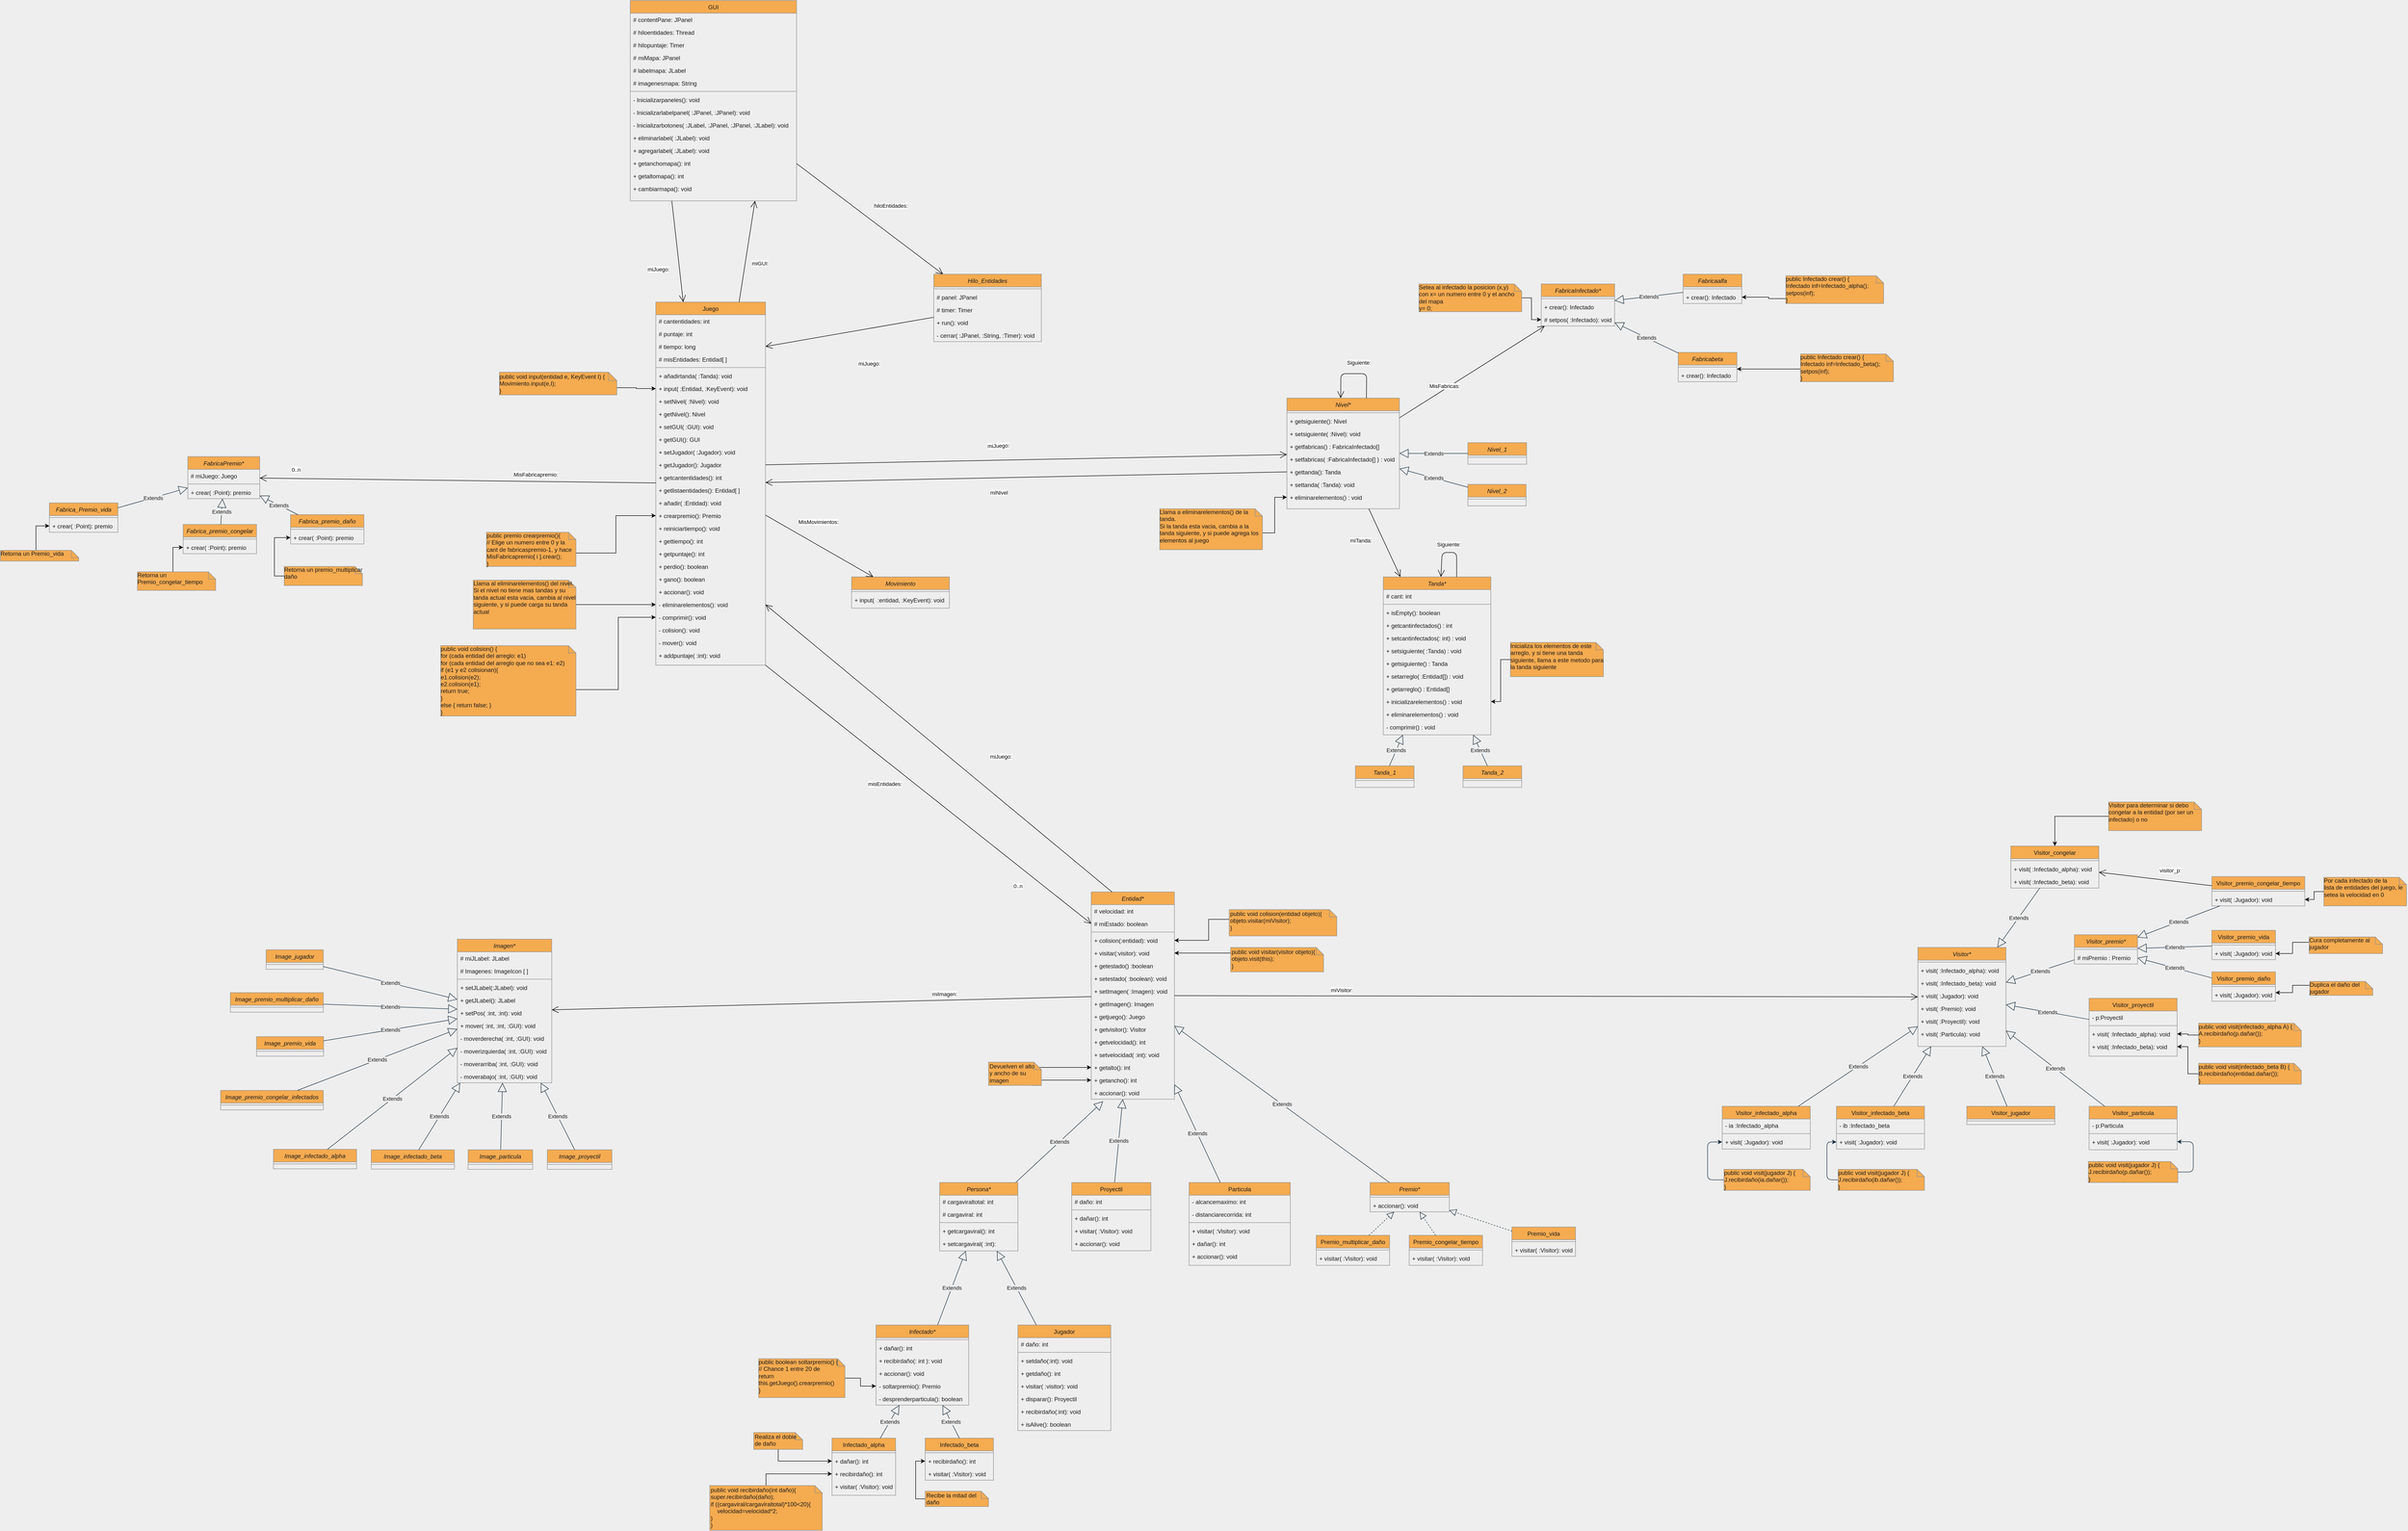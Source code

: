 <mxfile version="14.0.0" type="device"><diagram id="C5RBs43oDa-KdzZeNtuy" name="Page-1"><mxGraphModel dx="4024" dy="3656" grid="1" gridSize="10" guides="1" tooltips="1" connect="1" arrows="1" fold="1" page="1" pageScale="1" pageWidth="827" pageHeight="1169" background="#EEEEEE" math="0" shadow="0"><root><mxCell id="WIyWlLk6GJQsqaUBKTNV-0"/><mxCell id="WIyWlLk6GJQsqaUBKTNV-1" parent="WIyWlLk6GJQsqaUBKTNV-0"/><mxCell id="zkfFHV4jXpPFQw0GAbJ--0" value="Juego" style="swimlane;fontStyle=0;align=center;verticalAlign=top;childLayout=stackLayout;horizontal=1;startSize=26;horizontalStack=0;resizeParent=1;resizeLast=0;collapsible=1;marginBottom=0;shadow=0;strokeWidth=1;fillColor=#F5AB50;strokeColor=#909090;fontColor=#1A1A1A;" parent="WIyWlLk6GJQsqaUBKTNV-1" vertex="1"><mxGeometry x="-200.25" y="-873" width="224.25" height="743" as="geometry"><mxRectangle x="230" y="140" width="160" height="26" as="alternateBounds"/></mxGeometry></mxCell><mxCell id="vSghPEJGuaHvYaO0udL--77" value="# cantentidades: int" style="text;align=left;verticalAlign=top;spacingLeft=4;spacingRight=4;overflow=hidden;rotatable=0;points=[[0,0.5],[1,0.5]];portConstraint=eastwest;shadow=0;html=0;fontColor=#1A1A1A;" parent="zkfFHV4jXpPFQw0GAbJ--0" vertex="1"><mxGeometry y="26" width="224.25" height="26" as="geometry"/></mxCell><mxCell id="zkfFHV4jXpPFQw0GAbJ--1" value="# puntaje: int&#xA;" style="text;align=left;verticalAlign=top;spacingLeft=4;spacingRight=4;overflow=hidden;rotatable=0;points=[[0,0.5],[1,0.5]];portConstraint=eastwest;fontColor=#1A1A1A;" parent="zkfFHV4jXpPFQw0GAbJ--0" vertex="1"><mxGeometry y="52" width="224.25" height="26" as="geometry"/></mxCell><mxCell id="zkfFHV4jXpPFQw0GAbJ--2" value="# tiempo: long" style="text;align=left;verticalAlign=top;spacingLeft=4;spacingRight=4;overflow=hidden;rotatable=0;points=[[0,0.5],[1,0.5]];portConstraint=eastwest;shadow=0;html=0;fontColor=#1A1A1A;" parent="zkfFHV4jXpPFQw0GAbJ--0" vertex="1"><mxGeometry y="78" width="224.25" height="26" as="geometry"/></mxCell><mxCell id="dCnhT0I2Da7BTg8krcRl-10" value="# misEntidades: Entidad[ ]" style="text;align=left;verticalAlign=top;spacingLeft=4;spacingRight=4;overflow=hidden;rotatable=0;points=[[0,0.5],[1,0.5]];portConstraint=eastwest;fontColor=#1A1A1A;" parent="zkfFHV4jXpPFQw0GAbJ--0" vertex="1"><mxGeometry y="104" width="224.25" height="26" as="geometry"/></mxCell><mxCell id="zkfFHV4jXpPFQw0GAbJ--4" value="" style="line;html=1;strokeWidth=1;align=left;verticalAlign=middle;spacingTop=-1;spacingLeft=3;spacingRight=3;rotatable=0;labelPosition=right;points=[];portConstraint=eastwest;labelBackgroundColor=#EEEEEE;fillColor=#F5AB50;strokeColor=#909090;fontColor=#1A1A1A;" parent="zkfFHV4jXpPFQw0GAbJ--0" vertex="1"><mxGeometry y="130" width="224.25" height="8" as="geometry"/></mxCell><mxCell id="vSghPEJGuaHvYaO0udL--84" value="+ añadirtanda( :Tanda): void" style="text;align=left;verticalAlign=top;spacingLeft=4;spacingRight=4;overflow=hidden;rotatable=0;points=[[0,0.5],[1,0.5]];portConstraint=eastwest;fontColor=#1A1A1A;" parent="zkfFHV4jXpPFQw0GAbJ--0" vertex="1"><mxGeometry y="138" width="224.25" height="26" as="geometry"/></mxCell><mxCell id="dNGXZu2oY8VDmh9I3_GZ-0" value="+ input( :Entidad, :KeyEvent): void&#xA;" style="text;align=left;verticalAlign=top;spacingLeft=4;spacingRight=4;overflow=hidden;rotatable=0;points=[[0,0.5],[1,0.5]];portConstraint=eastwest;fontColor=#1A1A1A;" parent="zkfFHV4jXpPFQw0GAbJ--0" vertex="1"><mxGeometry y="164" width="224.25" height="26" as="geometry"/></mxCell><mxCell id="vSghPEJGuaHvYaO0udL--85" value="+ setNivel( :Nivel): void" style="text;align=left;verticalAlign=top;spacingLeft=4;spacingRight=4;overflow=hidden;rotatable=0;points=[[0,0.5],[1,0.5]];portConstraint=eastwest;fontColor=#1A1A1A;" parent="zkfFHV4jXpPFQw0GAbJ--0" vertex="1"><mxGeometry y="190" width="224.25" height="26" as="geometry"/></mxCell><mxCell id="v-pVnW0v4JFJmh6hkkXR-18" value="+ getNivel(): Nivel" style="text;align=left;verticalAlign=top;spacingLeft=4;spacingRight=4;overflow=hidden;rotatable=0;points=[[0,0.5],[1,0.5]];portConstraint=eastwest;fontColor=#1A1A1A;" parent="zkfFHV4jXpPFQw0GAbJ--0" vertex="1"><mxGeometry y="216" width="224.25" height="26" as="geometry"/></mxCell><mxCell id="vSghPEJGuaHvYaO0udL--103" value="+ setGUI( :GUI): void" style="text;align=left;verticalAlign=top;spacingLeft=4;spacingRight=4;overflow=hidden;rotatable=0;points=[[0,0.5],[1,0.5]];portConstraint=eastwest;fontColor=#1A1A1A;" parent="zkfFHV4jXpPFQw0GAbJ--0" vertex="1"><mxGeometry y="242" width="224.25" height="26" as="geometry"/></mxCell><mxCell id="vSghPEJGuaHvYaO0udL--104" value="+ getGUI(): GUI" style="text;align=left;verticalAlign=top;spacingLeft=4;spacingRight=4;overflow=hidden;rotatable=0;points=[[0,0.5],[1,0.5]];portConstraint=eastwest;fontColor=#1A1A1A;" parent="zkfFHV4jXpPFQw0GAbJ--0" vertex="1"><mxGeometry y="268" width="224.25" height="26" as="geometry"/></mxCell><mxCell id="vSghPEJGuaHvYaO0udL--105" value="+ setJugador( :Jugador): void" style="text;align=left;verticalAlign=top;spacingLeft=4;spacingRight=4;overflow=hidden;rotatable=0;points=[[0,0.5],[1,0.5]];portConstraint=eastwest;fontColor=#1A1A1A;" parent="zkfFHV4jXpPFQw0GAbJ--0" vertex="1"><mxGeometry y="294" width="224.25" height="26" as="geometry"/></mxCell><mxCell id="vSghPEJGuaHvYaO0udL--106" value="+ getJugador(): Jugador" style="text;align=left;verticalAlign=top;spacingLeft=4;spacingRight=4;overflow=hidden;rotatable=0;points=[[0,0.5],[1,0.5]];portConstraint=eastwest;fontColor=#1A1A1A;" parent="zkfFHV4jXpPFQw0GAbJ--0" vertex="1"><mxGeometry y="320" width="224.25" height="26" as="geometry"/></mxCell><mxCell id="e1JSA8T1JXp5CJB1YSzp-6" value="+ getcantentidades(): int" style="text;align=left;verticalAlign=top;spacingLeft=4;spacingRight=4;overflow=hidden;rotatable=0;points=[[0,0.5],[1,0.5]];portConstraint=eastwest;fontColor=#1A1A1A;" vertex="1" parent="zkfFHV4jXpPFQw0GAbJ--0"><mxGeometry y="346" width="224.25" height="26" as="geometry"/></mxCell><mxCell id="dCnhT0I2Da7BTg8krcRl-16" value="+ getlistaentidades(): Entidad[ ]" style="text;align=left;verticalAlign=top;spacingLeft=4;spacingRight=4;overflow=hidden;rotatable=0;points=[[0,0.5],[1,0.5]];portConstraint=eastwest;fontColor=#1A1A1A;" parent="zkfFHV4jXpPFQw0GAbJ--0" vertex="1"><mxGeometry y="372" width="224.25" height="26" as="geometry"/></mxCell><mxCell id="vSghPEJGuaHvYaO0udL--107" value="+ añadir( :Entidad): void" style="text;align=left;verticalAlign=top;spacingLeft=4;spacingRight=4;overflow=hidden;rotatable=0;points=[[0,0.5],[1,0.5]];portConstraint=eastwest;fontColor=#1A1A1A;" parent="zkfFHV4jXpPFQw0GAbJ--0" vertex="1"><mxGeometry y="398" width="224.25" height="26" as="geometry"/></mxCell><mxCell id="dCnhT0I2Da7BTg8krcRl-47" value="+ crearpremio(): Premio" style="text;align=left;verticalAlign=top;spacingLeft=4;spacingRight=4;overflow=hidden;rotatable=0;points=[[0,0.5],[1,0.5]];portConstraint=eastwest;fontColor=#1A1A1A;" parent="zkfFHV4jXpPFQw0GAbJ--0" vertex="1"><mxGeometry y="424" width="224.25" height="26" as="geometry"/></mxCell><mxCell id="vSghPEJGuaHvYaO0udL--108" value="+ reiniciartiempo(): void" style="text;align=left;verticalAlign=top;spacingLeft=4;spacingRight=4;overflow=hidden;rotatable=0;points=[[0,0.5],[1,0.5]];portConstraint=eastwest;fontColor=#1A1A1A;" parent="zkfFHV4jXpPFQw0GAbJ--0" vertex="1"><mxGeometry y="450" width="224.25" height="26" as="geometry"/></mxCell><mxCell id="FfX-81WGp9LA6N0N9xU9-0" value="+ gettiempo(): int" style="text;align=left;verticalAlign=top;spacingLeft=4;spacingRight=4;overflow=hidden;rotatable=0;points=[[0,0.5],[1,0.5]];portConstraint=eastwest;fontColor=#1A1A1A;" parent="zkfFHV4jXpPFQw0GAbJ--0" vertex="1"><mxGeometry y="476" width="224.25" height="26" as="geometry"/></mxCell><mxCell id="zkfFHV4jXpPFQw0GAbJ--5" value="+ getpuntaje(): int&#xA;" style="text;align=left;verticalAlign=top;spacingLeft=4;spacingRight=4;overflow=hidden;rotatable=0;points=[[0,0.5],[1,0.5]];portConstraint=eastwest;fontColor=#1A1A1A;" parent="zkfFHV4jXpPFQw0GAbJ--0" vertex="1"><mxGeometry y="502" width="224.25" height="26" as="geometry"/></mxCell><mxCell id="vSghPEJGuaHvYaO0udL--109" value="+ perdio(): boolean" style="text;align=left;verticalAlign=top;spacingLeft=4;spacingRight=4;overflow=hidden;rotatable=0;points=[[0,0.5],[1,0.5]];portConstraint=eastwest;fontColor=#1A1A1A;" parent="zkfFHV4jXpPFQw0GAbJ--0" vertex="1"><mxGeometry y="528" width="224.25" height="26" as="geometry"/></mxCell><mxCell id="vSghPEJGuaHvYaO0udL--110" value="+ gano(): boolean" style="text;align=left;verticalAlign=top;spacingLeft=4;spacingRight=4;overflow=hidden;rotatable=0;points=[[0,0.5],[1,0.5]];portConstraint=eastwest;fontColor=#1A1A1A;" parent="zkfFHV4jXpPFQw0GAbJ--0" vertex="1"><mxGeometry y="554" width="224.25" height="26" as="geometry"/></mxCell><mxCell id="vSghPEJGuaHvYaO0udL--111" value="+ accionar(): void" style="text;align=left;verticalAlign=top;spacingLeft=4;spacingRight=4;overflow=hidden;rotatable=0;points=[[0,0.5],[1,0.5]];portConstraint=eastwest;fontColor=#1A1A1A;" parent="zkfFHV4jXpPFQw0GAbJ--0" vertex="1"><mxGeometry y="580" width="224.25" height="26" as="geometry"/></mxCell><mxCell id="dCnhT0I2Da7BTg8krcRl-3" value="- eliminarelementos(): void" style="text;align=left;verticalAlign=top;spacingLeft=4;spacingRight=4;overflow=hidden;rotatable=0;points=[[0,0.5],[1,0.5]];portConstraint=eastwest;fontColor=#1A1A1A;" parent="zkfFHV4jXpPFQw0GAbJ--0" vertex="1"><mxGeometry y="606" width="224.25" height="26" as="geometry"/></mxCell><mxCell id="vSghPEJGuaHvYaO0udL--112" value="- comprimir(): void" style="text;align=left;verticalAlign=top;spacingLeft=4;spacingRight=4;overflow=hidden;rotatable=0;points=[[0,0.5],[1,0.5]];portConstraint=eastwest;fontColor=#1A1A1A;" parent="zkfFHV4jXpPFQw0GAbJ--0" vertex="1"><mxGeometry y="632" width="224.25" height="26" as="geometry"/></mxCell><mxCell id="mUndfa91Hpoe1Cy9uQiL-44" value="- colision(): void" style="text;align=left;verticalAlign=top;spacingLeft=4;spacingRight=4;overflow=hidden;rotatable=0;points=[[0,0.5],[1,0.5]];portConstraint=eastwest;fontColor=#1A1A1A;" parent="zkfFHV4jXpPFQw0GAbJ--0" vertex="1"><mxGeometry y="658" width="224.25" height="26" as="geometry"/></mxCell><mxCell id="vSghPEJGuaHvYaO0udL--113" value="- mover(): void" style="text;align=left;verticalAlign=top;spacingLeft=4;spacingRight=4;overflow=hidden;rotatable=0;points=[[0,0.5],[1,0.5]];portConstraint=eastwest;fontColor=#1A1A1A;" parent="zkfFHV4jXpPFQw0GAbJ--0" vertex="1"><mxGeometry y="684" width="224.25" height="26" as="geometry"/></mxCell><mxCell id="vSghPEJGuaHvYaO0udL--114" value="+ addpuntaje( :int): void&#xA;" style="text;align=left;verticalAlign=top;spacingLeft=4;spacingRight=4;overflow=hidden;rotatable=0;points=[[0,0.5],[1,0.5]];portConstraint=eastwest;fontColor=#1A1A1A;" parent="zkfFHV4jXpPFQw0GAbJ--0" vertex="1"><mxGeometry y="710" width="224.25" height="26" as="geometry"/></mxCell><mxCell id="zkfFHV4jXpPFQw0GAbJ--6" value="Infectado*" style="swimlane;fontStyle=2;align=center;verticalAlign=top;childLayout=stackLayout;horizontal=1;startSize=26;horizontalStack=0;resizeParent=1;resizeLast=0;collapsible=1;marginBottom=0;shadow=0;strokeWidth=1;fillColor=#F5AB50;strokeColor=#909090;fontColor=#1A1A1A;" parent="WIyWlLk6GJQsqaUBKTNV-1" vertex="1"><mxGeometry x="250" y="1220" width="189.5" height="164" as="geometry"><mxRectangle x="130" y="380" width="160" height="26" as="alternateBounds"/></mxGeometry></mxCell><mxCell id="zkfFHV4jXpPFQw0GAbJ--9" value="" style="line;html=1;strokeWidth=1;align=left;verticalAlign=middle;spacingTop=-1;spacingLeft=3;spacingRight=3;rotatable=0;labelPosition=right;points=[];portConstraint=eastwest;labelBackgroundColor=#EEEEEE;fillColor=#F5AB50;strokeColor=#909090;fontColor=#1A1A1A;" parent="zkfFHV4jXpPFQw0GAbJ--6" vertex="1"><mxGeometry y="26" width="189.5" height="8" as="geometry"/></mxCell><mxCell id="zkfFHV4jXpPFQw0GAbJ--11" value="+ dañar(): int" style="text;align=left;verticalAlign=top;spacingLeft=4;spacingRight=4;overflow=hidden;rotatable=0;points=[[0,0.5],[1,0.5]];portConstraint=eastwest;fontColor=#1A1A1A;" parent="zkfFHV4jXpPFQw0GAbJ--6" vertex="1"><mxGeometry y="34" width="189.5" height="26" as="geometry"/></mxCell><mxCell id="FfX-81WGp9LA6N0N9xU9-112" value="+ recibirdaño(: int ): void" style="text;align=left;verticalAlign=top;spacingLeft=4;spacingRight=4;overflow=hidden;rotatable=0;points=[[0,0.5],[1,0.5]];portConstraint=eastwest;fontColor=#1A1A1A;" parent="zkfFHV4jXpPFQw0GAbJ--6" vertex="1"><mxGeometry y="60" width="189.5" height="26" as="geometry"/></mxCell><mxCell id="vSghPEJGuaHvYaO0udL--18" value="+ accionar(): void" style="text;align=left;verticalAlign=top;spacingLeft=4;spacingRight=4;overflow=hidden;rotatable=0;points=[[0,0.5],[1,0.5]];portConstraint=eastwest;fontColor=#1A1A1A;" parent="zkfFHV4jXpPFQw0GAbJ--6" vertex="1"><mxGeometry y="86" width="189.5" height="26" as="geometry"/></mxCell><mxCell id="FfX-81WGp9LA6N0N9xU9-82" value="- soltarpremio(): Premio" style="text;align=left;verticalAlign=top;spacingLeft=4;spacingRight=4;overflow=hidden;rotatable=0;points=[[0,0.5],[1,0.5]];portConstraint=eastwest;fontColor=#1A1A1A;" parent="zkfFHV4jXpPFQw0GAbJ--6" vertex="1"><mxGeometry y="112" width="189.5" height="26" as="geometry"/></mxCell><mxCell id="FfX-81WGp9LA6N0N9xU9-2" value="- desprenderparticula(): boolean" style="text;align=left;verticalAlign=top;spacingLeft=4;spacingRight=4;overflow=hidden;rotatable=0;points=[[0,0.5],[1,0.5]];portConstraint=eastwest;fontColor=#1A1A1A;" parent="zkfFHV4jXpPFQw0GAbJ--6" vertex="1"><mxGeometry y="138" width="189.5" height="26" as="geometry"/></mxCell><mxCell id="zkfFHV4jXpPFQw0GAbJ--13" value="Visitor*" style="swimlane;fontStyle=2;align=center;verticalAlign=top;childLayout=stackLayout;horizontal=1;startSize=26;horizontalStack=0;resizeParent=1;resizeLast=0;collapsible=1;marginBottom=0;shadow=0;strokeWidth=1;fillColor=#F5AB50;strokeColor=#909090;fontColor=#1A1A1A;" parent="WIyWlLk6GJQsqaUBKTNV-1" vertex="1"><mxGeometry x="2380" y="447.5" width="180" height="202.5" as="geometry"><mxRectangle x="340" y="380" width="170" height="26" as="alternateBounds"/></mxGeometry></mxCell><mxCell id="zkfFHV4jXpPFQw0GAbJ--15" value="" style="line;html=1;strokeWidth=1;align=left;verticalAlign=middle;spacingTop=-1;spacingLeft=3;spacingRight=3;rotatable=0;labelPosition=right;points=[];portConstraint=eastwest;labelBackgroundColor=#EEEEEE;fillColor=#F5AB50;strokeColor=#909090;fontColor=#1A1A1A;" parent="zkfFHV4jXpPFQw0GAbJ--13" vertex="1"><mxGeometry y="26" width="180" height="8" as="geometry"/></mxCell><mxCell id="zkfFHV4jXpPFQw0GAbJ--14" value="+ visit( :Infectado_alpha): void" style="text;align=left;verticalAlign=top;spacingLeft=4;spacingRight=4;overflow=hidden;rotatable=0;points=[[0,0.5],[1,0.5]];portConstraint=eastwest;fontColor=#1A1A1A;" parent="zkfFHV4jXpPFQw0GAbJ--13" vertex="1"><mxGeometry y="34" width="180" height="26" as="geometry"/></mxCell><mxCell id="FfX-81WGp9LA6N0N9xU9-3" value="+ visit( :Infectado_beta): void" style="text;align=left;verticalAlign=top;spacingLeft=4;spacingRight=4;overflow=hidden;rotatable=0;points=[[0,0.5],[1,0.5]];portConstraint=eastwest;fontColor=#1A1A1A;" parent="zkfFHV4jXpPFQw0GAbJ--13" vertex="1"><mxGeometry y="60" width="180" height="26" as="geometry"/></mxCell><mxCell id="FfX-81WGp9LA6N0N9xU9-4" value="+ visit( :Jugador): void" style="text;align=left;verticalAlign=top;spacingLeft=4;spacingRight=4;overflow=hidden;rotatable=0;points=[[0,0.5],[1,0.5]];portConstraint=eastwest;fontColor=#1A1A1A;" parent="zkfFHV4jXpPFQw0GAbJ--13" vertex="1"><mxGeometry y="86" width="180" height="26" as="geometry"/></mxCell><mxCell id="FfX-81WGp9LA6N0N9xU9-5" value="+ visit( :Premio): void" style="text;align=left;verticalAlign=top;spacingLeft=4;spacingRight=4;overflow=hidden;rotatable=0;points=[[0,0.5],[1,0.5]];portConstraint=eastwest;fontColor=#1A1A1A;" parent="zkfFHV4jXpPFQw0GAbJ--13" vertex="1"><mxGeometry y="112" width="180" height="26" as="geometry"/></mxCell><mxCell id="Gw16zPJCpVHd4PUC0oKf-92" value="+ visit( :Proyectil): void" style="text;align=left;verticalAlign=top;spacingLeft=4;spacingRight=4;overflow=hidden;rotatable=0;points=[[0,0.5],[1,0.5]];portConstraint=eastwest;fontColor=#1A1A1A;" parent="zkfFHV4jXpPFQw0GAbJ--13" vertex="1"><mxGeometry y="138" width="180" height="26" as="geometry"/></mxCell><mxCell id="vSghPEJGuaHvYaO0udL--75" value="+ visit( :Particula): void" style="text;align=left;verticalAlign=top;spacingLeft=4;spacingRight=4;overflow=hidden;rotatable=0;points=[[0,0.5],[1,0.5]];portConstraint=eastwest;fontColor=#1A1A1A;" parent="zkfFHV4jXpPFQw0GAbJ--13" vertex="1"><mxGeometry y="164" width="180" height="26" as="geometry"/></mxCell><mxCell id="zkfFHV4jXpPFQw0GAbJ--17" value="Entidad*" style="swimlane;fontStyle=2;align=center;verticalAlign=top;childLayout=stackLayout;horizontal=1;startSize=26;horizontalStack=0;resizeParent=1;resizeLast=0;collapsible=1;marginBottom=0;shadow=0;strokeWidth=1;fillColor=#F5AB50;strokeColor=#909090;fontColor=#1A1A1A;" parent="WIyWlLk6GJQsqaUBKTNV-1" vertex="1"><mxGeometry x="690" y="334" width="170" height="424" as="geometry"><mxRectangle x="550" y="140" width="160" height="26" as="alternateBounds"/></mxGeometry></mxCell><mxCell id="mUndfa91Hpoe1Cy9uQiL-56" value="# velocidad: int" style="text;align=left;verticalAlign=top;spacingLeft=4;spacingRight=4;overflow=hidden;rotatable=0;points=[[0,0.5],[1,0.5]];portConstraint=eastwest;fontColor=#1A1A1A;" parent="zkfFHV4jXpPFQw0GAbJ--17" vertex="1"><mxGeometry y="26" width="170" height="26" as="geometry"/></mxCell><mxCell id="vSghPEJGuaHvYaO0udL--5" value="# miEstado: boolean" style="text;align=left;verticalAlign=top;spacingLeft=4;spacingRight=4;overflow=hidden;rotatable=0;points=[[0,0.5],[1,0.5]];portConstraint=eastwest;fontColor=#1A1A1A;" parent="zkfFHV4jXpPFQw0GAbJ--17" vertex="1"><mxGeometry y="52" width="170" height="26" as="geometry"/></mxCell><mxCell id="zkfFHV4jXpPFQw0GAbJ--23" value="" style="line;html=1;strokeWidth=1;align=left;verticalAlign=middle;spacingTop=-1;spacingLeft=3;spacingRight=3;rotatable=0;labelPosition=right;points=[];portConstraint=eastwest;labelBackgroundColor=#EEEEEE;fillColor=#F5AB50;strokeColor=#909090;fontColor=#1A1A1A;" parent="zkfFHV4jXpPFQw0GAbJ--17" vertex="1"><mxGeometry y="78" width="170" height="8" as="geometry"/></mxCell><mxCell id="dCnhT0I2Da7BTg8krcRl-11" value="+ colision(:entidad): void" style="text;align=left;verticalAlign=top;spacingLeft=4;spacingRight=4;overflow=hidden;rotatable=0;points=[[0,0.5],[1,0.5]];portConstraint=eastwest;fontColor=#1A1A1A;" parent="zkfFHV4jXpPFQw0GAbJ--17" vertex="1"><mxGeometry y="86" width="170" height="26" as="geometry"/></mxCell><mxCell id="zkfFHV4jXpPFQw0GAbJ--24" value="+ visitar(:visitor): void" style="text;align=left;verticalAlign=top;spacingLeft=4;spacingRight=4;overflow=hidden;rotatable=0;points=[[0,0.5],[1,0.5]];portConstraint=eastwest;fontColor=#1A1A1A;" parent="zkfFHV4jXpPFQw0GAbJ--17" vertex="1"><mxGeometry y="112" width="170" height="26" as="geometry"/></mxCell><mxCell id="vSghPEJGuaHvYaO0udL--6" value="+ getestado() :boolean" style="text;align=left;verticalAlign=top;spacingLeft=4;spacingRight=4;overflow=hidden;rotatable=0;points=[[0,0.5],[1,0.5]];portConstraint=eastwest;fontColor=#1A1A1A;" parent="zkfFHV4jXpPFQw0GAbJ--17" vertex="1"><mxGeometry y="138" width="170" height="26" as="geometry"/></mxCell><mxCell id="vSghPEJGuaHvYaO0udL--7" value="+ setestado( :boolean): void&#xA;" style="text;align=left;verticalAlign=top;spacingLeft=4;spacingRight=4;overflow=hidden;rotatable=0;points=[[0,0.5],[1,0.5]];portConstraint=eastwest;fontColor=#1A1A1A;" parent="zkfFHV4jXpPFQw0GAbJ--17" vertex="1"><mxGeometry y="164" width="170" height="26" as="geometry"/></mxCell><mxCell id="dNGXZu2oY8VDmh9I3_GZ-53" value="+ setImagen( :Imagen): void&#xA;" style="text;align=left;verticalAlign=top;spacingLeft=4;spacingRight=4;overflow=hidden;rotatable=0;points=[[0,0.5],[1,0.5]];portConstraint=eastwest;fontColor=#1A1A1A;" parent="zkfFHV4jXpPFQw0GAbJ--17" vertex="1"><mxGeometry y="190" width="170" height="26" as="geometry"/></mxCell><mxCell id="dNGXZu2oY8VDmh9I3_GZ-54" value="+ getImagen(): Imagen" style="text;align=left;verticalAlign=top;spacingLeft=4;spacingRight=4;overflow=hidden;rotatable=0;points=[[0,0.5],[1,0.5]];portConstraint=eastwest;fontColor=#1A1A1A;" parent="zkfFHV4jXpPFQw0GAbJ--17" vertex="1"><mxGeometry y="216" width="170" height="26" as="geometry"/></mxCell><mxCell id="vP3StCDPTF7I7Bs3IsXK-87" value="+ getjuego(): Juego" style="text;align=left;verticalAlign=top;spacingLeft=4;spacingRight=4;overflow=hidden;rotatable=0;points=[[0,0.5],[1,0.5]];portConstraint=eastwest;fontColor=#1A1A1A;" parent="zkfFHV4jXpPFQw0GAbJ--17" vertex="1"><mxGeometry y="242" width="170" height="26" as="geometry"/></mxCell><mxCell id="v-pVnW0v4JFJmh6hkkXR-1" value="+ getvisitor(): Visitor" style="text;align=left;verticalAlign=top;spacingLeft=4;spacingRight=4;overflow=hidden;rotatable=0;points=[[0,0.5],[1,0.5]];portConstraint=eastwest;fontColor=#1A1A1A;" parent="zkfFHV4jXpPFQw0GAbJ--17" vertex="1"><mxGeometry y="268" width="170" height="26" as="geometry"/></mxCell><mxCell id="v-pVnW0v4JFJmh6hkkXR-21" value="+ getvelocidad(): int" style="text;align=left;verticalAlign=top;spacingLeft=4;spacingRight=4;overflow=hidden;rotatable=0;points=[[0,0.5],[1,0.5]];portConstraint=eastwest;fontColor=#1A1A1A;" parent="zkfFHV4jXpPFQw0GAbJ--17" vertex="1"><mxGeometry y="294" width="170" height="26" as="geometry"/></mxCell><mxCell id="v-pVnW0v4JFJmh6hkkXR-22" value="+ setvelocidad( :int): void" style="text;align=left;verticalAlign=top;spacingLeft=4;spacingRight=4;overflow=hidden;rotatable=0;points=[[0,0.5],[1,0.5]];portConstraint=eastwest;fontColor=#1A1A1A;" parent="zkfFHV4jXpPFQw0GAbJ--17" vertex="1"><mxGeometry y="320" width="170" height="26" as="geometry"/></mxCell><mxCell id="dCnhT0I2Da7BTg8krcRl-8" value="+ getalto(): int" style="text;align=left;verticalAlign=top;spacingLeft=4;spacingRight=4;overflow=hidden;rotatable=0;points=[[0,0.5],[1,0.5]];portConstraint=eastwest;fontColor=#1A1A1A;" parent="zkfFHV4jXpPFQw0GAbJ--17" vertex="1"><mxGeometry y="346" width="170" height="26" as="geometry"/></mxCell><mxCell id="vSghPEJGuaHvYaO0udL--8" value="+ getancho(): int" style="text;align=left;verticalAlign=top;spacingLeft=4;spacingRight=4;overflow=hidden;rotatable=0;points=[[0,0.5],[1,0.5]];portConstraint=eastwest;fontColor=#1A1A1A;" parent="zkfFHV4jXpPFQw0GAbJ--17" vertex="1"><mxGeometry y="372" width="170" height="26" as="geometry"/></mxCell><mxCell id="vSghPEJGuaHvYaO0udL--9" value="+ accionar(): void" style="text;align=left;verticalAlign=top;spacingLeft=4;spacingRight=4;overflow=hidden;rotatable=0;points=[[0,0.5],[1,0.5]];portConstraint=eastwest;fontColor=#1A1A1A;" parent="zkfFHV4jXpPFQw0GAbJ--17" vertex="1"><mxGeometry y="398" width="170" height="26" as="geometry"/></mxCell><mxCell id="FfX-81WGp9LA6N0N9xU9-6" value="Visitor_infectado_alpha" style="swimlane;fontStyle=0;align=center;verticalAlign=top;childLayout=stackLayout;horizontal=1;startSize=26;horizontalStack=0;resizeParent=1;resizeLast=0;collapsible=1;marginBottom=0;shadow=0;strokeWidth=1;fillColor=#F5AB50;strokeColor=#909090;fontColor=#1A1A1A;" parent="WIyWlLk6GJQsqaUBKTNV-1" vertex="1"><mxGeometry x="1980" y="772.5" width="180" height="87.5" as="geometry"><mxRectangle x="340" y="380" width="170" height="26" as="alternateBounds"/></mxGeometry></mxCell><mxCell id="mUndfa91Hpoe1Cy9uQiL-14" value="- ia :Infectado_alpha" style="text;align=left;verticalAlign=top;spacingLeft=4;spacingRight=4;overflow=hidden;rotatable=0;points=[[0,0.5],[1,0.5]];portConstraint=eastwest;fontColor=#1A1A1A;" parent="FfX-81WGp9LA6N0N9xU9-6" vertex="1"><mxGeometry y="26" width="180" height="26" as="geometry"/></mxCell><mxCell id="FfX-81WGp9LA6N0N9xU9-8" value="" style="line;html=1;strokeWidth=1;align=left;verticalAlign=middle;spacingTop=-1;spacingLeft=3;spacingRight=3;rotatable=0;labelPosition=right;points=[];portConstraint=eastwest;labelBackgroundColor=#EEEEEE;fillColor=#F5AB50;strokeColor=#909090;fontColor=#1A1A1A;" parent="FfX-81WGp9LA6N0N9xU9-6" vertex="1"><mxGeometry y="52" width="180" height="8" as="geometry"/></mxCell><mxCell id="FfX-81WGp9LA6N0N9xU9-10" value="+ visit( :Jugador): void" style="text;align=left;verticalAlign=top;spacingLeft=4;spacingRight=4;overflow=hidden;rotatable=0;points=[[0,0.5],[1,0.5]];portConstraint=eastwest;fontColor=#1A1A1A;" parent="FfX-81WGp9LA6N0N9xU9-6" vertex="1"><mxGeometry y="60" width="180" height="26" as="geometry"/></mxCell><mxCell id="FfX-81WGp9LA6N0N9xU9-12" value="Visitor_jugador" style="swimlane;fontStyle=0;align=center;verticalAlign=top;childLayout=stackLayout;horizontal=1;startSize=26;horizontalStack=0;resizeParent=1;resizeLast=0;collapsible=1;marginBottom=0;shadow=0;strokeWidth=1;fillColor=#F5AB50;strokeColor=#909090;fontColor=#1A1A1A;" parent="WIyWlLk6GJQsqaUBKTNV-1" vertex="1"><mxGeometry x="2480" y="772.5" width="180" height="37.5" as="geometry"><mxRectangle x="340" y="380" width="170" height="26" as="alternateBounds"/></mxGeometry></mxCell><mxCell id="FfX-81WGp9LA6N0N9xU9-13" value="" style="line;html=1;strokeWidth=1;align=left;verticalAlign=middle;spacingTop=-1;spacingLeft=3;spacingRight=3;rotatable=0;labelPosition=right;points=[];portConstraint=eastwest;labelBackgroundColor=#EEEEEE;fillColor=#F5AB50;strokeColor=#909090;fontColor=#1A1A1A;" parent="FfX-81WGp9LA6N0N9xU9-12" vertex="1"><mxGeometry y="26" width="180" height="8" as="geometry"/></mxCell><mxCell id="FfX-81WGp9LA6N0N9xU9-18" value="Visitor_infectado_beta" style="swimlane;fontStyle=0;align=center;verticalAlign=top;childLayout=stackLayout;horizontal=1;startSize=26;horizontalStack=0;resizeParent=1;resizeLast=0;collapsible=1;marginBottom=0;shadow=0;strokeWidth=1;fillColor=#F5AB50;strokeColor=#909090;fontColor=#1A1A1A;" parent="WIyWlLk6GJQsqaUBKTNV-1" vertex="1"><mxGeometry x="2213.5" y="772.5" width="180" height="87.5" as="geometry"><mxRectangle x="340" y="380" width="170" height="26" as="alternateBounds"/></mxGeometry></mxCell><mxCell id="mUndfa91Hpoe1Cy9uQiL-15" value="- ib :Infectado_beta" style="text;align=left;verticalAlign=top;spacingLeft=4;spacingRight=4;overflow=hidden;rotatable=0;points=[[0,0.5],[1,0.5]];portConstraint=eastwest;fontColor=#1A1A1A;" parent="FfX-81WGp9LA6N0N9xU9-18" vertex="1"><mxGeometry y="26" width="180" height="26" as="geometry"/></mxCell><mxCell id="FfX-81WGp9LA6N0N9xU9-19" value="" style="line;html=1;strokeWidth=1;align=left;verticalAlign=middle;spacingTop=-1;spacingLeft=3;spacingRight=3;rotatable=0;labelPosition=right;points=[];portConstraint=eastwest;labelBackgroundColor=#EEEEEE;fillColor=#F5AB50;strokeColor=#909090;fontColor=#1A1A1A;" parent="FfX-81WGp9LA6N0N9xU9-18" vertex="1"><mxGeometry y="52" width="180" height="8" as="geometry"/></mxCell><mxCell id="FfX-81WGp9LA6N0N9xU9-22" value="+ visit( :Jugador): void" style="text;align=left;verticalAlign=top;spacingLeft=4;spacingRight=4;overflow=hidden;rotatable=0;points=[[0,0.5],[1,0.5]];portConstraint=eastwest;fontColor=#1A1A1A;" parent="FfX-81WGp9LA6N0N9xU9-18" vertex="1"><mxGeometry y="60" width="180" height="26" as="geometry"/></mxCell><mxCell id="FfX-81WGp9LA6N0N9xU9-24" value="Infectado_alpha" style="swimlane;fontStyle=0;align=center;verticalAlign=top;childLayout=stackLayout;horizontal=1;startSize=26;horizontalStack=0;resizeParent=1;resizeLast=0;collapsible=1;marginBottom=0;shadow=0;strokeWidth=1;fillColor=#F5AB50;strokeColor=#909090;fontColor=#1A1A1A;" parent="WIyWlLk6GJQsqaUBKTNV-1" vertex="1"><mxGeometry x="160" y="1451.5" width="130" height="117" as="geometry"><mxRectangle x="130" y="380" width="160" height="26" as="alternateBounds"/></mxGeometry></mxCell><mxCell id="FfX-81WGp9LA6N0N9xU9-27" value="" style="line;html=1;strokeWidth=1;align=left;verticalAlign=middle;spacingTop=-1;spacingLeft=3;spacingRight=3;rotatable=0;labelPosition=right;points=[];portConstraint=eastwest;labelBackgroundColor=#EEEEEE;fillColor=#F5AB50;strokeColor=#909090;fontColor=#1A1A1A;" parent="FfX-81WGp9LA6N0N9xU9-24" vertex="1"><mxGeometry y="26" width="130" height="8" as="geometry"/></mxCell><mxCell id="FfX-81WGp9LA6N0N9xU9-29" value="+ dañar(): int" style="text;align=left;verticalAlign=top;spacingLeft=4;spacingRight=4;overflow=hidden;rotatable=0;points=[[0,0.5],[1,0.5]];portConstraint=eastwest;fontColor=#1A1A1A;" parent="FfX-81WGp9LA6N0N9xU9-24" vertex="1"><mxGeometry y="34" width="130" height="26" as="geometry"/></mxCell><mxCell id="U3XQYph5jFD7oq_2WhBf-4" value="+ recibirdaño(): int" style="text;align=left;verticalAlign=top;spacingLeft=4;spacingRight=4;overflow=hidden;rotatable=0;points=[[0,0.5],[1,0.5]];portConstraint=eastwest;fontColor=#1A1A1A;" parent="FfX-81WGp9LA6N0N9xU9-24" vertex="1"><mxGeometry y="60" width="130" height="26" as="geometry"/></mxCell><mxCell id="vSghPEJGuaHvYaO0udL--24" value="+ visitar( :Visitor): void" style="text;align=left;verticalAlign=top;spacingLeft=4;spacingRight=4;overflow=hidden;rotatable=0;points=[[0,0.5],[1,0.5]];portConstraint=eastwest;fontColor=#1A1A1A;" parent="FfX-81WGp9LA6N0N9xU9-24" vertex="1"><mxGeometry y="86" width="130" height="26" as="geometry"/></mxCell><mxCell id="FfX-81WGp9LA6N0N9xU9-32" value="Infectado_beta" style="swimlane;fontStyle=0;align=center;verticalAlign=top;childLayout=stackLayout;horizontal=1;startSize=26;horizontalStack=0;resizeParent=1;resizeLast=0;collapsible=1;marginBottom=0;shadow=0;strokeWidth=1;fillColor=#F5AB50;strokeColor=#909090;fontColor=#1A1A1A;" parent="WIyWlLk6GJQsqaUBKTNV-1" vertex="1"><mxGeometry x="350.5" y="1451.5" width="139.5" height="86" as="geometry"><mxRectangle x="130" y="380" width="160" height="26" as="alternateBounds"/></mxGeometry></mxCell><mxCell id="FfX-81WGp9LA6N0N9xU9-33" value="" style="line;html=1;strokeWidth=1;align=left;verticalAlign=middle;spacingTop=-1;spacingLeft=3;spacingRight=3;rotatable=0;labelPosition=right;points=[];portConstraint=eastwest;labelBackgroundColor=#EEEEEE;fillColor=#F5AB50;strokeColor=#909090;fontColor=#1A1A1A;" parent="FfX-81WGp9LA6N0N9xU9-32" vertex="1"><mxGeometry y="26" width="139.5" height="8" as="geometry"/></mxCell><mxCell id="FfX-81WGp9LA6N0N9xU9-34" value="+ recibirdaño(): int" style="text;align=left;verticalAlign=top;spacingLeft=4;spacingRight=4;overflow=hidden;rotatable=0;points=[[0,0.5],[1,0.5]];portConstraint=eastwest;fontColor=#1A1A1A;" parent="FfX-81WGp9LA6N0N9xU9-32" vertex="1"><mxGeometry y="34" width="139.5" height="26" as="geometry"/></mxCell><mxCell id="vSghPEJGuaHvYaO0udL--25" value="+ visitar( :Visitor): void" style="text;align=left;verticalAlign=top;spacingLeft=4;spacingRight=4;overflow=hidden;rotatable=0;points=[[0,0.5],[1,0.5]];portConstraint=eastwest;fontColor=#1A1A1A;" parent="FfX-81WGp9LA6N0N9xU9-32" vertex="1"><mxGeometry y="60" width="139.5" height="26" as="geometry"/></mxCell><mxCell id="FfX-81WGp9LA6N0N9xU9-36" value="Premio_congelar_tiempo" style="swimlane;fontStyle=0;align=center;verticalAlign=top;childLayout=stackLayout;horizontal=1;startSize=26;horizontalStack=0;resizeParent=1;resizeLast=0;collapsible=1;marginBottom=0;shadow=0;strokeWidth=1;fillColor=#F5AB50;strokeColor=#909090;fontColor=#1A1A1A;" parent="WIyWlLk6GJQsqaUBKTNV-1" vertex="1"><mxGeometry x="1340" y="1036.5" width="150" height="61.5" as="geometry"><mxRectangle x="550" y="140" width="160" height="26" as="alternateBounds"/></mxGeometry></mxCell><mxCell id="FfX-81WGp9LA6N0N9xU9-37" value="" style="line;html=1;strokeWidth=1;align=left;verticalAlign=middle;spacingTop=-1;spacingLeft=3;spacingRight=3;rotatable=0;labelPosition=right;points=[];portConstraint=eastwest;labelBackgroundColor=#EEEEEE;fillColor=#F5AB50;strokeColor=#909090;fontColor=#1A1A1A;" parent="FfX-81WGp9LA6N0N9xU9-36" vertex="1"><mxGeometry y="26" width="150" height="8" as="geometry"/></mxCell><mxCell id="vSghPEJGuaHvYaO0udL--22" value="+ visitar( :Visitor): void" style="text;align=left;verticalAlign=top;spacingLeft=4;spacingRight=4;overflow=hidden;rotatable=0;points=[[0,0.5],[1,0.5]];portConstraint=eastwest;fontColor=#1A1A1A;" parent="FfX-81WGp9LA6N0N9xU9-36" vertex="1"><mxGeometry y="34" width="150" height="26" as="geometry"/></mxCell><mxCell id="FfX-81WGp9LA6N0N9xU9-39" value="Particula" style="swimlane;fontStyle=0;align=center;verticalAlign=top;childLayout=stackLayout;horizontal=1;startSize=26;horizontalStack=0;resizeParent=1;resizeLast=0;collapsible=1;marginBottom=0;shadow=0;strokeWidth=1;fillColor=#F5AB50;strokeColor=#909090;fontColor=#1A1A1A;" parent="WIyWlLk6GJQsqaUBKTNV-1" vertex="1"><mxGeometry x="890" y="928.5" width="207" height="169.5" as="geometry"><mxRectangle x="130" y="380" width="160" height="26" as="alternateBounds"/></mxGeometry></mxCell><mxCell id="FfX-81WGp9LA6N0N9xU9-120" value="- alcancemaximo: int" style="text;align=left;verticalAlign=top;spacingLeft=4;spacingRight=4;overflow=hidden;rotatable=0;points=[[0,0.5],[1,0.5]];portConstraint=eastwest;fontColor=#1A1A1A;" parent="FfX-81WGp9LA6N0N9xU9-39" vertex="1"><mxGeometry y="26" width="207" height="26" as="geometry"/></mxCell><mxCell id="FfX-81WGp9LA6N0N9xU9-121" value="- distanciarecorrida: int" style="text;align=left;verticalAlign=top;spacingLeft=4;spacingRight=4;overflow=hidden;rotatable=0;points=[[0,0.5],[1,0.5]];portConstraint=eastwest;fontColor=#1A1A1A;" parent="FfX-81WGp9LA6N0N9xU9-39" vertex="1"><mxGeometry y="52" width="207" height="26" as="geometry"/></mxCell><mxCell id="FfX-81WGp9LA6N0N9xU9-40" value="" style="line;html=1;strokeWidth=1;align=left;verticalAlign=middle;spacingTop=-1;spacingLeft=3;spacingRight=3;rotatable=0;labelPosition=right;points=[];portConstraint=eastwest;labelBackgroundColor=#EEEEEE;fillColor=#F5AB50;strokeColor=#909090;fontColor=#1A1A1A;" parent="FfX-81WGp9LA6N0N9xU9-39" vertex="1"><mxGeometry y="78" width="207" height="8" as="geometry"/></mxCell><mxCell id="vSghPEJGuaHvYaO0udL--15" value="+ visitar( :Visitor): void" style="text;align=left;verticalAlign=top;spacingLeft=4;spacingRight=4;overflow=hidden;rotatable=0;points=[[0,0.5],[1,0.5]];portConstraint=eastwest;fontColor=#1A1A1A;" parent="FfX-81WGp9LA6N0N9xU9-39" vertex="1"><mxGeometry y="86" width="207" height="26" as="geometry"/></mxCell><mxCell id="FfX-81WGp9LA6N0N9xU9-41" value="+ dañar(): int" style="text;align=left;verticalAlign=top;spacingLeft=4;spacingRight=4;overflow=hidden;rotatable=0;points=[[0,0.5],[1,0.5]];portConstraint=eastwest;fontColor=#1A1A1A;" parent="FfX-81WGp9LA6N0N9xU9-39" vertex="1"><mxGeometry y="112" width="207" height="26" as="geometry"/></mxCell><mxCell id="vSghPEJGuaHvYaO0udL--16" value="+ accionar(): void" style="text;align=left;verticalAlign=top;spacingLeft=4;spacingRight=4;overflow=hidden;rotatable=0;points=[[0,0.5],[1,0.5]];portConstraint=eastwest;fontColor=#1A1A1A;" parent="FfX-81WGp9LA6N0N9xU9-39" vertex="1"><mxGeometry y="138" width="207" height="26" as="geometry"/></mxCell><mxCell id="FfX-81WGp9LA6N0N9xU9-56" value="Extends" style="endArrow=block;endSize=16;endFill=0;html=1;labelBackgroundColor=#EEEEEE;strokeColor=#182E3E;fontColor=#1A1A1A;entryX=0.143;entryY=1.167;entryDx=0;entryDy=0;entryPerimeter=0;" parent="WIyWlLk6GJQsqaUBKTNV-1" source="Gw16zPJCpVHd4PUC0oKf-17" target="vSghPEJGuaHvYaO0udL--9" edge="1"><mxGeometry width="160" relative="1" as="geometry"><mxPoint x="-21.943" y="684.5" as="sourcePoint"/><mxPoint x="-1.606" y="637.5" as="targetPoint"/></mxGeometry></mxCell><mxCell id="FfX-81WGp9LA6N0N9xU9-74" value="Jugador" style="swimlane;fontStyle=0;align=center;verticalAlign=top;childLayout=stackLayout;horizontal=1;startSize=26;horizontalStack=0;resizeParent=1;resizeLast=0;collapsible=1;marginBottom=0;shadow=0;strokeWidth=1;fillColor=#F5AB50;strokeColor=#909090;fontColor=#1A1A1A;" parent="WIyWlLk6GJQsqaUBKTNV-1" vertex="1"><mxGeometry x="540" y="1220" width="190" height="216" as="geometry"><mxRectangle x="230" y="140" width="160" height="26" as="alternateBounds"/></mxGeometry></mxCell><mxCell id="FfX-81WGp9LA6N0N9xU9-76" value="# daño: int" style="text;align=left;verticalAlign=top;spacingLeft=4;spacingRight=4;overflow=hidden;rotatable=0;points=[[0,0.5],[1,0.5]];portConstraint=eastwest;shadow=0;html=0;fontColor=#1A1A1A;" parent="FfX-81WGp9LA6N0N9xU9-74" vertex="1"><mxGeometry y="26" width="190" height="26" as="geometry"/></mxCell><mxCell id="FfX-81WGp9LA6N0N9xU9-77" value="" style="line;html=1;strokeWidth=1;align=left;verticalAlign=middle;spacingTop=-1;spacingLeft=3;spacingRight=3;rotatable=0;labelPosition=right;points=[];portConstraint=eastwest;labelBackgroundColor=#EEEEEE;fillColor=#F5AB50;strokeColor=#909090;fontColor=#1A1A1A;" parent="FfX-81WGp9LA6N0N9xU9-74" vertex="1"><mxGeometry y="52" width="190" height="8" as="geometry"/></mxCell><mxCell id="U3XQYph5jFD7oq_2WhBf-41" value="+ setdaño(:int): void" style="text;align=left;verticalAlign=top;spacingLeft=4;spacingRight=4;overflow=hidden;rotatable=0;points=[[0,0.5],[1,0.5]];portConstraint=eastwest;fontColor=#1A1A1A;" parent="FfX-81WGp9LA6N0N9xU9-74" vertex="1"><mxGeometry y="60" width="190" height="26" as="geometry"/></mxCell><mxCell id="vSghPEJGuaHvYaO0udL--19" value="+ getdaño(): int" style="text;align=left;verticalAlign=top;spacingLeft=4;spacingRight=4;overflow=hidden;rotatable=0;points=[[0,0.5],[1,0.5]];portConstraint=eastwest;fontColor=#1A1A1A;" parent="FfX-81WGp9LA6N0N9xU9-74" vertex="1"><mxGeometry y="86" width="190" height="26" as="geometry"/></mxCell><mxCell id="vSghPEJGuaHvYaO0udL--20" value="+ visitar( :visitor): void" style="text;align=left;verticalAlign=top;spacingLeft=4;spacingRight=4;overflow=hidden;rotatable=0;points=[[0,0.5],[1,0.5]];portConstraint=eastwest;fontColor=#1A1A1A;" parent="FfX-81WGp9LA6N0N9xU9-74" vertex="1"><mxGeometry y="112" width="190" height="26" as="geometry"/></mxCell><mxCell id="FfX-81WGp9LA6N0N9xU9-80" value="+ disparar(): Proyectil" style="text;align=left;verticalAlign=top;spacingLeft=4;spacingRight=4;overflow=hidden;rotatable=0;points=[[0,0.5],[1,0.5]];portConstraint=eastwest;fontColor=#1A1A1A;" parent="FfX-81WGp9LA6N0N9xU9-74" vertex="1"><mxGeometry y="138" width="190" height="26" as="geometry"/></mxCell><mxCell id="FfX-81WGp9LA6N0N9xU9-79" value="+ recibirdaño(:int): void" style="text;align=left;verticalAlign=top;spacingLeft=4;spacingRight=4;overflow=hidden;rotatable=0;points=[[0,0.5],[1,0.5]];portConstraint=eastwest;fontColor=#1A1A1A;" parent="FfX-81WGp9LA6N0N9xU9-74" vertex="1"><mxGeometry y="164" width="190" height="26" as="geometry"/></mxCell><mxCell id="e1JSA8T1JXp5CJB1YSzp-18" value="+ isAlive(): boolean" style="text;align=left;verticalAlign=top;spacingLeft=4;spacingRight=4;overflow=hidden;rotatable=0;points=[[0,0.5],[1,0.5]];portConstraint=eastwest;fontColor=#1A1A1A;" vertex="1" parent="FfX-81WGp9LA6N0N9xU9-74"><mxGeometry y="190" width="190" height="26" as="geometry"/></mxCell><mxCell id="FfX-81WGp9LA6N0N9xU9-87" style="edgeStyle=orthogonalEdgeStyle;orthogonalLoop=1;jettySize=auto;html=1;fontSize=12;labelBackgroundColor=#EEEEEE;strokeColor=#182E3E;fontColor=#1A1A1A;" parent="WIyWlLk6GJQsqaUBKTNV-1" source="FfX-81WGp9LA6N0N9xU9-84" target="FfX-81WGp9LA6N0N9xU9-10" edge="1"><mxGeometry relative="1" as="geometry"><Array as="points"><mxPoint x="1950" y="923.5"/><mxPoint x="1950" y="845.5"/></Array></mxGeometry></mxCell><mxCell id="FfX-81WGp9LA6N0N9xU9-84" value="public void visit(jugador J) {&lt;br style=&quot;font-size: 12px&quot;&gt;&lt;div style=&quot;font-size: 12px&quot;&gt;J.recibirdaño(ia.dañar());&lt;/div&gt;&lt;div style=&quot;font-size: 12px&quot;&gt;}&lt;/div&gt;" style="shape=note2;boundedLbl=1;size=15;verticalAlign=top;align=left;whiteSpace=wrap;html=1;spacing=0;horizontal=1;fontSize=12;labelPosition=center;verticalLabelPosition=middle;fillColor=#F5AB50;strokeColor=#909090;fontColor=#1A1A1A;spacingTop=-20;" parent="WIyWlLk6GJQsqaUBKTNV-1" vertex="1"><mxGeometry x="1983.5" y="901.5" width="176.5" height="43" as="geometry"/></mxCell><mxCell id="FfX-81WGp9LA6N0N9xU9-88" style="edgeStyle=orthogonalEdgeStyle;orthogonalLoop=1;jettySize=auto;html=1;fontSize=12;labelBackgroundColor=#EEEEEE;strokeColor=#182E3E;fontColor=#1A1A1A;" parent="WIyWlLk6GJQsqaUBKTNV-1" source="FfX-81WGp9LA6N0N9xU9-85" target="FfX-81WGp9LA6N0N9xU9-22" edge="1"><mxGeometry relative="1" as="geometry"><Array as="points"><mxPoint x="2194" y="923.5"/><mxPoint x="2194" y="845.5"/></Array></mxGeometry></mxCell><mxCell id="FfX-81WGp9LA6N0N9xU9-85" value="public void visit(jugador J) {&lt;br&gt;J.recibirdaño(ib.dañar());&lt;br&gt;}" style="shape=note2;boundedLbl=1;size=15;verticalAlign=top;align=left;spacing=0;horizontal=1;fontSize=12;labelPosition=center;verticalLabelPosition=middle;whiteSpace=wrap;html=1;fillColor=#F5AB50;strokeColor=#909090;fontColor=#1A1A1A;spacingTop=-20;" parent="WIyWlLk6GJQsqaUBKTNV-1" vertex="1"><mxGeometry x="2217" y="901.5" width="176.5" height="43" as="geometry"/></mxCell><mxCell id="dNGXZu2oY8VDmh9I3_GZ-20" style="edgeStyle=orthogonalEdgeStyle;rounded=0;orthogonalLoop=1;jettySize=auto;html=1;" parent="WIyWlLk6GJQsqaUBKTNV-1" source="FfX-81WGp9LA6N0N9xU9-91" target="FfX-81WGp9LA6N0N9xU9-82" edge="1"><mxGeometry relative="1" as="geometry"><mxPoint x="-137" y="880" as="sourcePoint"/><Array as="points"/></mxGeometry></mxCell><mxCell id="FfX-81WGp9LA6N0N9xU9-91" value="public boolean soltarpremio() {&lt;br style=&quot;font-size: 12px&quot;&gt;&lt;div style=&quot;font-size: 12px&quot;&gt;// Chance 1 entre 20 de &lt;br&gt;&lt;/div&gt;&lt;div style=&quot;font-size: 12px&quot;&gt;return this.getJuego().crearpremio()&lt;br&gt;&lt;/div&gt;&lt;div style=&quot;font-size: 12px&quot;&gt;}&lt;/div&gt;" style="shape=note2;boundedLbl=1;size=15;verticalAlign=top;align=left;whiteSpace=wrap;html=1;spacing=0;horizontal=1;fontSize=12;labelPosition=center;verticalLabelPosition=middle;fillColor=#F5AB50;strokeColor=#909090;fontColor=#1A1A1A;spacingTop=-20;" parent="WIyWlLk6GJQsqaUBKTNV-1" vertex="1"><mxGeometry x="10" y="1289" width="176.5" height="79.5" as="geometry"/></mxCell><mxCell id="FfX-81WGp9LA6N0N9xU9-117" value="" style="endArrow=open;endFill=1;endSize=12;html=1;strokeColor=#000000;fontColor=#1A1A1A;" parent="WIyWlLk6GJQsqaUBKTNV-1" source="zkfFHV4jXpPFQw0GAbJ--17" target="zkfFHV4jXpPFQw0GAbJ--13" edge="1"><mxGeometry width="160" relative="1" as="geometry"><mxPoint x="620" y="400" as="sourcePoint"/><mxPoint x="780" y="400" as="targetPoint"/></mxGeometry></mxCell><mxCell id="v-pVnW0v4JFJmh6hkkXR-0" value="miVisitor:" style="edgeLabel;html=1;align=center;verticalAlign=middle;resizable=0;points=[];" parent="FfX-81WGp9LA6N0N9xU9-117" vertex="1" connectable="0"><mxGeometry x="-0.617" y="-1" relative="1" as="geometry"><mxPoint x="51.01" y="-13.3" as="offset"/></mxGeometry></mxCell><mxCell id="OYM9oP_KAwpVOZxFlpQD-7" value="Visitor_particula" style="swimlane;fontStyle=0;align=center;verticalAlign=top;childLayout=stackLayout;horizontal=1;startSize=26;horizontalStack=0;resizeParent=1;resizeLast=0;collapsible=1;marginBottom=0;shadow=0;strokeWidth=1;fillColor=#F5AB50;strokeColor=#909090;fontColor=#1A1A1A;" parent="WIyWlLk6GJQsqaUBKTNV-1" vertex="1"><mxGeometry x="2730" y="772.5" width="180" height="89" as="geometry"><mxRectangle x="340" y="380" width="170" height="26" as="alternateBounds"/></mxGeometry></mxCell><mxCell id="mUndfa91Hpoe1Cy9uQiL-17" value="- p:Particula" style="text;align=left;verticalAlign=top;spacingLeft=4;spacingRight=4;overflow=hidden;rotatable=0;points=[[0,0.5],[1,0.5]];portConstraint=eastwest;fontColor=#1A1A1A;" parent="OYM9oP_KAwpVOZxFlpQD-7" vertex="1"><mxGeometry y="26" width="180" height="26" as="geometry"/></mxCell><mxCell id="OYM9oP_KAwpVOZxFlpQD-8" value="" style="line;html=1;strokeWidth=1;align=left;verticalAlign=middle;spacingTop=-1;spacingLeft=3;spacingRight=3;rotatable=0;labelPosition=right;points=[];portConstraint=eastwest;labelBackgroundColor=#EEEEEE;fillColor=#F5AB50;strokeColor=#909090;fontColor=#1A1A1A;" parent="OYM9oP_KAwpVOZxFlpQD-7" vertex="1"><mxGeometry y="52" width="180" height="8" as="geometry"/></mxCell><mxCell id="OYM9oP_KAwpVOZxFlpQD-11" value="+ visit( :Jugador): void" style="text;align=left;verticalAlign=top;spacingLeft=4;spacingRight=4;overflow=hidden;rotatable=0;points=[[0,0.5],[1,0.5]];portConstraint=eastwest;fontColor=#1A1A1A;" parent="OYM9oP_KAwpVOZxFlpQD-7" vertex="1"><mxGeometry y="60" width="180" height="26" as="geometry"/></mxCell><mxCell id="OYM9oP_KAwpVOZxFlpQD-13" value="public void visit(jugador J) {&lt;br&gt;&lt;div align=&quot;left&quot;&gt;J.recibirdaño(p.dañar());&lt;br&gt;}&lt;/div&gt;&lt;p&gt;&lt;/p&gt;" style="shape=note2;boundedLbl=1;size=15;verticalAlign=top;align=left;spacing=0;horizontal=1;fontSize=12;labelPosition=center;verticalLabelPosition=middle;whiteSpace=wrap;html=1;fillColor=#F5AB50;strokeColor=#909090;fontColor=#1A1A1A;spacingTop=-20;" parent="WIyWlLk6GJQsqaUBKTNV-1" vertex="1"><mxGeometry x="2728.5" y="885.5" width="183" height="43" as="geometry"/></mxCell><mxCell id="OYM9oP_KAwpVOZxFlpQD-14" style="edgeStyle=orthogonalEdgeStyle;orthogonalLoop=1;jettySize=auto;html=1;fontSize=12;labelBackgroundColor=#EEEEEE;strokeColor=#182E3E;fontColor=#1A1A1A;" parent="WIyWlLk6GJQsqaUBKTNV-1" source="OYM9oP_KAwpVOZxFlpQD-13" target="OYM9oP_KAwpVOZxFlpQD-11" edge="1"><mxGeometry relative="1" as="geometry"><Array as="points"><mxPoint x="2943" y="907"/><mxPoint x="2943" y="845"/></Array><mxPoint x="2506.5" y="737.5" as="sourcePoint"/><mxPoint x="2506.5" y="602.5" as="targetPoint"/></mxGeometry></mxCell><mxCell id="Gw16zPJCpVHd4PUC0oKf-84" style="edgeStyle=orthogonalEdgeStyle;rounded=0;orthogonalLoop=1;jettySize=auto;html=1;" parent="WIyWlLk6GJQsqaUBKTNV-1" source="OYM9oP_KAwpVOZxFlpQD-18" target="dCnhT0I2Da7BTg8krcRl-11" edge="1"><mxGeometry relative="1" as="geometry"><Array as="points"><mxPoint x="930" y="390"/><mxPoint x="930" y="433"/></Array><mxPoint x="860" y="511" as="targetPoint"/></mxGeometry></mxCell><mxCell id="OYM9oP_KAwpVOZxFlpQD-18" value="&lt;div&gt;public void colision(entidad objeto){&lt;/div&gt;&lt;div&gt;objeto.visitar(miVisitor);&lt;/div&gt;&lt;div&gt;}&lt;br&gt;&lt;/div&gt;" style="shape=note2;boundedLbl=1;whiteSpace=wrap;html=1;size=15;verticalAlign=top;align=left;fillColor=#F5AB50;fontSize=12;strokeColor=#909090;fontColor=#1A1A1A;autosize=0;spacingTop=-20;" parent="WIyWlLk6GJQsqaUBKTNV-1" vertex="1"><mxGeometry x="972" y="370" width="220" height="54" as="geometry"/></mxCell><mxCell id="dNGXZu2oY8VDmh9I3_GZ-18" style="edgeStyle=orthogonalEdgeStyle;rounded=0;orthogonalLoop=1;jettySize=auto;html=1;" parent="WIyWlLk6GJQsqaUBKTNV-1" source="U3XQYph5jFD7oq_2WhBf-0" target="U3XQYph5jFD7oq_2WhBf-4" edge="1"><mxGeometry relative="1" as="geometry"/></mxCell><mxCell id="U3XQYph5jFD7oq_2WhBf-0" value="&lt;div&gt;public void recibirdaño(int daño){&lt;/div&gt;&lt;div&gt;super.recibirdaño(daño);&lt;/div&gt;&lt;div&gt;if ((cargaviral/cargaviraltotal)*100&amp;lt;20){&lt;/div&gt;&lt;div&gt;&amp;nbsp;&amp;nbsp;&amp;nbsp; velocidad=velocidad*2;&lt;/div&gt;&lt;div&gt;}&lt;/div&gt;&lt;div&gt;}&lt;br&gt;&lt;/div&gt;" style="shape=note2;boundedLbl=1;whiteSpace=wrap;html=1;size=15;verticalAlign=top;align=left;fillColor=#F5AB50;fontSize=12;strokeColor=#909090;fontColor=#1A1A1A;spacing=2;spacingTop=-20;" parent="WIyWlLk6GJQsqaUBKTNV-1" vertex="1"><mxGeometry x="-90" y="1548.5" width="230" height="91.5" as="geometry"/></mxCell><mxCell id="dNGXZu2oY8VDmh9I3_GZ-17" style="edgeStyle=orthogonalEdgeStyle;rounded=0;orthogonalLoop=1;jettySize=auto;html=1;" parent="WIyWlLk6GJQsqaUBKTNV-1" source="U3XQYph5jFD7oq_2WhBf-10" target="FfX-81WGp9LA6N0N9xU9-29" edge="1"><mxGeometry relative="1" as="geometry"/></mxCell><mxCell id="U3XQYph5jFD7oq_2WhBf-10" value="Realiza el doble de daño" style="shape=note2;boundedLbl=1;whiteSpace=wrap;html=1;size=15;verticalAlign=top;align=left;fillColor=#F5AB50;fontSize=12;strokeColor=#909090;fontColor=#1A1A1A;spacingTop=-20;" parent="WIyWlLk6GJQsqaUBKTNV-1" vertex="1"><mxGeometry y="1440" width="100" height="34.5" as="geometry"/></mxCell><mxCell id="dNGXZu2oY8VDmh9I3_GZ-33" style="edgeStyle=orthogonalEdgeStyle;rounded=0;orthogonalLoop=1;jettySize=auto;html=1;" parent="WIyWlLk6GJQsqaUBKTNV-1" source="U3XQYph5jFD7oq_2WhBf-13" target="FfX-81WGp9LA6N0N9xU9-34" edge="1"><mxGeometry relative="1" as="geometry"><Array as="points"><mxPoint x="331" y="1575.5"/><mxPoint x="331" y="1498.5"/></Array></mxGeometry></mxCell><mxCell id="U3XQYph5jFD7oq_2WhBf-13" value="Recibe la mitad del daño" style="shape=note2;boundedLbl=1;whiteSpace=wrap;html=1;size=15;verticalAlign=top;align=left;fillColor=#F5AB50;fontSize=12;strokeColor=#909090;fontColor=#1A1A1A;spacingTop=-20;" parent="WIyWlLk6GJQsqaUBKTNV-1" vertex="1"><mxGeometry x="350.5" y="1560" width="129.5" height="31.5" as="geometry"/></mxCell><mxCell id="mUndfa91Hpoe1Cy9uQiL-26" value="Visitor_premio*" style="swimlane;fontStyle=2;align=center;verticalAlign=top;childLayout=stackLayout;horizontal=1;startSize=26;horizontalStack=0;resizeParent=1;resizeLast=0;collapsible=1;marginBottom=0;shadow=0;strokeWidth=1;fillColor=#F5AB50;strokeColor=#909090;fontColor=#1A1A1A;" parent="WIyWlLk6GJQsqaUBKTNV-1" vertex="1"><mxGeometry x="2700" y="421.5" width="129" height="60" as="geometry"><mxRectangle x="340" y="380" width="170" height="26" as="alternateBounds"/></mxGeometry></mxCell><mxCell id="mUndfa91Hpoe1Cy9uQiL-28" value="" style="line;html=1;strokeWidth=1;align=left;verticalAlign=middle;spacingTop=-1;spacingLeft=3;spacingRight=3;rotatable=0;labelPosition=right;points=[];portConstraint=eastwest;labelBackgroundColor=#EEEEEE;fillColor=#F5AB50;strokeColor=#909090;fontColor=#1A1A1A;" parent="mUndfa91Hpoe1Cy9uQiL-26" vertex="1"><mxGeometry y="26" width="129" height="8" as="geometry"/></mxCell><mxCell id="vSghPEJGuaHvYaO0udL--76" value="# miPremio : Premio" style="text;align=left;verticalAlign=top;spacingLeft=4;spacingRight=4;overflow=hidden;rotatable=0;points=[[0,0.5],[1,0.5]];portConstraint=eastwest;fontColor=#1A1A1A;" parent="mUndfa91Hpoe1Cy9uQiL-26" vertex="1"><mxGeometry y="34" width="129" height="26" as="geometry"/></mxCell><mxCell id="mUndfa91Hpoe1Cy9uQiL-45" value="GUI" style="swimlane;fontStyle=0;align=center;verticalAlign=top;childLayout=stackLayout;horizontal=1;startSize=26;horizontalStack=0;resizeParent=1;resizeLast=0;collapsible=1;marginBottom=0;shadow=0;strokeWidth=1;fillColor=#F5AB50;strokeColor=#909090;fontColor=#1A1A1A;" parent="WIyWlLk6GJQsqaUBKTNV-1" vertex="1"><mxGeometry x="-252.5" y="-1490" width="340" height="410" as="geometry"><mxRectangle x="230" y="140" width="160" height="26" as="alternateBounds"/></mxGeometry></mxCell><mxCell id="vSghPEJGuaHvYaO0udL--119" value="# contentPane: JPanel" style="text;align=left;verticalAlign=top;spacingLeft=4;spacingRight=4;overflow=hidden;rotatable=0;points=[[0,0.5],[1,0.5]];portConstraint=eastwest;fontColor=#1A1A1A;" parent="mUndfa91Hpoe1Cy9uQiL-45" vertex="1"><mxGeometry y="26" width="340" height="26" as="geometry"/></mxCell><mxCell id="vSghPEJGuaHvYaO0udL--121" value="# hiloentidades: Thread" style="text;align=left;verticalAlign=top;spacingLeft=4;spacingRight=4;overflow=hidden;rotatable=0;points=[[0,0.5],[1,0.5]];portConstraint=eastwest;fontColor=#1A1A1A;" parent="mUndfa91Hpoe1Cy9uQiL-45" vertex="1"><mxGeometry y="52" width="340" height="26" as="geometry"/></mxCell><mxCell id="vSghPEJGuaHvYaO0udL--122" value="# hilopuntaje: Timer" style="text;align=left;verticalAlign=top;spacingLeft=4;spacingRight=4;overflow=hidden;rotatable=0;points=[[0,0.5],[1,0.5]];portConstraint=eastwest;fontColor=#1A1A1A;" parent="mUndfa91Hpoe1Cy9uQiL-45" vertex="1"><mxGeometry y="78" width="340" height="26" as="geometry"/></mxCell><mxCell id="vSghPEJGuaHvYaO0udL--123" value="# miMapa: JPanel&#xA;" style="text;align=left;verticalAlign=top;spacingLeft=4;spacingRight=4;overflow=hidden;rotatable=0;points=[[0,0.5],[1,0.5]];portConstraint=eastwest;fontColor=#1A1A1A;" parent="mUndfa91Hpoe1Cy9uQiL-45" vertex="1"><mxGeometry y="104" width="340" height="26" as="geometry"/></mxCell><mxCell id="vSghPEJGuaHvYaO0udL--124" value="# labelmapa: JLabel" style="text;align=left;verticalAlign=top;spacingLeft=4;spacingRight=4;overflow=hidden;rotatable=0;points=[[0,0.5],[1,0.5]];portConstraint=eastwest;fontColor=#1A1A1A;" parent="mUndfa91Hpoe1Cy9uQiL-45" vertex="1"><mxGeometry y="130" width="340" height="26" as="geometry"/></mxCell><mxCell id="vSghPEJGuaHvYaO0udL--125" value="# imagenesmapa: String" style="text;align=left;verticalAlign=top;spacingLeft=4;spacingRight=4;overflow=hidden;rotatable=0;points=[[0,0.5],[1,0.5]];portConstraint=eastwest;fontColor=#1A1A1A;" parent="mUndfa91Hpoe1Cy9uQiL-45" vertex="1"><mxGeometry y="156" width="340" height="26" as="geometry"/></mxCell><mxCell id="mUndfa91Hpoe1Cy9uQiL-49" value="" style="line;html=1;strokeWidth=1;align=left;verticalAlign=middle;spacingTop=-1;spacingLeft=3;spacingRight=3;rotatable=0;labelPosition=right;points=[];portConstraint=eastwest;labelBackgroundColor=#EEEEEE;fillColor=#F5AB50;strokeColor=#909090;fontColor=#1A1A1A;" parent="mUndfa91Hpoe1Cy9uQiL-45" vertex="1"><mxGeometry y="182" width="340" height="8" as="geometry"/></mxCell><mxCell id="vSghPEJGuaHvYaO0udL--127" value="- Inicializarpaneles(): void" style="text;align=left;verticalAlign=top;spacingLeft=4;spacingRight=4;overflow=hidden;rotatable=0;points=[[0,0.5],[1,0.5]];portConstraint=eastwest;fontColor=#1A1A1A;" parent="mUndfa91Hpoe1Cy9uQiL-45" vertex="1"><mxGeometry y="190" width="340" height="26" as="geometry"/></mxCell><mxCell id="vSghPEJGuaHvYaO0udL--128" value="- Inicializarlabelpanel( :JPanel, :JPanel): void" style="text;align=left;verticalAlign=top;spacingLeft=4;spacingRight=4;overflow=hidden;rotatable=0;points=[[0,0.5],[1,0.5]];portConstraint=eastwest;fontColor=#1A1A1A;" parent="mUndfa91Hpoe1Cy9uQiL-45" vertex="1"><mxGeometry y="216" width="340" height="26" as="geometry"/></mxCell><mxCell id="vSghPEJGuaHvYaO0udL--129" value="- Inicializarbotones( :JLabel, :JPanel, :JPanel, :JLabel): void" style="text;align=left;verticalAlign=top;spacingLeft=4;spacingRight=4;overflow=hidden;rotatable=0;points=[[0,0.5],[1,0.5]];portConstraint=eastwest;fontColor=#1A1A1A;" parent="mUndfa91Hpoe1Cy9uQiL-45" vertex="1"><mxGeometry y="242" width="340" height="26" as="geometry"/></mxCell><mxCell id="vSghPEJGuaHvYaO0udL--130" value="+ eliminarlabel( :JLabel): void" style="text;align=left;verticalAlign=top;spacingLeft=4;spacingRight=4;overflow=hidden;rotatable=0;points=[[0,0.5],[1,0.5]];portConstraint=eastwest;fontColor=#1A1A1A;" parent="mUndfa91Hpoe1Cy9uQiL-45" vertex="1"><mxGeometry y="268" width="340" height="26" as="geometry"/></mxCell><mxCell id="vSghPEJGuaHvYaO0udL--131" value="+ agregarlabel( :JLabel): void" style="text;align=left;verticalAlign=top;spacingLeft=4;spacingRight=4;overflow=hidden;rotatable=0;points=[[0,0.5],[1,0.5]];portConstraint=eastwest;fontColor=#1A1A1A;" parent="mUndfa91Hpoe1Cy9uQiL-45" vertex="1"><mxGeometry y="294" width="340" height="26" as="geometry"/></mxCell><mxCell id="vSghPEJGuaHvYaO0udL--116" value="+ getanchomapa(): int" style="text;align=left;verticalAlign=top;spacingLeft=4;spacingRight=4;overflow=hidden;rotatable=0;points=[[0,0.5],[1,0.5]];portConstraint=eastwest;fontColor=#1A1A1A;" parent="mUndfa91Hpoe1Cy9uQiL-45" vertex="1"><mxGeometry y="320" width="340" height="26" as="geometry"/></mxCell><mxCell id="vSghPEJGuaHvYaO0udL--115" value="+ getaltomapa(): int" style="text;align=left;verticalAlign=top;spacingLeft=4;spacingRight=4;overflow=hidden;rotatable=0;points=[[0,0.5],[1,0.5]];portConstraint=eastwest;fontColor=#1A1A1A;" parent="mUndfa91Hpoe1Cy9uQiL-45" vertex="1"><mxGeometry y="346" width="340" height="26" as="geometry"/></mxCell><mxCell id="vSghPEJGuaHvYaO0udL--132" value="+ cambiarmapa(): void" style="text;align=left;verticalAlign=top;spacingLeft=4;spacingRight=4;overflow=hidden;rotatable=0;points=[[0,0.5],[1,0.5]];portConstraint=eastwest;fontColor=#1A1A1A;" parent="mUndfa91Hpoe1Cy9uQiL-45" vertex="1"><mxGeometry y="372" width="340" height="26" as="geometry"/></mxCell><mxCell id="dNGXZu2oY8VDmh9I3_GZ-32" value="" style="endArrow=open;endFill=1;endSize=12;html=1;entryX=0.25;entryY=0;entryDx=0;entryDy=0;exitX=0.25;exitY=1;exitDx=0;exitDy=0;" parent="WIyWlLk6GJQsqaUBKTNV-1" source="mUndfa91Hpoe1Cy9uQiL-45" target="zkfFHV4jXpPFQw0GAbJ--0" edge="1"><mxGeometry width="160" relative="1" as="geometry"><mxPoint x="-140" y="-1080" as="sourcePoint"/><mxPoint x="484.75" y="-489" as="targetPoint"/><Array as="points"/></mxGeometry></mxCell><mxCell id="vSghPEJGuaHvYaO0udL--120" value="miJuego:" style="edgeLabel;html=1;align=center;verticalAlign=middle;resizable=0;points=[];" parent="dNGXZu2oY8VDmh9I3_GZ-32" vertex="1" connectable="0"><mxGeometry x="-0.421" y="-2" relative="1" as="geometry"><mxPoint x="-32.89" y="78.99" as="offset"/></mxGeometry></mxCell><mxCell id="dNGXZu2oY8VDmh9I3_GZ-42" value="Imagen*" style="swimlane;fontStyle=2;align=center;verticalAlign=top;childLayout=stackLayout;horizontal=1;startSize=26;horizontalStack=0;resizeParent=1;resizeLast=0;collapsible=1;marginBottom=0;shadow=0;strokeWidth=1;fillColor=#F5AB50;strokeColor=#909090;fontColor=#1A1A1A;" parent="WIyWlLk6GJQsqaUBKTNV-1" vertex="1"><mxGeometry x="-606" y="430.5" width="193" height="294" as="geometry"><mxRectangle x="550" y="140" width="160" height="26" as="alternateBounds"/></mxGeometry></mxCell><mxCell id="dNGXZu2oY8VDmh9I3_GZ-43" value="# miJLabel: JLabel&#xA;" style="text;align=left;verticalAlign=top;spacingLeft=4;spacingRight=4;overflow=hidden;rotatable=0;points=[[0,0.5],[1,0.5]];portConstraint=eastwest;fontColor=#1A1A1A;" parent="dNGXZu2oY8VDmh9I3_GZ-42" vertex="1"><mxGeometry y="26" width="193" height="26" as="geometry"/></mxCell><mxCell id="dCnhT0I2Da7BTg8krcRl-2" value="# Imagenes: ImageIcon [ ]&#xA;" style="text;align=left;verticalAlign=top;spacingLeft=4;spacingRight=4;overflow=hidden;rotatable=0;points=[[0,0.5],[1,0.5]];portConstraint=eastwest;fontColor=#1A1A1A;" parent="dNGXZu2oY8VDmh9I3_GZ-42" vertex="1"><mxGeometry y="52" width="193" height="26" as="geometry"/></mxCell><mxCell id="dNGXZu2oY8VDmh9I3_GZ-46" value="" style="line;html=1;strokeWidth=1;align=left;verticalAlign=middle;spacingTop=-1;spacingLeft=3;spacingRight=3;rotatable=0;labelPosition=right;points=[];portConstraint=eastwest;labelBackgroundColor=#EEEEEE;fillColor=#F5AB50;strokeColor=#909090;fontColor=#1A1A1A;" parent="dNGXZu2oY8VDmh9I3_GZ-42" vertex="1"><mxGeometry y="78" width="193" height="8" as="geometry"/></mxCell><mxCell id="dNGXZu2oY8VDmh9I3_GZ-49" value="+ setJLabel(:JLabel): void&#xA;" style="text;align=left;verticalAlign=top;spacingLeft=4;spacingRight=4;overflow=hidden;rotatable=0;points=[[0,0.5],[1,0.5]];portConstraint=eastwest;fontColor=#1A1A1A;" parent="dNGXZu2oY8VDmh9I3_GZ-42" vertex="1"><mxGeometry y="86" width="193" height="26" as="geometry"/></mxCell><mxCell id="dNGXZu2oY8VDmh9I3_GZ-50" value="+ getJLabel(): JLabel" style="text;align=left;verticalAlign=top;spacingLeft=4;spacingRight=4;overflow=hidden;rotatable=0;points=[[0,0.5],[1,0.5]];portConstraint=eastwest;fontColor=#1A1A1A;" parent="dNGXZu2oY8VDmh9I3_GZ-42" vertex="1"><mxGeometry y="112" width="193" height="26" as="geometry"/></mxCell><mxCell id="e1JSA8T1JXp5CJB1YSzp-1" value="+ setPos( :int, :int): void" style="text;align=left;verticalAlign=top;spacingLeft=4;spacingRight=4;overflow=hidden;rotatable=0;points=[[0,0.5],[1,0.5]];portConstraint=eastwest;fontColor=#1A1A1A;" vertex="1" parent="dNGXZu2oY8VDmh9I3_GZ-42"><mxGeometry y="138" width="193" height="26" as="geometry"/></mxCell><mxCell id="e1JSA8T1JXp5CJB1YSzp-0" value="+ mover( :int, :int, :GUI): void" style="text;align=left;verticalAlign=top;spacingLeft=4;spacingRight=4;overflow=hidden;rotatable=0;points=[[0,0.5],[1,0.5]];portConstraint=eastwest;fontColor=#1A1A1A;" vertex="1" parent="dNGXZu2oY8VDmh9I3_GZ-42"><mxGeometry y="164" width="193" height="26" as="geometry"/></mxCell><mxCell id="e1JSA8T1JXp5CJB1YSzp-2" value="- moverderecha( :int, :GUI): void" style="text;align=left;verticalAlign=top;spacingLeft=4;spacingRight=4;overflow=hidden;rotatable=0;points=[[0,0.5],[1,0.5]];portConstraint=eastwest;fontColor=#1A1A1A;" vertex="1" parent="dNGXZu2oY8VDmh9I3_GZ-42"><mxGeometry y="190" width="193" height="26" as="geometry"/></mxCell><mxCell id="e1JSA8T1JXp5CJB1YSzp-3" value="- moverizquierda( :int, :GUI): void" style="text;align=left;verticalAlign=top;spacingLeft=4;spacingRight=4;overflow=hidden;rotatable=0;points=[[0,0.5],[1,0.5]];portConstraint=eastwest;fontColor=#1A1A1A;" vertex="1" parent="dNGXZu2oY8VDmh9I3_GZ-42"><mxGeometry y="216" width="193" height="26" as="geometry"/></mxCell><mxCell id="e1JSA8T1JXp5CJB1YSzp-4" value="- moverarriba( :int, :GUI): void" style="text;align=left;verticalAlign=top;spacingLeft=4;spacingRight=4;overflow=hidden;rotatable=0;points=[[0,0.5],[1,0.5]];portConstraint=eastwest;fontColor=#1A1A1A;" vertex="1" parent="dNGXZu2oY8VDmh9I3_GZ-42"><mxGeometry y="242" width="193" height="26" as="geometry"/></mxCell><mxCell id="e1JSA8T1JXp5CJB1YSzp-5" value="- moverabajo( :int, :GUI): void" style="text;align=left;verticalAlign=top;spacingLeft=4;spacingRight=4;overflow=hidden;rotatable=0;points=[[0,0.5],[1,0.5]];portConstraint=eastwest;fontColor=#1A1A1A;" vertex="1" parent="dNGXZu2oY8VDmh9I3_GZ-42"><mxGeometry y="268" width="193" height="26" as="geometry"/></mxCell><mxCell id="Gw16zPJCpVHd4PUC0oKf-17" value="Persona*" style="swimlane;fontStyle=2;align=center;verticalAlign=top;childLayout=stackLayout;horizontal=1;startSize=26;horizontalStack=0;resizeParent=1;resizeLast=0;collapsible=1;marginBottom=0;shadow=0;strokeWidth=1;fillColor=#F5AB50;strokeColor=#909090;fontColor=#1A1A1A;" parent="WIyWlLk6GJQsqaUBKTNV-1" vertex="1"><mxGeometry x="380" y="928.5" width="160" height="140" as="geometry"><mxRectangle x="550" y="140" width="160" height="26" as="alternateBounds"/></mxGeometry></mxCell><mxCell id="Gw16zPJCpVHd4PUC0oKf-18" value="# cargaviraltotal: int&#xA;" style="text;align=left;verticalAlign=top;spacingLeft=4;spacingRight=4;overflow=hidden;rotatable=0;points=[[0,0.5],[1,0.5]];portConstraint=eastwest;fontColor=#1A1A1A;" parent="Gw16zPJCpVHd4PUC0oKf-17" vertex="1"><mxGeometry y="26" width="160" height="26" as="geometry"/></mxCell><mxCell id="Gw16zPJCpVHd4PUC0oKf-19" value="# cargaviral: int&#xA;" style="text;align=left;verticalAlign=top;spacingLeft=4;spacingRight=4;overflow=hidden;rotatable=0;points=[[0,0.5],[1,0.5]];portConstraint=eastwest;fontColor=#1A1A1A;" parent="Gw16zPJCpVHd4PUC0oKf-17" vertex="1"><mxGeometry y="52" width="160" height="26" as="geometry"/></mxCell><mxCell id="Gw16zPJCpVHd4PUC0oKf-21" value="" style="line;html=1;strokeWidth=1;align=left;verticalAlign=middle;spacingTop=-1;spacingLeft=3;spacingRight=3;rotatable=0;labelPosition=right;points=[];portConstraint=eastwest;labelBackgroundColor=#EEEEEE;fillColor=#F5AB50;strokeColor=#909090;fontColor=#1A1A1A;" parent="Gw16zPJCpVHd4PUC0oKf-17" vertex="1"><mxGeometry y="78" width="160" height="8" as="geometry"/></mxCell><mxCell id="Gw16zPJCpVHd4PUC0oKf-29" value="+ getcargaviral(): int" style="text;align=left;verticalAlign=top;spacingLeft=4;spacingRight=4;overflow=hidden;rotatable=0;points=[[0,0.5],[1,0.5]];portConstraint=eastwest;fontStyle=0;fontColor=#1A1A1A;" parent="Gw16zPJCpVHd4PUC0oKf-17" vertex="1"><mxGeometry y="86" width="160" height="26" as="geometry"/></mxCell><mxCell id="Gw16zPJCpVHd4PUC0oKf-30" value="+ setcargaviral( :int): " style="text;align=left;verticalAlign=top;spacingLeft=4;spacingRight=4;overflow=hidden;rotatable=0;points=[[0,0.5],[1,0.5]];portConstraint=eastwest;fontStyle=0;fontColor=#1A1A1A;" parent="Gw16zPJCpVHd4PUC0oKf-17" vertex="1"><mxGeometry y="112" width="160" height="26" as="geometry"/></mxCell><mxCell id="Gw16zPJCpVHd4PUC0oKf-31" value="Extends" style="endArrow=block;endSize=16;endFill=0;html=1;labelBackgroundColor=#EEEEEE;strokeColor=#182E3E;fontColor=#1A1A1A;" parent="WIyWlLk6GJQsqaUBKTNV-1" source="zkfFHV4jXpPFQw0GAbJ--6" target="Gw16zPJCpVHd4PUC0oKf-17" edge="1"><mxGeometry width="160" relative="1" as="geometry"><mxPoint x="79.167" y="248" as="sourcePoint"/><mxPoint x="137.5" y="388" as="targetPoint"/></mxGeometry></mxCell><mxCell id="Gw16zPJCpVHd4PUC0oKf-33" value="Nivel*" style="swimlane;fontStyle=2;align=center;verticalAlign=top;childLayout=stackLayout;horizontal=1;startSize=26;horizontalStack=0;resizeParent=1;resizeLast=0;collapsible=1;marginBottom=0;shadow=0;strokeWidth=1;fillColor=#F5AB50;strokeColor=#909090;fontColor=#1A1A1A;" parent="WIyWlLk6GJQsqaUBKTNV-1" vertex="1"><mxGeometry x="1090" y="-676.47" width="230" height="226.47" as="geometry"><mxRectangle x="230" y="140" width="160" height="26" as="alternateBounds"/></mxGeometry></mxCell><mxCell id="Gw16zPJCpVHd4PUC0oKf-34" value="" style="line;html=1;strokeWidth=1;align=left;verticalAlign=middle;spacingTop=-1;spacingLeft=3;spacingRight=3;rotatable=0;labelPosition=right;points=[];portConstraint=eastwest;labelBackgroundColor=#EEEEEE;fillColor=#F5AB50;strokeColor=#909090;fontColor=#1A1A1A;" parent="Gw16zPJCpVHd4PUC0oKf-33" vertex="1"><mxGeometry y="26" width="230" height="8" as="geometry"/></mxCell><mxCell id="vP3StCDPTF7I7Bs3IsXK-78" value="+ getsiguiente(): Nivel&#xA;" style="text;align=left;verticalAlign=top;spacingLeft=4;spacingRight=4;overflow=hidden;rotatable=0;points=[[0,0.5],[1,0.5]];portConstraint=eastwest;fontColor=#1A1A1A;" parent="Gw16zPJCpVHd4PUC0oKf-33" vertex="1"><mxGeometry y="34" width="230" height="26" as="geometry"/></mxCell><mxCell id="vSghPEJGuaHvYaO0udL--65" value="+ setsiguiente( :Nivel): void&#xA;" style="text;align=left;verticalAlign=top;spacingLeft=4;spacingRight=4;overflow=hidden;rotatable=0;points=[[0,0.5],[1,0.5]];portConstraint=eastwest;fontColor=#1A1A1A;" parent="Gw16zPJCpVHd4PUC0oKf-33" vertex="1"><mxGeometry y="60" width="230" height="26" as="geometry"/></mxCell><mxCell id="zvBib0n0HZrfWy7UU9ei-45" value="+ getfabricas() : FabricaInfectado[]" style="text;align=left;verticalAlign=top;spacingLeft=4;spacingRight=4;overflow=hidden;rotatable=0;points=[[0,0.5],[1,0.5]];portConstraint=eastwest;fontColor=#1A1A1A;" parent="Gw16zPJCpVHd4PUC0oKf-33" vertex="1"><mxGeometry y="86" width="230" height="26" as="geometry"/></mxCell><mxCell id="vSghPEJGuaHvYaO0udL--66" value="+ setfabricas( :FabricaInfectado[] ) : void" style="text;align=left;verticalAlign=top;spacingLeft=4;spacingRight=4;overflow=hidden;rotatable=0;points=[[0,0.5],[1,0.5]];portConstraint=eastwest;fontColor=#1A1A1A;" parent="Gw16zPJCpVHd4PUC0oKf-33" vertex="1"><mxGeometry y="112" width="230" height="26" as="geometry"/></mxCell><mxCell id="vSghPEJGuaHvYaO0udL--67" value="+ gettanda(): Tanda&#xA;" style="text;align=left;verticalAlign=top;spacingLeft=4;spacingRight=4;overflow=hidden;rotatable=0;points=[[0,0.5],[1,0.5]];portConstraint=eastwest;fontColor=#1A1A1A;" parent="Gw16zPJCpVHd4PUC0oKf-33" vertex="1"><mxGeometry y="138" width="230" height="26" as="geometry"/></mxCell><mxCell id="vSghPEJGuaHvYaO0udL--68" value="+ settanda( :Tanda): void&#xA;" style="text;align=left;verticalAlign=top;spacingLeft=4;spacingRight=4;overflow=hidden;rotatable=0;points=[[0,0.5],[1,0.5]];portConstraint=eastwest;fontColor=#1A1A1A;" parent="Gw16zPJCpVHd4PUC0oKf-33" vertex="1"><mxGeometry y="164" width="230" height="26" as="geometry"/></mxCell><mxCell id="vSghPEJGuaHvYaO0udL--70" value="+ eliminarelementos() : void" style="text;align=left;verticalAlign=top;spacingLeft=4;spacingRight=4;overflow=hidden;rotatable=0;points=[[0,0.5],[1,0.5]];portConstraint=eastwest;fontColor=#1A1A1A;" parent="Gw16zPJCpVHd4PUC0oKf-33" vertex="1"><mxGeometry y="190" width="230" height="26" as="geometry"/></mxCell><mxCell id="Gw16zPJCpVHd4PUC0oKf-35" value="Image_infectado_alpha" style="swimlane;fontStyle=2;align=center;verticalAlign=top;childLayout=stackLayout;horizontal=1;startSize=26;horizontalStack=0;resizeParent=1;resizeLast=0;collapsible=1;marginBottom=0;shadow=0;strokeWidth=1;fillColor=#F5AB50;strokeColor=#909090;fontColor=#1A1A1A;" parent="WIyWlLk6GJQsqaUBKTNV-1" vertex="1"><mxGeometry x="-982" y="860.5" width="170" height="40" as="geometry"><mxRectangle x="550" y="140" width="160" height="26" as="alternateBounds"/></mxGeometry></mxCell><mxCell id="Gw16zPJCpVHd4PUC0oKf-38" value="" style="line;html=1;strokeWidth=1;align=left;verticalAlign=middle;spacingTop=-1;spacingLeft=3;spacingRight=3;rotatable=0;labelPosition=right;points=[];portConstraint=eastwest;labelBackgroundColor=#EEEEEE;fillColor=#F5AB50;strokeColor=#909090;fontColor=#1A1A1A;" parent="Gw16zPJCpVHd4PUC0oKf-35" vertex="1"><mxGeometry y="26" width="170" height="8" as="geometry"/></mxCell><mxCell id="Gw16zPJCpVHd4PUC0oKf-44" value="Image_infectado_beta" style="swimlane;fontStyle=2;align=center;verticalAlign=top;childLayout=stackLayout;horizontal=1;startSize=26;horizontalStack=0;resizeParent=1;resizeLast=0;collapsible=1;marginBottom=0;shadow=0;strokeWidth=1;fillColor=#F5AB50;strokeColor=#909090;fontColor=#1A1A1A;" parent="WIyWlLk6GJQsqaUBKTNV-1" vertex="1"><mxGeometry x="-782" y="861.5" width="170" height="39.5" as="geometry"><mxRectangle x="550" y="140" width="160" height="26" as="alternateBounds"/></mxGeometry></mxCell><mxCell id="Gw16zPJCpVHd4PUC0oKf-45" value="" style="line;html=1;strokeWidth=1;align=left;verticalAlign=middle;spacingTop=-1;spacingLeft=3;spacingRight=3;rotatable=0;labelPosition=right;points=[];portConstraint=eastwest;labelBackgroundColor=#EEEEEE;fillColor=#F5AB50;strokeColor=#909090;fontColor=#1A1A1A;" parent="Gw16zPJCpVHd4PUC0oKf-44" vertex="1"><mxGeometry y="26" width="170" height="8" as="geometry"/></mxCell><mxCell id="Gw16zPJCpVHd4PUC0oKf-47" value="Image_jugador" style="swimlane;fontStyle=2;align=center;verticalAlign=top;childLayout=stackLayout;horizontal=1;startSize=26;horizontalStack=0;resizeParent=1;resizeLast=0;collapsible=1;marginBottom=0;shadow=0;strokeWidth=1;fillColor=#F5AB50;strokeColor=#909090;fontColor=#1A1A1A;" parent="WIyWlLk6GJQsqaUBKTNV-1" vertex="1"><mxGeometry x="-997" y="452.25" width="117" height="40" as="geometry"><mxRectangle x="550" y="140" width="160" height="26" as="alternateBounds"/></mxGeometry></mxCell><mxCell id="Gw16zPJCpVHd4PUC0oKf-48" value="" style="line;html=1;strokeWidth=1;align=left;verticalAlign=middle;spacingTop=-1;spacingLeft=3;spacingRight=3;rotatable=0;labelPosition=right;points=[];portConstraint=eastwest;labelBackgroundColor=#EEEEEE;fillColor=#F5AB50;strokeColor=#909090;fontColor=#1A1A1A;" parent="Gw16zPJCpVHd4PUC0oKf-47" vertex="1"><mxGeometry y="26" width="117" height="8" as="geometry"/></mxCell><mxCell id="Gw16zPJCpVHd4PUC0oKf-50" value="Image_premio_vida" style="swimlane;fontStyle=2;align=center;verticalAlign=top;childLayout=stackLayout;horizontal=1;startSize=26;horizontalStack=0;resizeParent=1;resizeLast=0;collapsible=1;marginBottom=0;shadow=0;strokeWidth=1;fillColor=#F5AB50;strokeColor=#909090;fontColor=#1A1A1A;" parent="WIyWlLk6GJQsqaUBKTNV-1" vertex="1"><mxGeometry x="-1016.5" y="630" width="137" height="40" as="geometry"><mxRectangle x="550" y="140" width="160" height="26" as="alternateBounds"/></mxGeometry></mxCell><mxCell id="Gw16zPJCpVHd4PUC0oKf-51" value="" style="line;html=1;strokeWidth=1;align=left;verticalAlign=middle;spacingTop=-1;spacingLeft=3;spacingRight=3;rotatable=0;labelPosition=right;points=[];portConstraint=eastwest;labelBackgroundColor=#EEEEEE;fillColor=#F5AB50;strokeColor=#909090;fontColor=#1A1A1A;" parent="Gw16zPJCpVHd4PUC0oKf-50" vertex="1"><mxGeometry y="26" width="137" height="8" as="geometry"/></mxCell><mxCell id="Gw16zPJCpVHd4PUC0oKf-53" value="Image_particula" style="swimlane;fontStyle=2;align=center;verticalAlign=top;childLayout=stackLayout;horizontal=1;startSize=26;horizontalStack=0;resizeParent=1;resizeLast=0;collapsible=1;marginBottom=0;shadow=0;strokeWidth=1;fillColor=#F5AB50;strokeColor=#909090;fontColor=#1A1A1A;" parent="WIyWlLk6GJQsqaUBKTNV-1" vertex="1"><mxGeometry x="-584" y="861.5" width="132" height="40" as="geometry"><mxRectangle x="550" y="140" width="160" height="26" as="alternateBounds"/></mxGeometry></mxCell><mxCell id="Gw16zPJCpVHd4PUC0oKf-54" value="" style="line;html=1;strokeWidth=1;align=left;verticalAlign=middle;spacingTop=-1;spacingLeft=3;spacingRight=3;rotatable=0;labelPosition=right;points=[];portConstraint=eastwest;labelBackgroundColor=#EEEEEE;fillColor=#F5AB50;strokeColor=#909090;fontColor=#1A1A1A;" parent="Gw16zPJCpVHd4PUC0oKf-53" vertex="1"><mxGeometry y="26" width="132" height="8" as="geometry"/></mxCell><mxCell id="Gw16zPJCpVHd4PUC0oKf-61" value="Premio_vida" style="swimlane;fontStyle=0;align=center;verticalAlign=top;childLayout=stackLayout;horizontal=1;startSize=26;horizontalStack=0;resizeParent=1;resizeLast=0;collapsible=1;marginBottom=0;shadow=0;strokeWidth=1;fillColor=#F5AB50;strokeColor=#909090;fontColor=#1A1A1A;" parent="WIyWlLk6GJQsqaUBKTNV-1" vertex="1"><mxGeometry x="1550" y="1019.5" width="130" height="60" as="geometry"><mxRectangle x="550" y="140" width="160" height="26" as="alternateBounds"/></mxGeometry></mxCell><mxCell id="Gw16zPJCpVHd4PUC0oKf-62" value="" style="line;html=1;strokeWidth=1;align=left;verticalAlign=middle;spacingTop=-1;spacingLeft=3;spacingRight=3;rotatable=0;labelPosition=right;points=[];portConstraint=eastwest;labelBackgroundColor=#EEEEEE;fillColor=#F5AB50;strokeColor=#909090;fontColor=#1A1A1A;" parent="Gw16zPJCpVHd4PUC0oKf-61" vertex="1"><mxGeometry y="26" width="130" height="8" as="geometry"/></mxCell><mxCell id="vSghPEJGuaHvYaO0udL--23" value="+ visitar( :Visitor): void" style="text;align=left;verticalAlign=top;spacingLeft=4;spacingRight=4;overflow=hidden;rotatable=0;points=[[0,0.5],[1,0.5]];portConstraint=eastwest;fontColor=#1A1A1A;" parent="Gw16zPJCpVHd4PUC0oKf-61" vertex="1"><mxGeometry y="34" width="130" height="26" as="geometry"/></mxCell><mxCell id="Gw16zPJCpVHd4PUC0oKf-65" value="Premio*" style="swimlane;fontStyle=2;align=center;verticalAlign=top;childLayout=stackLayout;horizontal=1;startSize=26;horizontalStack=0;resizeParent=1;resizeLast=0;collapsible=1;marginBottom=0;shadow=0;strokeWidth=1;fillColor=#F5AB50;strokeColor=#909090;fontColor=#1A1A1A;" parent="WIyWlLk6GJQsqaUBKTNV-1" vertex="1"><mxGeometry x="1260" y="928.5" width="162" height="60" as="geometry"><mxRectangle x="550" y="140" width="160" height="26" as="alternateBounds"/></mxGeometry></mxCell><mxCell id="Gw16zPJCpVHd4PUC0oKf-66" value="" style="line;html=1;strokeWidth=1;align=left;verticalAlign=middle;spacingTop=-1;spacingLeft=3;spacingRight=3;rotatable=0;labelPosition=right;points=[];portConstraint=eastwest;labelBackgroundColor=#EEEEEE;fillColor=#F5AB50;strokeColor=#909090;fontColor=#1A1A1A;" parent="Gw16zPJCpVHd4PUC0oKf-65" vertex="1"><mxGeometry y="26" width="162" height="8" as="geometry"/></mxCell><mxCell id="vSghPEJGuaHvYaO0udL--17" value="+ accionar(): void" style="text;align=left;verticalAlign=top;spacingLeft=4;spacingRight=4;overflow=hidden;rotatable=0;points=[[0,0.5],[1,0.5]];portConstraint=eastwest;fontColor=#1A1A1A;" parent="Gw16zPJCpVHd4PUC0oKf-65" vertex="1"><mxGeometry y="34" width="162" height="26" as="geometry"/></mxCell><mxCell id="Gw16zPJCpVHd4PUC0oKf-69" value="Premio_multiplicar_daño" style="swimlane;fontStyle=0;align=center;verticalAlign=top;childLayout=stackLayout;horizontal=1;startSize=26;horizontalStack=0;resizeParent=1;resizeLast=0;collapsible=1;marginBottom=0;shadow=0;strokeWidth=1;fillColor=#F5AB50;strokeColor=#909090;fontColor=#1A1A1A;" parent="WIyWlLk6GJQsqaUBKTNV-1" vertex="1"><mxGeometry x="1150" y="1036.5" width="150" height="61.5" as="geometry"><mxRectangle x="550" y="140" width="160" height="26" as="alternateBounds"/></mxGeometry></mxCell><mxCell id="Gw16zPJCpVHd4PUC0oKf-70" value="" style="line;html=1;strokeWidth=1;align=left;verticalAlign=middle;spacingTop=-1;spacingLeft=3;spacingRight=3;rotatable=0;labelPosition=right;points=[];portConstraint=eastwest;labelBackgroundColor=#EEEEEE;fillColor=#F5AB50;strokeColor=#909090;fontColor=#1A1A1A;" parent="Gw16zPJCpVHd4PUC0oKf-69" vertex="1"><mxGeometry y="26" width="150" height="8" as="geometry"/></mxCell><mxCell id="vSghPEJGuaHvYaO0udL--21" value="+ visitar( :Visitor): void" style="text;align=left;verticalAlign=top;spacingLeft=4;spacingRight=4;overflow=hidden;rotatable=0;points=[[0,0.5],[1,0.5]];portConstraint=eastwest;fontColor=#1A1A1A;" parent="Gw16zPJCpVHd4PUC0oKf-69" vertex="1"><mxGeometry y="34" width="150" height="26" as="geometry"/></mxCell><mxCell id="Gw16zPJCpVHd4PUC0oKf-73" value="Extends" style="endArrow=block;endSize=16;endFill=0;html=1;labelBackgroundColor=#EEEEEE;strokeColor=#182E3E;fontColor=#1A1A1A;" parent="WIyWlLk6GJQsqaUBKTNV-1" source="Gw16zPJCpVHd4PUC0oKf-65" target="zkfFHV4jXpPFQw0GAbJ--17" edge="1"><mxGeometry width="160" relative="1" as="geometry"><mxPoint x="406.025" y="359.5" as="sourcePoint"/><mxPoint x="460" y="452.161" as="targetPoint"/></mxGeometry></mxCell><mxCell id="Gw16zPJCpVHd4PUC0oKf-74" value="" style="endArrow=block;dashed=1;endFill=0;endSize=12;html=1;labelBackgroundColor=#EEEEEE;strokeColor=#182E3E;fontColor=#1A1A1A;" parent="WIyWlLk6GJQsqaUBKTNV-1" source="Gw16zPJCpVHd4PUC0oKf-69" target="Gw16zPJCpVHd4PUC0oKf-65" edge="1"><mxGeometry width="160" relative="1" as="geometry"><mxPoint x="1021.25" y="964.391" as="sourcePoint"/><mxPoint x="1241.25" y="870.612" as="targetPoint"/></mxGeometry></mxCell><mxCell id="Gw16zPJCpVHd4PUC0oKf-75" value="" style="endArrow=block;dashed=1;endFill=0;endSize=12;html=1;labelBackgroundColor=#EEEEEE;strokeColor=#182E3E;fontColor=#1A1A1A;" parent="WIyWlLk6GJQsqaUBKTNV-1" source="FfX-81WGp9LA6N0N9xU9-36" target="Gw16zPJCpVHd4PUC0oKf-65" edge="1"><mxGeometry width="160" relative="1" as="geometry"><mxPoint x="1173.25" y="990.862" as="sourcePoint"/><mxPoint x="1240.004" y="959" as="targetPoint"/></mxGeometry></mxCell><mxCell id="Gw16zPJCpVHd4PUC0oKf-76" value="" style="endArrow=block;dashed=1;endFill=0;endSize=12;html=1;labelBackgroundColor=#EEEEEE;strokeColor=#182E3E;fontColor=#1A1A1A;" parent="WIyWlLk6GJQsqaUBKTNV-1" source="Gw16zPJCpVHd4PUC0oKf-61" target="Gw16zPJCpVHd4PUC0oKf-65" edge="1"><mxGeometry width="160" relative="1" as="geometry"><mxPoint x="1183.25" y="1000.862" as="sourcePoint"/><mxPoint x="1253.294" y="959" as="targetPoint"/></mxGeometry></mxCell><mxCell id="Gw16zPJCpVHd4PUC0oKf-80" value="Proyectil" style="swimlane;fontStyle=0;align=center;verticalAlign=top;childLayout=stackLayout;horizontal=1;startSize=26;horizontalStack=0;resizeParent=1;resizeLast=0;collapsible=1;marginBottom=0;shadow=0;strokeWidth=1;fillColor=#F5AB50;strokeColor=#909090;fontColor=#1A1A1A;" parent="WIyWlLk6GJQsqaUBKTNV-1" vertex="1"><mxGeometry x="650" y="928.5" width="162" height="139.5" as="geometry"><mxRectangle x="550" y="140" width="160" height="26" as="alternateBounds"/></mxGeometry></mxCell><mxCell id="Gw16zPJCpVHd4PUC0oKf-85" value="# daño: int" style="text;align=left;verticalAlign=top;spacingLeft=4;spacingRight=4;overflow=hidden;rotatable=0;points=[[0,0.5],[1,0.5]];portConstraint=eastwest;fontColor=#1A1A1A;" parent="Gw16zPJCpVHd4PUC0oKf-80" vertex="1"><mxGeometry y="26" width="162" height="26" as="geometry"/></mxCell><mxCell id="Gw16zPJCpVHd4PUC0oKf-81" value="" style="line;html=1;strokeWidth=1;align=left;verticalAlign=middle;spacingTop=-1;spacingLeft=3;spacingRight=3;rotatable=0;labelPosition=right;points=[];portConstraint=eastwest;labelBackgroundColor=#EEEEEE;fillColor=#F5AB50;strokeColor=#909090;fontColor=#1A1A1A;" parent="Gw16zPJCpVHd4PUC0oKf-80" vertex="1"><mxGeometry y="52" width="162" height="8" as="geometry"/></mxCell><mxCell id="Gw16zPJCpVHd4PUC0oKf-82" value="+ dañar(): int" style="text;align=left;verticalAlign=top;spacingLeft=4;spacingRight=4;overflow=hidden;rotatable=0;points=[[0,0.5],[1,0.5]];portConstraint=eastwest;fontColor=#1A1A1A;" parent="Gw16zPJCpVHd4PUC0oKf-80" vertex="1"><mxGeometry y="60" width="162" height="26" as="geometry"/></mxCell><mxCell id="vSghPEJGuaHvYaO0udL--13" value="+ visitar( :Visitor): void" style="text;align=left;verticalAlign=top;spacingLeft=4;spacingRight=4;overflow=hidden;rotatable=0;points=[[0,0.5],[1,0.5]];portConstraint=eastwest;fontColor=#1A1A1A;" parent="Gw16zPJCpVHd4PUC0oKf-80" vertex="1"><mxGeometry y="86" width="162" height="26" as="geometry"/></mxCell><mxCell id="vSghPEJGuaHvYaO0udL--14" value="+ accionar(): void" style="text;align=left;verticalAlign=top;spacingLeft=4;spacingRight=4;overflow=hidden;rotatable=0;points=[[0,0.5],[1,0.5]];portConstraint=eastwest;fontColor=#1A1A1A;" parent="Gw16zPJCpVHd4PUC0oKf-80" vertex="1"><mxGeometry y="112" width="162" height="26" as="geometry"/></mxCell><mxCell id="Gw16zPJCpVHd4PUC0oKf-86" value="Visitor_proyectil" style="swimlane;fontStyle=0;align=center;verticalAlign=top;childLayout=stackLayout;horizontal=1;startSize=26;horizontalStack=0;resizeParent=1;resizeLast=0;collapsible=1;marginBottom=0;shadow=0;strokeWidth=1;fillColor=#F5AB50;strokeColor=#909090;fontColor=#1A1A1A;" parent="WIyWlLk6GJQsqaUBKTNV-1" vertex="1"><mxGeometry x="2730" y="551.5" width="180" height="118.5" as="geometry"><mxRectangle x="340" y="380" width="170" height="26" as="alternateBounds"/></mxGeometry></mxCell><mxCell id="Gw16zPJCpVHd4PUC0oKf-94" value="- p:Proyectil" style="text;align=left;verticalAlign=top;spacingLeft=4;spacingRight=4;overflow=hidden;rotatable=0;points=[[0,0.5],[1,0.5]];portConstraint=eastwest;fontColor=#1A1A1A;" parent="Gw16zPJCpVHd4PUC0oKf-86" vertex="1"><mxGeometry y="26" width="180" height="26" as="geometry"/></mxCell><mxCell id="Gw16zPJCpVHd4PUC0oKf-87" value="" style="line;html=1;strokeWidth=1;align=left;verticalAlign=middle;spacingTop=-1;spacingLeft=3;spacingRight=3;rotatable=0;labelPosition=right;points=[];portConstraint=eastwest;labelBackgroundColor=#EEEEEE;fillColor=#F5AB50;strokeColor=#909090;fontColor=#1A1A1A;" parent="Gw16zPJCpVHd4PUC0oKf-86" vertex="1"><mxGeometry y="52" width="180" height="8" as="geometry"/></mxCell><mxCell id="Gw16zPJCpVHd4PUC0oKf-88" value="+ visit( :Infectado_alpha): void" style="text;align=left;verticalAlign=top;spacingLeft=4;spacingRight=4;overflow=hidden;rotatable=0;points=[[0,0.5],[1,0.5]];portConstraint=eastwest;fontColor=#1A1A1A;" parent="Gw16zPJCpVHd4PUC0oKf-86" vertex="1"><mxGeometry y="60" width="180" height="26" as="geometry"/></mxCell><mxCell id="Gw16zPJCpVHd4PUC0oKf-89" value="+ visit( :Infectado_beta): void" style="text;align=left;verticalAlign=top;spacingLeft=4;spacingRight=4;overflow=hidden;rotatable=0;points=[[0,0.5],[1,0.5]];portConstraint=eastwest;fontColor=#1A1A1A;" parent="Gw16zPJCpVHd4PUC0oKf-86" vertex="1"><mxGeometry y="86" width="180" height="26" as="geometry"/></mxCell><mxCell id="Gw16zPJCpVHd4PUC0oKf-97" style="edgeStyle=orthogonalEdgeStyle;rounded=0;orthogonalLoop=1;jettySize=auto;html=1;exitX=0;exitY=0.5;exitDx=0;exitDy=0;exitPerimeter=0;" parent="WIyWlLk6GJQsqaUBKTNV-1" source="Gw16zPJCpVHd4PUC0oKf-95" target="Gw16zPJCpVHd4PUC0oKf-88" edge="1"><mxGeometry relative="1" as="geometry"/></mxCell><mxCell id="Gw16zPJCpVHd4PUC0oKf-95" value="public void visit(infectado_alpha A) {&lt;br&gt;&lt;div align=&quot;left&quot;&gt;A.recibirdaño(p.dañar());&lt;br&gt;}&lt;/div&gt;&lt;p&gt;&lt;/p&gt;" style="shape=note2;boundedLbl=1;size=15;verticalAlign=top;align=left;spacing=0;horizontal=1;fontSize=12;labelPosition=center;verticalLabelPosition=middle;whiteSpace=wrap;html=1;fillColor=#F5AB50;strokeColor=#909090;fontColor=#1A1A1A;spacingTop=-20;" parent="WIyWlLk6GJQsqaUBKTNV-1" vertex="1"><mxGeometry x="2954" y="602.5" width="210" height="48.5" as="geometry"/></mxCell><mxCell id="Gw16zPJCpVHd4PUC0oKf-98" style="edgeStyle=orthogonalEdgeStyle;rounded=0;orthogonalLoop=1;jettySize=auto;html=1;exitX=0;exitY=0.5;exitDx=0;exitDy=0;exitPerimeter=0;" parent="WIyWlLk6GJQsqaUBKTNV-1" source="Gw16zPJCpVHd4PUC0oKf-96" target="Gw16zPJCpVHd4PUC0oKf-89" edge="1"><mxGeometry relative="1" as="geometry"/></mxCell><mxCell id="Gw16zPJCpVHd4PUC0oKf-96" value="public void visit(infectado_beta B) {&lt;br&gt;&lt;div align=&quot;left&quot;&gt;B.recibirdaño(entidad.dañar());&lt;br&gt;}&lt;/div&gt;&lt;p&gt;&lt;/p&gt;" style="shape=note2;boundedLbl=1;size=15;verticalAlign=top;align=left;spacing=0;horizontal=1;fontSize=12;labelPosition=center;verticalLabelPosition=middle;whiteSpace=wrap;html=1;fillColor=#F5AB50;strokeColor=#909090;fontColor=#1A1A1A;spacingTop=-20;" parent="WIyWlLk6GJQsqaUBKTNV-1" vertex="1"><mxGeometry x="2954" y="684.5" width="210" height="43" as="geometry"/></mxCell><mxCell id="Gw16zPJCpVHd4PUC0oKf-102" value="Nivel_1" style="swimlane;fontStyle=2;align=center;verticalAlign=top;childLayout=stackLayout;horizontal=1;startSize=26;horizontalStack=0;resizeParent=1;resizeLast=0;collapsible=1;marginBottom=0;shadow=0;strokeWidth=1;fillColor=#F5AB50;strokeColor=#909090;fontColor=#1A1A1A;" parent="WIyWlLk6GJQsqaUBKTNV-1" vertex="1"><mxGeometry x="1460" y="-585.24" width="120" height="44" as="geometry"><mxRectangle x="230" y="140" width="160" height="26" as="alternateBounds"/></mxGeometry></mxCell><mxCell id="Gw16zPJCpVHd4PUC0oKf-106" value="" style="line;html=1;strokeWidth=1;align=left;verticalAlign=middle;spacingTop=-1;spacingLeft=3;spacingRight=3;rotatable=0;labelPosition=right;points=[];portConstraint=eastwest;labelBackgroundColor=#EEEEEE;fillColor=#F5AB50;strokeColor=#909090;fontColor=#1A1A1A;" parent="Gw16zPJCpVHd4PUC0oKf-102" vertex="1"><mxGeometry y="26" width="120" height="8" as="geometry"/></mxCell><mxCell id="Gw16zPJCpVHd4PUC0oKf-108" value="Nivel_2" style="swimlane;fontStyle=2;align=center;verticalAlign=top;childLayout=stackLayout;horizontal=1;startSize=26;horizontalStack=0;resizeParent=1;resizeLast=0;collapsible=1;marginBottom=0;shadow=0;strokeWidth=1;fillColor=#F5AB50;strokeColor=#909090;fontColor=#1A1A1A;" parent="WIyWlLk6GJQsqaUBKTNV-1" vertex="1"><mxGeometry x="1460" y="-500.0" width="119" height="44" as="geometry"><mxRectangle x="230" y="140" width="160" height="26" as="alternateBounds"/></mxGeometry></mxCell><mxCell id="Gw16zPJCpVHd4PUC0oKf-109" value="" style="line;html=1;strokeWidth=1;align=left;verticalAlign=middle;spacingTop=-1;spacingLeft=3;spacingRight=3;rotatable=0;labelPosition=right;points=[];portConstraint=eastwest;labelBackgroundColor=#EEEEEE;fillColor=#F5AB50;strokeColor=#909090;fontColor=#1A1A1A;" parent="Gw16zPJCpVHd4PUC0oKf-108" vertex="1"><mxGeometry y="26" width="119" height="8" as="geometry"/></mxCell><mxCell id="vP3StCDPTF7I7Bs3IsXK-2" value="Movimiento" style="swimlane;fontStyle=2;align=center;verticalAlign=top;childLayout=stackLayout;horizontal=1;startSize=26;horizontalStack=0;resizeParent=1;resizeLast=0;collapsible=1;marginBottom=0;shadow=0;strokeWidth=1;fillColor=#F5AB50;strokeColor=#909090;fontColor=#1A1A1A;" parent="WIyWlLk6GJQsqaUBKTNV-1" vertex="1"><mxGeometry x="200" y="-310.62" width="200" height="64" as="geometry"><mxRectangle x="230" y="140" width="160" height="26" as="alternateBounds"/></mxGeometry></mxCell><mxCell id="vP3StCDPTF7I7Bs3IsXK-5" value="" style="line;html=1;strokeWidth=1;align=left;verticalAlign=middle;spacingTop=-1;spacingLeft=3;spacingRight=3;rotatable=0;labelPosition=right;points=[];portConstraint=eastwest;labelBackgroundColor=#EEEEEE;fillColor=#F5AB50;strokeColor=#909090;fontColor=#1A1A1A;" parent="vP3StCDPTF7I7Bs3IsXK-2" vertex="1"><mxGeometry y="26" width="200" height="8" as="geometry"/></mxCell><mxCell id="vP3StCDPTF7I7Bs3IsXK-14" value="+ input(  :entidad, :KeyEvent): void&#xA;" style="text;align=left;verticalAlign=top;spacingLeft=4;spacingRight=4;overflow=hidden;rotatable=0;points=[[0,0.5],[1,0.5]];portConstraint=eastwest;fontColor=#1A1A1A;" parent="vP3StCDPTF7I7Bs3IsXK-2" vertex="1"><mxGeometry y="34" width="200" height="26" as="geometry"/></mxCell><mxCell id="vSghPEJGuaHvYaO0udL--145" style="edgeStyle=orthogonalEdgeStyle;rounded=0;orthogonalLoop=1;jettySize=auto;html=1;exitX=0;exitY=0;exitDx=240.0;exitDy=31.75;exitPerimeter=0;" parent="WIyWlLk6GJQsqaUBKTNV-1" source="vP3StCDPTF7I7Bs3IsXK-13" target="dNGXZu2oY8VDmh9I3_GZ-0" edge="1"><mxGeometry relative="1" as="geometry"/></mxCell><mxCell id="vP3StCDPTF7I7Bs3IsXK-13" value="&lt;div&gt;public void input(entidad e, KeyEvent I) {&lt;/div&gt;&lt;div&gt;Movimiento.input(e,I);&lt;br&gt;&lt;/div&gt;&lt;div style=&quot;font-size: 12px&quot;&gt;}&lt;/div&gt;" style="shape=note2;boundedLbl=1;size=17;verticalAlign=top;align=left;whiteSpace=wrap;html=1;spacing=0;horizontal=1;fontSize=12;labelPosition=center;verticalLabelPosition=middle;fillColor=#F5AB50;strokeColor=#909090;fontColor=#1A1A1A;spacingTop=-20;" parent="WIyWlLk6GJQsqaUBKTNV-1" vertex="1"><mxGeometry x="-520" y="-729.5" width="240" height="46.5" as="geometry"/></mxCell><mxCell id="vP3StCDPTF7I7Bs3IsXK-20" value="Fabricaalfa" style="swimlane;fontStyle=2;align=center;verticalAlign=top;childLayout=stackLayout;horizontal=1;startSize=26;horizontalStack=0;resizeParent=1;resizeLast=0;collapsible=1;marginBottom=0;shadow=0;strokeWidth=1;fillColor=#F5AB50;strokeColor=#909090;fontColor=#1A1A1A;" parent="WIyWlLk6GJQsqaUBKTNV-1" vertex="1"><mxGeometry x="1900" y="-930.0" width="120" height="60" as="geometry"><mxRectangle x="230" y="140" width="160" height="26" as="alternateBounds"/></mxGeometry></mxCell><mxCell id="vP3StCDPTF7I7Bs3IsXK-26" value="" style="line;html=1;strokeWidth=1;align=left;verticalAlign=middle;spacingTop=-1;spacingLeft=3;spacingRight=3;rotatable=0;labelPosition=right;points=[];portConstraint=eastwest;labelBackgroundColor=#EEEEEE;fillColor=#F5AB50;strokeColor=#909090;fontColor=#1A1A1A;" parent="vP3StCDPTF7I7Bs3IsXK-20" vertex="1"><mxGeometry y="26" width="120" height="8" as="geometry"/></mxCell><mxCell id="vP3StCDPTF7I7Bs3IsXK-27" value="+ crear(): Infectado" style="text;align=left;verticalAlign=top;spacingLeft=4;spacingRight=4;overflow=hidden;rotatable=0;points=[[0,0.5],[1,0.5]];portConstraint=eastwest;fontColor=#1A1A1A;" parent="vP3StCDPTF7I7Bs3IsXK-20" vertex="1"><mxGeometry y="34" width="120" height="26" as="geometry"/></mxCell><mxCell id="vP3StCDPTF7I7Bs3IsXK-28" value="FabricaInfectado*" style="swimlane;fontStyle=2;align=center;verticalAlign=top;childLayout=stackLayout;horizontal=1;startSize=26;horizontalStack=0;resizeParent=1;resizeLast=0;collapsible=1;marginBottom=0;shadow=0;strokeWidth=1;fillColor=#F5AB50;strokeColor=#909090;fontColor=#1A1A1A;" parent="WIyWlLk6GJQsqaUBKTNV-1" vertex="1"><mxGeometry x="1610" y="-910.0" width="150" height="86" as="geometry"><mxRectangle x="230" y="140" width="160" height="26" as="alternateBounds"/></mxGeometry></mxCell><mxCell id="vP3StCDPTF7I7Bs3IsXK-29" value="" style="line;html=1;strokeWidth=1;align=left;verticalAlign=middle;spacingTop=-1;spacingLeft=3;spacingRight=3;rotatable=0;labelPosition=right;points=[];portConstraint=eastwest;labelBackgroundColor=#EEEEEE;fillColor=#F5AB50;strokeColor=#909090;fontColor=#1A1A1A;" parent="vP3StCDPTF7I7Bs3IsXK-28" vertex="1"><mxGeometry y="26" width="150" height="8" as="geometry"/></mxCell><mxCell id="vP3StCDPTF7I7Bs3IsXK-30" value="+ crear(): Infectado" style="text;align=left;verticalAlign=top;spacingLeft=4;spacingRight=4;overflow=hidden;rotatable=0;points=[[0,0.5],[1,0.5]];portConstraint=eastwest;fontColor=#1A1A1A;" parent="vP3StCDPTF7I7Bs3IsXK-28" vertex="1"><mxGeometry y="34" width="150" height="26" as="geometry"/></mxCell><mxCell id="vSghPEJGuaHvYaO0udL--26" value="# setpos( :Infectado): void " style="text;align=left;verticalAlign=top;spacingLeft=4;spacingRight=4;overflow=hidden;rotatable=0;points=[[0,0.5],[1,0.5]];portConstraint=eastwest;fontColor=#1A1A1A;" parent="vP3StCDPTF7I7Bs3IsXK-28" vertex="1"><mxGeometry y="60" width="150" height="26" as="geometry"/></mxCell><mxCell id="vP3StCDPTF7I7Bs3IsXK-31" value="Fabricabeta" style="swimlane;fontStyle=2;align=center;verticalAlign=top;childLayout=stackLayout;horizontal=1;startSize=26;horizontalStack=0;resizeParent=1;resizeLast=0;collapsible=1;marginBottom=0;shadow=0;strokeWidth=1;fillColor=#F5AB50;strokeColor=#909090;fontColor=#1A1A1A;" parent="WIyWlLk6GJQsqaUBKTNV-1" vertex="1"><mxGeometry x="1890" y="-770.0" width="120" height="60" as="geometry"><mxRectangle x="230" y="140" width="160" height="26" as="alternateBounds"/></mxGeometry></mxCell><mxCell id="vP3StCDPTF7I7Bs3IsXK-32" value="" style="line;html=1;strokeWidth=1;align=left;verticalAlign=middle;spacingTop=-1;spacingLeft=3;spacingRight=3;rotatable=0;labelPosition=right;points=[];portConstraint=eastwest;labelBackgroundColor=#EEEEEE;fillColor=#F5AB50;strokeColor=#909090;fontColor=#1A1A1A;" parent="vP3StCDPTF7I7Bs3IsXK-31" vertex="1"><mxGeometry y="26" width="120" height="8" as="geometry"/></mxCell><mxCell id="vP3StCDPTF7I7Bs3IsXK-33" value="+ crear(): Infectado&#xA;" style="text;align=left;verticalAlign=top;spacingLeft=4;spacingRight=4;overflow=hidden;rotatable=0;points=[[0,0.5],[1,0.5]];portConstraint=eastwest;fontColor=#1A1A1A;" parent="vP3StCDPTF7I7Bs3IsXK-31" vertex="1"><mxGeometry y="34" width="120" height="26" as="geometry"/></mxCell><mxCell id="vP3StCDPTF7I7Bs3IsXK-39" value="Visitor_premio_vida" style="swimlane;fontStyle=0;align=center;verticalAlign=top;childLayout=stackLayout;horizontal=1;startSize=26;horizontalStack=0;resizeParent=1;resizeLast=0;collapsible=1;marginBottom=0;shadow=0;strokeWidth=1;fillColor=#F5AB50;strokeColor=#909090;fontColor=#1A1A1A;" parent="WIyWlLk6GJQsqaUBKTNV-1" vertex="1"><mxGeometry x="2981" y="412.5" width="130" height="60" as="geometry"><mxRectangle x="340" y="380" width="170" height="26" as="alternateBounds"/></mxGeometry></mxCell><mxCell id="vP3StCDPTF7I7Bs3IsXK-40" value="" style="line;html=1;strokeWidth=1;align=left;verticalAlign=middle;spacingTop=-1;spacingLeft=3;spacingRight=3;rotatable=0;labelPosition=right;points=[];portConstraint=eastwest;labelBackgroundColor=#EEEEEE;fillColor=#F5AB50;strokeColor=#909090;fontColor=#1A1A1A;" parent="vP3StCDPTF7I7Bs3IsXK-39" vertex="1"><mxGeometry y="26" width="130" height="8" as="geometry"/></mxCell><mxCell id="vP3StCDPTF7I7Bs3IsXK-43" value="+ visit( :Jugador): void" style="text;align=left;verticalAlign=top;spacingLeft=4;spacingRight=4;overflow=hidden;rotatable=0;points=[[0,0.5],[1,0.5]];portConstraint=eastwest;fontColor=#1A1A1A;" parent="vP3StCDPTF7I7Bs3IsXK-39" vertex="1"><mxGeometry y="34" width="130" height="26" as="geometry"/></mxCell><mxCell id="vP3StCDPTF7I7Bs3IsXK-45" value="Visitor_premio_daño" style="swimlane;fontStyle=0;align=center;verticalAlign=top;childLayout=stackLayout;horizontal=1;startSize=26;horizontalStack=0;resizeParent=1;resizeLast=0;collapsible=1;marginBottom=0;shadow=0;strokeWidth=1;fillColor=#F5AB50;strokeColor=#909090;fontColor=#1A1A1A;" parent="WIyWlLk6GJQsqaUBKTNV-1" vertex="1"><mxGeometry x="2981" y="497.5" width="130" height="60" as="geometry"><mxRectangle x="340" y="380" width="170" height="26" as="alternateBounds"/></mxGeometry></mxCell><mxCell id="vP3StCDPTF7I7Bs3IsXK-46" value="" style="line;html=1;strokeWidth=1;align=left;verticalAlign=middle;spacingTop=-1;spacingLeft=3;spacingRight=3;rotatable=0;labelPosition=right;points=[];portConstraint=eastwest;labelBackgroundColor=#EEEEEE;fillColor=#F5AB50;strokeColor=#909090;fontColor=#1A1A1A;" parent="vP3StCDPTF7I7Bs3IsXK-45" vertex="1"><mxGeometry y="26" width="130" height="8" as="geometry"/></mxCell><mxCell id="vP3StCDPTF7I7Bs3IsXK-49" value="+ visit( :Jugador): void" style="text;align=left;verticalAlign=top;spacingLeft=4;spacingRight=4;overflow=hidden;rotatable=0;points=[[0,0.5],[1,0.5]];portConstraint=eastwest;fontColor=#1A1A1A;" parent="vP3StCDPTF7I7Bs3IsXK-45" vertex="1"><mxGeometry y="34" width="130" height="26" as="geometry"/></mxCell><mxCell id="vP3StCDPTF7I7Bs3IsXK-52" value="Visitor_premio_congelar_tiempo" style="swimlane;fontStyle=0;align=center;verticalAlign=top;childLayout=stackLayout;horizontal=1;startSize=26;horizontalStack=0;resizeParent=1;resizeLast=0;collapsible=1;marginBottom=0;shadow=0;strokeWidth=1;fillColor=#F5AB50;strokeColor=#909090;fontColor=#1A1A1A;" parent="WIyWlLk6GJQsqaUBKTNV-1" vertex="1"><mxGeometry x="2981" y="302.5" width="190" height="60" as="geometry"><mxRectangle x="340" y="380" width="170" height="26" as="alternateBounds"/></mxGeometry></mxCell><mxCell id="vP3StCDPTF7I7Bs3IsXK-53" value="" style="line;html=1;strokeWidth=1;align=left;verticalAlign=middle;spacingTop=-1;spacingLeft=3;spacingRight=3;rotatable=0;labelPosition=right;points=[];portConstraint=eastwest;labelBackgroundColor=#EEEEEE;fillColor=#F5AB50;strokeColor=#909090;fontColor=#1A1A1A;" parent="vP3StCDPTF7I7Bs3IsXK-52" vertex="1"><mxGeometry y="26" width="190" height="8" as="geometry"/></mxCell><mxCell id="vP3StCDPTF7I7Bs3IsXK-56" value="+ visit( :Jugador): void" style="text;align=left;verticalAlign=top;spacingLeft=4;spacingRight=4;overflow=hidden;rotatable=0;points=[[0,0.5],[1,0.5]];portConstraint=eastwest;fontColor=#1A1A1A;" parent="vP3StCDPTF7I7Bs3IsXK-52" vertex="1"><mxGeometry y="34" width="190" height="26" as="geometry"/></mxCell><mxCell id="vP3StCDPTF7I7Bs3IsXK-58" value="" style="endArrow=open;endFill=1;endSize=12;html=1;entryX=0.75;entryY=0;entryDx=0;entryDy=0;exitX=1;exitY=0;exitDx=0;exitDy=0;" parent="WIyWlLk6GJQsqaUBKTNV-1" edge="1"><mxGeometry width="160" relative="1" as="geometry"><mxPoint x="1252.56" y="-676.47" as="sourcePoint"/><mxPoint x="1199.997" y="-676.47" as="targetPoint"/><Array as="points"><mxPoint x="1253" y="-726.47"/><mxPoint x="1200.31" y="-726.47"/></Array></mxGeometry></mxCell><mxCell id="vP3StCDPTF7I7Bs3IsXK-59" value="Siguiente:" style="edgeLabel;html=1;align=center;verticalAlign=middle;resizable=0;points=[];" parent="vP3StCDPTF7I7Bs3IsXK-58" vertex="1" connectable="0"><mxGeometry x="-0.499" y="1" relative="1" as="geometry"><mxPoint x="-15" y="-34.35" as="offset"/></mxGeometry></mxCell><mxCell id="vP3StCDPTF7I7Bs3IsXK-62" value="" style="endArrow=open;endFill=1;endSize=12;html=1;" parent="WIyWlLk6GJQsqaUBKTNV-1" source="Gw16zPJCpVHd4PUC0oKf-33" target="vP3StCDPTF7I7Bs3IsXK-28" edge="1"><mxGeometry width="160" relative="1" as="geometry"><mxPoint x="1319.75" y="-760.921" as="sourcePoint"/><mxPoint x="1483.75" y="-659.78" as="targetPoint"/></mxGeometry></mxCell><mxCell id="wwJbKDckTXPO6NLvIYFX-0" value="MisFabricas:" style="edgeLabel;html=1;align=center;verticalAlign=middle;resizable=0;points=[];" parent="vP3StCDPTF7I7Bs3IsXK-62" vertex="1" connectable="0"><mxGeometry x="-0.599" y="1" relative="1" as="geometry"><mxPoint x="33" y="-27.16" as="offset"/></mxGeometry></mxCell><mxCell id="vP3StCDPTF7I7Bs3IsXK-69" style="edgeStyle=orthogonalEdgeStyle;rounded=0;orthogonalLoop=1;jettySize=auto;html=1;" parent="WIyWlLk6GJQsqaUBKTNV-1" source="vP3StCDPTF7I7Bs3IsXK-66" target="vP3StCDPTF7I7Bs3IsXK-27" edge="1"><mxGeometry relative="1" as="geometry"><mxPoint x="2080" y="-850" as="sourcePoint"/><Array as="points"><mxPoint x="2075" y="-880"/><mxPoint x="2075" y="-883"/></Array></mxGeometry></mxCell><mxCell id="vP3StCDPTF7I7Bs3IsXK-66" value="&lt;div&gt;public Infectado crear() {&lt;/div&gt;&lt;div&gt;Infectado inf=Infectado_alpha();&lt;/div&gt;&lt;div&gt;setpos(inf);&lt;br&gt;&lt;/div&gt;&lt;div style=&quot;font-size: 12px&quot;&gt;}&lt;/div&gt;" style="shape=note2;boundedLbl=1;size=15;verticalAlign=top;align=left;whiteSpace=wrap;html=1;spacing=0;horizontal=1;fontSize=12;labelPosition=center;verticalLabelPosition=middle;fillColor=#F5AB50;strokeColor=#909090;fontColor=#1A1A1A;spacingTop=-20;" parent="WIyWlLk6GJQsqaUBKTNV-1" vertex="1"><mxGeometry x="2110" y="-926.75" width="200" height="56.75" as="geometry"/></mxCell><mxCell id="vP3StCDPTF7I7Bs3IsXK-68" style="edgeStyle=orthogonalEdgeStyle;rounded=0;orthogonalLoop=1;jettySize=auto;html=1;" parent="WIyWlLk6GJQsqaUBKTNV-1" source="vP3StCDPTF7I7Bs3IsXK-67" target="vP3StCDPTF7I7Bs3IsXK-33" edge="1"><mxGeometry relative="1" as="geometry"><Array as="points"><mxPoint x="2235" y="-723"/></Array></mxGeometry></mxCell><mxCell id="vP3StCDPTF7I7Bs3IsXK-67" value="&lt;div&gt;public Infectado crear() {&lt;/div&gt;&lt;div&gt;Infectado inf=Infectado_beta();&lt;/div&gt;&lt;div&gt;setpos(inf);&lt;br&gt;&lt;/div&gt;&lt;div style=&quot;font-size: 12px&quot;&gt;}&lt;/div&gt;" style="shape=note2;boundedLbl=1;size=15;verticalAlign=top;align=left;whiteSpace=wrap;html=1;spacing=0;horizontal=1;fontSize=12;labelPosition=center;verticalLabelPosition=middle;fillColor=#F5AB50;strokeColor=#909090;fontColor=#1A1A1A;spacingTop=-20;" parent="WIyWlLk6GJQsqaUBKTNV-1" vertex="1"><mxGeometry x="2140" y="-766.75" width="190" height="56.75" as="geometry"/></mxCell><mxCell id="vP3StCDPTF7I7Bs3IsXK-84" style="edgeStyle=orthogonalEdgeStyle;rounded=0;orthogonalLoop=1;jettySize=auto;html=1;exitX=0;exitY=0.5;exitDx=0;exitDy=0;exitPerimeter=0;" parent="WIyWlLk6GJQsqaUBKTNV-1" source="vP3StCDPTF7I7Bs3IsXK-82" target="vP3StCDPTF7I7Bs3IsXK-39" edge="1"><mxGeometry relative="1" as="geometry"><Array as="points"><mxPoint x="3146" y="437"/><mxPoint x="3146" y="460"/></Array></mxGeometry></mxCell><mxCell id="vP3StCDPTF7I7Bs3IsXK-82" value="Cura completamente al jugador" style="shape=note2;boundedLbl=1;size=15;verticalAlign=top;align=left;spacing=0;horizontal=1;fontSize=12;labelPosition=center;verticalLabelPosition=middle;whiteSpace=wrap;html=1;fillColor=#F5AB50;strokeColor=#909090;fontColor=#1A1A1A;spacingTop=-20;" parent="WIyWlLk6GJQsqaUBKTNV-1" vertex="1"><mxGeometry x="3180" y="426" width="150" height="34" as="geometry"/></mxCell><mxCell id="vP3StCDPTF7I7Bs3IsXK-85" style="edgeStyle=orthogonalEdgeStyle;rounded=0;orthogonalLoop=1;jettySize=auto;html=1;exitX=0;exitY=0.5;exitDx=0;exitDy=0;exitPerimeter=0;" parent="WIyWlLk6GJQsqaUBKTNV-1" source="vP3StCDPTF7I7Bs3IsXK-83" target="vP3StCDPTF7I7Bs3IsXK-45" edge="1"><mxGeometry relative="1" as="geometry"><Array as="points"><mxPoint x="3146" y="525"/><mxPoint x="3146" y="540"/></Array></mxGeometry></mxCell><mxCell id="vP3StCDPTF7I7Bs3IsXK-83" value="Duplica el daño del jugador" style="shape=note2;boundedLbl=1;size=15;verticalAlign=top;align=left;spacing=0;horizontal=1;fontSize=12;labelPosition=center;verticalLabelPosition=middle;whiteSpace=wrap;html=1;fillColor=#F5AB50;strokeColor=#909090;fontColor=#1A1A1A;spacingTop=-20;" parent="WIyWlLk6GJQsqaUBKTNV-1" vertex="1"><mxGeometry x="3181" y="517" width="129" height="28.5" as="geometry"/></mxCell><mxCell id="v-pVnW0v4JFJmh6hkkXR-17" style="edgeStyle=orthogonalEdgeStyle;rounded=0;orthogonalLoop=1;jettySize=auto;html=1;exitX=0;exitY=0.5;exitDx=0;exitDy=0;exitPerimeter=0;" parent="WIyWlLk6GJQsqaUBKTNV-1" source="vP3StCDPTF7I7Bs3IsXK-86" target="vP3StCDPTF7I7Bs3IsXK-56" edge="1"><mxGeometry relative="1" as="geometry"/></mxCell><mxCell id="vP3StCDPTF7I7Bs3IsXK-86" value="Por cada infectado de la &amp;nbsp; &amp;nbsp; &amp;nbsp; lista de entidades del juego, le setea la velocidad en 0&lt;br&gt;&lt;p&gt;&lt;/p&gt;" style="shape=note2;boundedLbl=1;size=15;verticalAlign=top;align=left;spacing=0;horizontal=1;fontSize=12;labelPosition=center;verticalLabelPosition=middle;whiteSpace=wrap;html=1;fillColor=#F5AB50;strokeColor=#909090;fontColor=#1A1A1A;spacingTop=-20;" parent="WIyWlLk6GJQsqaUBKTNV-1" vertex="1"><mxGeometry x="3210" y="304" width="169" height="58.5" as="geometry"/></mxCell><mxCell id="vSghPEJGuaHvYaO0udL--146" style="edgeStyle=orthogonalEdgeStyle;rounded=0;orthogonalLoop=1;jettySize=auto;html=1;exitX=0;exitY=0;exitDx=276.5;exitDy=79.5;exitPerimeter=0;" parent="WIyWlLk6GJQsqaUBKTNV-1" source="v-pVnW0v4JFJmh6hkkXR-2" target="vSghPEJGuaHvYaO0udL--112" edge="1"><mxGeometry relative="1" as="geometry"><Array as="points"><mxPoint x="-277" y="-80"/><mxPoint x="-277" y="-228"/></Array></mxGeometry></mxCell><mxCell id="v-pVnW0v4JFJmh6hkkXR-2" value="&lt;div&gt;public void colision() {&lt;/div&gt;&lt;div&gt;for (cada entidad del arreglo: e1)&lt;/div&gt;&lt;div&gt;for (cada entidad del arreglo que no sea e1: e2)&lt;br&gt;&lt;/div&gt;&lt;div&gt;if (e1 y e2 colisionan){&lt;br&gt;&lt;/div&gt;&lt;div&gt;e1.colision(e2);&lt;/div&gt;e2.colision(e1);&lt;br&gt;&lt;div&gt;return true;&lt;/div&gt;&lt;div&gt;}&lt;br&gt;&lt;/div&gt;&lt;div&gt;else { return false; }&lt;br&gt;&lt;/div&gt;&lt;div style=&quot;font-size: 12px&quot;&gt;}&lt;/div&gt;" style="shape=note2;boundedLbl=1;size=15;verticalAlign=top;align=left;whiteSpace=wrap;html=1;spacing=0;horizontal=1;fontSize=12;labelPosition=center;verticalLabelPosition=middle;fillColor=#F5AB50;strokeColor=#909090;fontColor=#1A1A1A;spacingTop=-20;" parent="WIyWlLk6GJQsqaUBKTNV-1" vertex="1"><mxGeometry x="-640" y="-170" width="276.5" height="144" as="geometry"/></mxCell><mxCell id="zvBib0n0HZrfWy7UU9ei-10" value="Image_premio_congelar_infectados" style="swimlane;fontStyle=2;align=center;verticalAlign=top;childLayout=stackLayout;horizontal=1;startSize=26;horizontalStack=0;resizeParent=1;resizeLast=0;collapsible=1;marginBottom=0;shadow=0;strokeWidth=1;fillColor=#F5AB50;strokeColor=#909090;fontColor=#1A1A1A;" parent="WIyWlLk6GJQsqaUBKTNV-1" vertex="1"><mxGeometry x="-1090" y="740" width="210" height="40" as="geometry"><mxRectangle x="550" y="140" width="160" height="26" as="alternateBounds"/></mxGeometry></mxCell><mxCell id="zvBib0n0HZrfWy7UU9ei-11" value="" style="line;html=1;strokeWidth=1;align=left;verticalAlign=middle;spacingTop=-1;spacingLeft=3;spacingRight=3;rotatable=0;labelPosition=right;points=[];portConstraint=eastwest;labelBackgroundColor=#EEEEEE;fillColor=#F5AB50;strokeColor=#909090;fontColor=#1A1A1A;" parent="zvBib0n0HZrfWy7UU9ei-10" vertex="1"><mxGeometry y="26" width="210" height="8" as="geometry"/></mxCell><mxCell id="zvBib0n0HZrfWy7UU9ei-12" value="Image_premio_multiplicar_daño" style="swimlane;fontStyle=2;align=center;verticalAlign=top;childLayout=stackLayout;horizontal=1;startSize=26;horizontalStack=0;resizeParent=1;resizeLast=0;collapsible=1;marginBottom=0;shadow=0;strokeWidth=1;fillColor=#F5AB50;strokeColor=#909090;fontColor=#1A1A1A;" parent="WIyWlLk6GJQsqaUBKTNV-1" vertex="1"><mxGeometry x="-1070" y="540" width="190" height="40" as="geometry"><mxRectangle x="550" y="140" width="160" height="26" as="alternateBounds"/></mxGeometry></mxCell><mxCell id="zvBib0n0HZrfWy7UU9ei-13" value="" style="line;html=1;strokeWidth=1;align=left;verticalAlign=middle;spacingTop=-1;spacingLeft=3;spacingRight=3;rotatable=0;labelPosition=right;points=[];portConstraint=eastwest;labelBackgroundColor=#EEEEEE;fillColor=#F5AB50;strokeColor=#909090;fontColor=#1A1A1A;" parent="zvBib0n0HZrfWy7UU9ei-12" vertex="1"><mxGeometry y="26" width="190" height="8" as="geometry"/></mxCell><mxCell id="zvBib0n0HZrfWy7UU9ei-37" value="" style="endArrow=open;endFill=1;endSize=12;html=1;" parent="WIyWlLk6GJQsqaUBKTNV-1" source="zkfFHV4jXpPFQw0GAbJ--0" target="vP3StCDPTF7I7Bs3IsXK-2" edge="1"><mxGeometry width="160" relative="1" as="geometry"><mxPoint x="-780.25" y="7.341" as="sourcePoint"/><mxPoint x="-460.25" y="6.002" as="targetPoint"/></mxGeometry></mxCell><mxCell id="zvBib0n0HZrfWy7UU9ei-39" value="MisMovimientos:" style="edgeLabel;html=1;align=center;verticalAlign=middle;resizable=0;points=[];" parent="zvBib0n0HZrfWy7UU9ei-37" vertex="1" connectable="0"><mxGeometry x="-0.599" y="1" relative="1" as="geometry"><mxPoint x="63.13" y="-10.92" as="offset"/></mxGeometry></mxCell><mxCell id="zvBib0n0HZrfWy7UU9ei-40" value="" style="endArrow=open;endFill=1;endSize=12;html=1;strokeColor=#000000;fontColor=#1A1A1A;" parent="WIyWlLk6GJQsqaUBKTNV-1" source="zkfFHV4jXpPFQw0GAbJ--17" target="dNGXZu2oY8VDmh9I3_GZ-42" edge="1"><mxGeometry width="160" relative="1" as="geometry"><mxPoint y="119.996" as="sourcePoint"/><mxPoint x="1380" y="128.899" as="targetPoint"/></mxGeometry></mxCell><mxCell id="zvBib0n0HZrfWy7UU9ei-41" value="miImagen:" style="edgeLabel;html=1;align=center;verticalAlign=middle;resizable=0;points=[];" parent="zvBib0n0HZrfWy7UU9ei-40" vertex="1" connectable="0"><mxGeometry x="-0.617" y="-1" relative="1" as="geometry"><mxPoint x="-89.04" y="-9.76" as="offset"/></mxGeometry></mxCell><mxCell id="dCnhT0I2Da7BTg8krcRl-0" value="" style="endArrow=open;endFill=1;endSize=12;html=1;strokeColor=#000000;fontColor=#1A1A1A;exitX=0.25;exitY=0;exitDx=0;exitDy=0;entryX=1;entryY=0.5;entryDx=0;entryDy=0;" parent="WIyWlLk6GJQsqaUBKTNV-1" source="zkfFHV4jXpPFQw0GAbJ--17" target="dCnhT0I2Da7BTg8krcRl-3" edge="1"><mxGeometry width="160" relative="1" as="geometry"><mxPoint x="394.03" y="264" as="sourcePoint"/><mxPoint x="15.972" y="-182" as="targetPoint"/></mxGeometry></mxCell><mxCell id="dCnhT0I2Da7BTg8krcRl-1" value="miJuego: " style="edgeLabel;html=1;align=center;verticalAlign=middle;resizable=0;points=[];" parent="dCnhT0I2Da7BTg8krcRl-0" vertex="1" connectable="0"><mxGeometry x="-0.617" y="-1" relative="1" as="geometry"><mxPoint x="-92.72" y="-163.96" as="offset"/></mxGeometry></mxCell><mxCell id="dCnhT0I2Da7BTg8krcRl-4" value="" style="endArrow=open;endFill=1;endSize=12;html=1;strokeColor=#000000;fontColor=#1A1A1A;exitX=1;exitY=1;exitDx=0;exitDy=0;entryX=0;entryY=0.5;entryDx=0;entryDy=0;" parent="WIyWlLk6GJQsqaUBKTNV-1" source="zkfFHV4jXpPFQw0GAbJ--0" target="vSghPEJGuaHvYaO0udL--5" edge="1"><mxGeometry width="160" relative="1" as="geometry"><mxPoint x="268.62" y="317" as="sourcePoint"/><mxPoint x="350" y="382.0" as="targetPoint"/></mxGeometry></mxCell><mxCell id="dCnhT0I2Da7BTg8krcRl-6" value="misEntidades:" style="edgeLabel;html=1;align=center;verticalAlign=middle;resizable=0;points=[];" parent="dCnhT0I2Da7BTg8krcRl-4" vertex="1" connectable="0"><mxGeometry x="-0.139" y="1" relative="1" as="geometry"><mxPoint x="-43.13" y="16.07" as="offset"/></mxGeometry></mxCell><mxCell id="dCnhT0I2Da7BTg8krcRl-7" value="0..n" style="edgeLabel;html=1;align=center;verticalAlign=middle;resizable=0;points=[];" parent="dCnhT0I2Da7BTg8krcRl-4" vertex="1" connectable="0"><mxGeometry x="0.624" relative="1" as="geometry"><mxPoint x="-25.08" y="22.36" as="offset"/></mxGeometry></mxCell><mxCell id="dCnhT0I2Da7BTg8krcRl-14" style="edgeStyle=orthogonalEdgeStyle;rounded=0;orthogonalLoop=1;jettySize=auto;html=1;entryX=1;entryY=0.5;entryDx=0;entryDy=0;" parent="WIyWlLk6GJQsqaUBKTNV-1" source="dCnhT0I2Da7BTg8krcRl-13" target="zkfFHV4jXpPFQw0GAbJ--24" edge="1"><mxGeometry relative="1" as="geometry"><mxPoint x="870" y="510" as="targetPoint"/><Array as="points"><mxPoint x="920" y="459"/><mxPoint x="920" y="459"/></Array></mxGeometry></mxCell><mxCell id="dCnhT0I2Da7BTg8krcRl-13" value="&lt;div&gt;public void visitar(visitor objeto){&lt;/div&gt;&lt;div&gt;objeto.visit(this);&lt;/div&gt;&lt;div&gt;}&lt;br&gt;&lt;/div&gt;" style="shape=note2;boundedLbl=1;whiteSpace=wrap;html=1;size=15;verticalAlign=top;align=left;fillColor=#F5AB50;fontSize=12;strokeColor=#909090;fontColor=#1A1A1A;autosize=0;spacingTop=-20;" parent="WIyWlLk6GJQsqaUBKTNV-1" vertex="1"><mxGeometry x="975" y="447.5" width="190" height="50" as="geometry"/></mxCell><mxCell id="dCnhT0I2Da7BTg8krcRl-26" value="Fabrica_Premio_vida" style="swimlane;fontStyle=2;align=center;verticalAlign=top;childLayout=stackLayout;horizontal=1;startSize=26;horizontalStack=0;resizeParent=1;resizeLast=0;collapsible=1;marginBottom=0;shadow=0;strokeWidth=1;fillColor=#F5AB50;strokeColor=#909090;fontColor=#1A1A1A;" parent="WIyWlLk6GJQsqaUBKTNV-1" vertex="1"><mxGeometry x="-1440" y="-462" width="140" height="60" as="geometry"><mxRectangle x="230" y="140" width="160" height="26" as="alternateBounds"/></mxGeometry></mxCell><mxCell id="dCnhT0I2Da7BTg8krcRl-27" value="" style="line;html=1;strokeWidth=1;align=left;verticalAlign=middle;spacingTop=-1;spacingLeft=3;spacingRight=3;rotatable=0;labelPosition=right;points=[];portConstraint=eastwest;labelBackgroundColor=#EEEEEE;fillColor=#F5AB50;strokeColor=#909090;fontColor=#1A1A1A;" parent="dCnhT0I2Da7BTg8krcRl-26" vertex="1"><mxGeometry y="26" width="140" height="8" as="geometry"/></mxCell><mxCell id="dCnhT0I2Da7BTg8krcRl-28" value="+ crear( :Point): premio" style="text;align=left;verticalAlign=top;spacingLeft=4;spacingRight=4;overflow=hidden;rotatable=0;points=[[0,0.5],[1,0.5]];portConstraint=eastwest;fontColor=#1A1A1A;" parent="dCnhT0I2Da7BTg8krcRl-26" vertex="1"><mxGeometry y="34" width="140" height="26" as="geometry"/></mxCell><mxCell id="dCnhT0I2Da7BTg8krcRl-29" value="FabricaPremio*" style="swimlane;fontStyle=2;align=center;verticalAlign=top;childLayout=stackLayout;horizontal=1;startSize=26;horizontalStack=0;resizeParent=1;resizeLast=0;collapsible=1;marginBottom=0;shadow=0;strokeWidth=1;fillColor=#F5AB50;strokeColor=#909090;fontColor=#1A1A1A;" parent="WIyWlLk6GJQsqaUBKTNV-1" vertex="1"><mxGeometry x="-1157" y="-556.75" width="147" height="86" as="geometry"><mxRectangle x="230" y="140" width="160" height="26" as="alternateBounds"/></mxGeometry></mxCell><mxCell id="vSghPEJGuaHvYaO0udL--29" value="# miJuego: Juego" style="text;align=left;verticalAlign=top;spacingLeft=4;spacingRight=4;overflow=hidden;rotatable=0;points=[[0,0.5],[1,0.5]];portConstraint=eastwest;fontColor=#1A1A1A;" parent="dCnhT0I2Da7BTg8krcRl-29" vertex="1"><mxGeometry y="26" width="147" height="26" as="geometry"/></mxCell><mxCell id="dCnhT0I2Da7BTg8krcRl-30" value="" style="line;html=1;strokeWidth=1;align=left;verticalAlign=middle;spacingTop=-1;spacingLeft=3;spacingRight=3;rotatable=0;labelPosition=right;points=[];portConstraint=eastwest;labelBackgroundColor=#EEEEEE;fillColor=#F5AB50;strokeColor=#909090;fontColor=#1A1A1A;" parent="dCnhT0I2Da7BTg8krcRl-29" vertex="1"><mxGeometry y="52" width="147" height="8" as="geometry"/></mxCell><mxCell id="dCnhT0I2Da7BTg8krcRl-31" value="+ crear( :Point): premio" style="text;align=left;verticalAlign=top;spacingLeft=4;spacingRight=4;overflow=hidden;rotatable=0;points=[[0,0.5],[1,0.5]];portConstraint=eastwest;fontColor=#1A1A1A;" parent="dCnhT0I2Da7BTg8krcRl-29" vertex="1"><mxGeometry y="60" width="147" height="26" as="geometry"/></mxCell><mxCell id="dCnhT0I2Da7BTg8krcRl-32" value="Fabrica_premio_congelar" style="swimlane;fontStyle=2;align=center;verticalAlign=top;childLayout=stackLayout;horizontal=1;startSize=26;horizontalStack=0;resizeParent=1;resizeLast=0;collapsible=1;marginBottom=0;shadow=0;strokeWidth=1;fillColor=#F5AB50;strokeColor=#909090;fontColor=#1A1A1A;" parent="WIyWlLk6GJQsqaUBKTNV-1" vertex="1"><mxGeometry x="-1166.5" y="-418" width="150" height="60" as="geometry"><mxRectangle x="230" y="140" width="160" height="26" as="alternateBounds"/></mxGeometry></mxCell><mxCell id="dCnhT0I2Da7BTg8krcRl-33" value="" style="line;html=1;strokeWidth=1;align=left;verticalAlign=middle;spacingTop=-1;spacingLeft=3;spacingRight=3;rotatable=0;labelPosition=right;points=[];portConstraint=eastwest;labelBackgroundColor=#EEEEEE;fillColor=#F5AB50;strokeColor=#909090;fontColor=#1A1A1A;" parent="dCnhT0I2Da7BTg8krcRl-32" vertex="1"><mxGeometry y="26" width="150" height="8" as="geometry"/></mxCell><mxCell id="dCnhT0I2Da7BTg8krcRl-34" value="+ crear( :Point): premio&#xA;" style="text;align=left;verticalAlign=top;spacingLeft=4;spacingRight=4;overflow=hidden;rotatable=0;points=[[0,0.5],[1,0.5]];portConstraint=eastwest;fontColor=#1A1A1A;" parent="dCnhT0I2Da7BTg8krcRl-32" vertex="1"><mxGeometry y="34" width="150" height="26" as="geometry"/></mxCell><mxCell id="dCnhT0I2Da7BTg8krcRl-37" style="edgeStyle=orthogonalEdgeStyle;rounded=0;orthogonalLoop=1;jettySize=auto;html=1;exitX=0;exitY=0;exitDx=72.5;exitDy=0;exitPerimeter=0;" parent="WIyWlLk6GJQsqaUBKTNV-1" source="dCnhT0I2Da7BTg8krcRl-38" target="dCnhT0I2Da7BTg8krcRl-28" edge="1"><mxGeometry relative="1" as="geometry"/></mxCell><mxCell id="dCnhT0I2Da7BTg8krcRl-38" value="Retorna un Premio_vida" style="shape=note2;boundedLbl=1;size=15;verticalAlign=top;align=left;whiteSpace=wrap;html=1;spacing=0;horizontal=1;fontSize=12;labelPosition=center;verticalLabelPosition=middle;fillColor=#F5AB50;strokeColor=#909090;fontColor=#1A1A1A;spacingTop=-20;" parent="WIyWlLk6GJQsqaUBKTNV-1" vertex="1"><mxGeometry x="-1540" y="-365" width="160" height="22" as="geometry"/></mxCell><mxCell id="dCnhT0I2Da7BTg8krcRl-39" style="edgeStyle=orthogonalEdgeStyle;rounded=0;orthogonalLoop=1;jettySize=auto;html=1;exitX=0;exitY=0;exitDx=72.5;exitDy=0;exitPerimeter=0;" parent="WIyWlLk6GJQsqaUBKTNV-1" source="dCnhT0I2Da7BTg8krcRl-40" target="dCnhT0I2Da7BTg8krcRl-34" edge="1"><mxGeometry relative="1" as="geometry"/></mxCell><mxCell id="dCnhT0I2Da7BTg8krcRl-40" value="Retorna un Premio_congelar_tiempo" style="shape=note2;boundedLbl=1;size=15;verticalAlign=top;align=left;whiteSpace=wrap;html=1;spacing=0;horizontal=1;fontSize=12;labelPosition=center;verticalLabelPosition=middle;fillColor=#F5AB50;strokeColor=#909090;fontColor=#1A1A1A;spacingTop=-20;" parent="WIyWlLk6GJQsqaUBKTNV-1" vertex="1"><mxGeometry x="-1260" y="-321" width="160" height="38" as="geometry"/></mxCell><mxCell id="dCnhT0I2Da7BTg8krcRl-41" value="Fabrica_premio_daño" style="swimlane;fontStyle=2;align=center;verticalAlign=top;childLayout=stackLayout;horizontal=1;startSize=26;horizontalStack=0;resizeParent=1;resizeLast=0;collapsible=1;marginBottom=0;shadow=0;strokeWidth=1;fillColor=#F5AB50;strokeColor=#909090;fontColor=#1A1A1A;" parent="WIyWlLk6GJQsqaUBKTNV-1" vertex="1"><mxGeometry x="-947" y="-438" width="150" height="60" as="geometry"><mxRectangle x="230" y="140" width="160" height="26" as="alternateBounds"/></mxGeometry></mxCell><mxCell id="dCnhT0I2Da7BTg8krcRl-42" value="" style="line;html=1;strokeWidth=1;align=left;verticalAlign=middle;spacingTop=-1;spacingLeft=3;spacingRight=3;rotatable=0;labelPosition=right;points=[];portConstraint=eastwest;labelBackgroundColor=#EEEEEE;fillColor=#F5AB50;strokeColor=#909090;fontColor=#1A1A1A;" parent="dCnhT0I2Da7BTg8krcRl-41" vertex="1"><mxGeometry y="26" width="150" height="8" as="geometry"/></mxCell><mxCell id="dCnhT0I2Da7BTg8krcRl-43" value="+ crear( :Point): premio&#xA;" style="text;align=left;verticalAlign=top;spacingLeft=4;spacingRight=4;overflow=hidden;rotatable=0;points=[[0,0.5],[1,0.5]];portConstraint=eastwest;fontColor=#1A1A1A;" parent="dCnhT0I2Da7BTg8krcRl-41" vertex="1"><mxGeometry y="34" width="150" height="26" as="geometry"/></mxCell><mxCell id="dCnhT0I2Da7BTg8krcRl-46" style="edgeStyle=orthogonalEdgeStyle;rounded=0;orthogonalLoop=1;jettySize=auto;html=1;exitX=0;exitY=0.5;exitDx=0;exitDy=0;exitPerimeter=0;" parent="WIyWlLk6GJQsqaUBKTNV-1" source="dCnhT0I2Da7BTg8krcRl-44" target="dCnhT0I2Da7BTg8krcRl-43" edge="1"><mxGeometry relative="1" as="geometry"/></mxCell><mxCell id="dCnhT0I2Da7BTg8krcRl-44" value="Retorna un premio_multiplicar daño" style="shape=note2;boundedLbl=1;size=15;verticalAlign=top;align=left;whiteSpace=wrap;html=1;spacing=0;horizontal=1;fontSize=12;labelPosition=center;verticalLabelPosition=middle;fillColor=#F5AB50;strokeColor=#909090;fontColor=#1A1A1A;spacingTop=-20;" parent="WIyWlLk6GJQsqaUBKTNV-1" vertex="1"><mxGeometry x="-960" y="-332" width="160" height="39" as="geometry"/></mxCell><mxCell id="dCnhT0I2Da7BTg8krcRl-49" value="" style="endArrow=open;endFill=1;endSize=12;html=1;" parent="WIyWlLk6GJQsqaUBKTNV-1" source="zkfFHV4jXpPFQw0GAbJ--0" target="dCnhT0I2Da7BTg8krcRl-29" edge="1"><mxGeometry width="160" relative="1" as="geometry"><mxPoint x="-258.152" y="-70.182" as="sourcePoint"/><mxPoint x="-575.35" y="26.0" as="targetPoint"/><Array as="points"/></mxGeometry></mxCell><mxCell id="dCnhT0I2Da7BTg8krcRl-50" value="MisFabricapremio:" style="edgeLabel;html=1;align=center;verticalAlign=middle;resizable=0;points=[];" parent="dCnhT0I2Da7BTg8krcRl-49" vertex="1" connectable="0"><mxGeometry x="-0.599" y="1" relative="1" as="geometry"><mxPoint x="-83.75" y="-16.11" as="offset"/></mxGeometry></mxCell><mxCell id="dCnhT0I2Da7BTg8krcRl-51" value="0..n" style="edgeLabel;html=1;align=center;verticalAlign=middle;resizable=0;points=[];" parent="dCnhT0I2Da7BTg8krcRl-49" vertex="1" connectable="0"><mxGeometry x="-0.599" y="1" relative="1" as="geometry"><mxPoint x="-573.75" y="-26.11" as="offset"/></mxGeometry></mxCell><mxCell id="vSghPEJGuaHvYaO0udL--149" style="edgeStyle=orthogonalEdgeStyle;rounded=0;orthogonalLoop=1;jettySize=auto;html=1;exitX=0;exitY=0;exitDx=183;exitDy=42.5;exitPerimeter=0;" parent="WIyWlLk6GJQsqaUBKTNV-1" source="dCnhT0I2Da7BTg8krcRl-52" target="dCnhT0I2Da7BTg8krcRl-47" edge="1"><mxGeometry relative="1" as="geometry"/></mxCell><mxCell id="dCnhT0I2Da7BTg8krcRl-52" value="&lt;div&gt;public premio crearpremio(){&lt;br&gt;&lt;/div&gt;&lt;div&gt;// Elige un numero entre 0 y la cant de fabricaspremio-1, y hace MisFabricapremio[ i ].crear();&lt;br&gt;&lt;/div&gt;&lt;div&gt;}&lt;br&gt;&lt;/div&gt;" style="shape=note2;boundedLbl=1;size=15;verticalAlign=top;align=left;whiteSpace=wrap;html=1;spacing=0;horizontal=1;fontSize=12;labelPosition=center;verticalLabelPosition=middle;fillColor=#F5AB50;strokeColor=#909090;fontColor=#1A1A1A;spacingTop=-20;" parent="WIyWlLk6GJQsqaUBKTNV-1" vertex="1"><mxGeometry x="-546.5" y="-402" width="183" height="70" as="geometry"/></mxCell><mxCell id="vSghPEJGuaHvYaO0udL--150" style="edgeStyle=orthogonalEdgeStyle;rounded=0;orthogonalLoop=1;jettySize=auto;html=1;exitX=0;exitY=0;exitDx=108;exitDy=15;exitPerimeter=0;" parent="WIyWlLk6GJQsqaUBKTNV-1" source="vSghPEJGuaHvYaO0udL--10" target="dCnhT0I2Da7BTg8krcRl-8" edge="1"><mxGeometry relative="1" as="geometry"><Array as="points"><mxPoint x="568" y="693"/></Array></mxGeometry></mxCell><mxCell id="vSghPEJGuaHvYaO0udL--151" style="edgeStyle=orthogonalEdgeStyle;rounded=0;orthogonalLoop=1;jettySize=auto;html=1;exitX=1;exitY=1;exitDx=0;exitDy=0;exitPerimeter=0;" parent="WIyWlLk6GJQsqaUBKTNV-1" source="vSghPEJGuaHvYaO0udL--10" target="vSghPEJGuaHvYaO0udL--8" edge="1"><mxGeometry relative="1" as="geometry"><Array as="points"><mxPoint x="568" y="719"/></Array></mxGeometry></mxCell><mxCell id="vSghPEJGuaHvYaO0udL--10" value="&lt;div&gt;Devuelven el alto&amp;nbsp; &lt;br&gt;&lt;/div&gt;&lt;div&gt;y ancho de su imagen&lt;/div&gt;" style="shape=note2;boundedLbl=1;whiteSpace=wrap;html=1;size=15;verticalAlign=top;align=left;fillColor=#F5AB50;fontSize=12;strokeColor=#909090;fontColor=#1A1A1A;autosize=0;spacingTop=-20;" parent="WIyWlLk6GJQsqaUBKTNV-1" vertex="1"><mxGeometry x="480" y="682.25" width="108" height="47.5" as="geometry"/></mxCell><mxCell id="vSghPEJGuaHvYaO0udL--28" style="edgeStyle=orthogonalEdgeStyle;rounded=0;orthogonalLoop=1;jettySize=auto;html=1;exitX=0;exitY=0.5;exitDx=0;exitDy=0;exitPerimeter=0;" parent="WIyWlLk6GJQsqaUBKTNV-1" source="vSghPEJGuaHvYaO0udL--27" target="vSghPEJGuaHvYaO0udL--26" edge="1"><mxGeometry relative="1" as="geometry"><Array as="points"><mxPoint x="1590" y="-882"/><mxPoint x="1590" y="-837"/></Array></mxGeometry></mxCell><mxCell id="vSghPEJGuaHvYaO0udL--27" value="&lt;div&gt;Setea al infectado la posicion (x,y)&lt;/div&gt;&lt;div&gt;con x= un numero entre 0 y el ancho del mapa&lt;/div&gt;&lt;div&gt;y= 0;&lt;br&gt;&lt;/div&gt;" style="shape=note2;boundedLbl=1;size=15;verticalAlign=top;align=left;whiteSpace=wrap;html=1;spacing=0;horizontal=1;fontSize=12;labelPosition=center;verticalLabelPosition=middle;fillColor=#F5AB50;strokeColor=#909090;fontColor=#1A1A1A;spacingTop=-20;" parent="WIyWlLk6GJQsqaUBKTNV-1" vertex="1"><mxGeometry x="1360" y="-910" width="210" height="56.75" as="geometry"/></mxCell><mxCell id="vSghPEJGuaHvYaO0udL--30" value="Image_proyectil" style="swimlane;fontStyle=2;align=center;verticalAlign=top;childLayout=stackLayout;horizontal=1;startSize=26;horizontalStack=0;resizeParent=1;resizeLast=0;collapsible=1;marginBottom=0;shadow=0;strokeWidth=1;fillColor=#F5AB50;strokeColor=#909090;fontColor=#1A1A1A;" parent="WIyWlLk6GJQsqaUBKTNV-1" vertex="1"><mxGeometry x="-422" y="861.5" width="132" height="40" as="geometry"><mxRectangle x="550" y="140" width="160" height="26" as="alternateBounds"/></mxGeometry></mxCell><mxCell id="vSghPEJGuaHvYaO0udL--31" value="" style="line;html=1;strokeWidth=1;align=left;verticalAlign=middle;spacingTop=-1;spacingLeft=3;spacingRight=3;rotatable=0;labelPosition=right;points=[];portConstraint=eastwest;labelBackgroundColor=#EEEEEE;fillColor=#F5AB50;strokeColor=#909090;fontColor=#1A1A1A;" parent="vSghPEJGuaHvYaO0udL--30" vertex="1"><mxGeometry y="26" width="132" height="8" as="geometry"/></mxCell><mxCell id="vSghPEJGuaHvYaO0udL--33" value="" style="endArrow=open;endFill=1;endSize=12;html=1;exitX=0;exitY=0.5;exitDx=0;exitDy=0;" parent="WIyWlLk6GJQsqaUBKTNV-1" source="vSghPEJGuaHvYaO0udL--67" target="zkfFHV4jXpPFQw0GAbJ--0" edge="1"><mxGeometry width="160" relative="1" as="geometry"><mxPoint x="254" y="-427.366" as="sourcePoint"/><mxPoint x="420" y="-409.995" as="targetPoint"/></mxGeometry></mxCell><mxCell id="vSghPEJGuaHvYaO0udL--34" value="miJuego:" style="edgeLabel;html=1;align=center;verticalAlign=middle;resizable=0;points=[];rotation=-2;" parent="vSghPEJGuaHvYaO0udL--33" vertex="1" connectable="0"><mxGeometry x="-0.599" y="1" relative="1" as="geometry"><mxPoint x="-376.06" y="-58.88" as="offset"/></mxGeometry></mxCell><mxCell id="vSghPEJGuaHvYaO0udL--35" value="Tanda*" style="swimlane;fontStyle=2;align=center;verticalAlign=top;childLayout=stackLayout;horizontal=1;startSize=26;horizontalStack=0;resizeParent=1;resizeLast=0;collapsible=1;marginBottom=0;shadow=0;strokeWidth=1;fillColor=#F5AB50;strokeColor=#909090;fontColor=#1A1A1A;" parent="WIyWlLk6GJQsqaUBKTNV-1" vertex="1"><mxGeometry x="1287" y="-310.62" width="220" height="323.15" as="geometry"><mxRectangle x="230" y="140" width="160" height="26" as="alternateBounds"/></mxGeometry></mxCell><mxCell id="vSghPEJGuaHvYaO0udL--36" value="# cant: int&#xA;" style="text;align=left;verticalAlign=top;spacingLeft=4;spacingRight=4;overflow=hidden;rotatable=0;points=[[0,0.5],[1,0.5]];portConstraint=eastwest;fontColor=#1A1A1A;" parent="vSghPEJGuaHvYaO0udL--35" vertex="1"><mxGeometry y="26" width="220" height="26" as="geometry"/></mxCell><mxCell id="vSghPEJGuaHvYaO0udL--37" value="" style="line;html=1;strokeWidth=1;align=left;verticalAlign=middle;spacingTop=-1;spacingLeft=3;spacingRight=3;rotatable=0;labelPosition=right;points=[];portConstraint=eastwest;labelBackgroundColor=#EEEEEE;fillColor=#F5AB50;strokeColor=#909090;fontColor=#1A1A1A;" parent="vSghPEJGuaHvYaO0udL--35" vertex="1"><mxGeometry y="52" width="220" height="8" as="geometry"/></mxCell><mxCell id="vSghPEJGuaHvYaO0udL--38" value="+ isEmpty(): boolean" style="text;align=left;verticalAlign=top;spacingLeft=4;spacingRight=4;overflow=hidden;rotatable=0;points=[[0,0.5],[1,0.5]];portConstraint=eastwest;fontColor=#1A1A1A;" parent="vSghPEJGuaHvYaO0udL--35" vertex="1"><mxGeometry y="60" width="220" height="26" as="geometry"/></mxCell><mxCell id="vSghPEJGuaHvYaO0udL--39" value="+ getcantinfectados() : int" style="text;align=left;verticalAlign=top;spacingLeft=4;spacingRight=4;overflow=hidden;rotatable=0;points=[[0,0.5],[1,0.5]];portConstraint=eastwest;fontColor=#1A1A1A;" parent="vSghPEJGuaHvYaO0udL--35" vertex="1"><mxGeometry y="86" width="220" height="26" as="geometry"/></mxCell><mxCell id="vSghPEJGuaHvYaO0udL--42" value="+ setcantinfectados(: int) : void" style="text;align=left;verticalAlign=top;spacingLeft=4;spacingRight=4;overflow=hidden;rotatable=0;points=[[0,0.5],[1,0.5]];portConstraint=eastwest;fontColor=#1A1A1A;" parent="vSghPEJGuaHvYaO0udL--35" vertex="1"><mxGeometry y="112" width="220" height="26" as="geometry"/></mxCell><mxCell id="vSghPEJGuaHvYaO0udL--43" value="+ setsiguiente( :Tanda) : void" style="text;align=left;verticalAlign=top;spacingLeft=4;spacingRight=4;overflow=hidden;rotatable=0;points=[[0,0.5],[1,0.5]];portConstraint=eastwest;fontColor=#1A1A1A;" parent="vSghPEJGuaHvYaO0udL--35" vertex="1"><mxGeometry y="138" width="220" height="26" as="geometry"/></mxCell><mxCell id="vSghPEJGuaHvYaO0udL--44" value="+ getsiguiente() : Tanda" style="text;align=left;verticalAlign=top;spacingLeft=4;spacingRight=4;overflow=hidden;rotatable=0;points=[[0,0.5],[1,0.5]];portConstraint=eastwest;fontColor=#1A1A1A;" parent="vSghPEJGuaHvYaO0udL--35" vertex="1"><mxGeometry y="164" width="220" height="26" as="geometry"/></mxCell><mxCell id="vSghPEJGuaHvYaO0udL--45" value="+ setarreglo( :Entidad[]) : void" style="text;align=left;verticalAlign=top;spacingLeft=4;spacingRight=4;overflow=hidden;rotatable=0;points=[[0,0.5],[1,0.5]];portConstraint=eastwest;fontColor=#1A1A1A;" parent="vSghPEJGuaHvYaO0udL--35" vertex="1"><mxGeometry y="190" width="220" height="26" as="geometry"/></mxCell><mxCell id="vSghPEJGuaHvYaO0udL--46" value="+ getarreglo() : Entidad[]" style="text;align=left;verticalAlign=top;spacingLeft=4;spacingRight=4;overflow=hidden;rotatable=0;points=[[0,0.5],[1,0.5]];portConstraint=eastwest;fontColor=#1A1A1A;" parent="vSghPEJGuaHvYaO0udL--35" vertex="1"><mxGeometry y="216" width="220" height="26" as="geometry"/></mxCell><mxCell id="vSghPEJGuaHvYaO0udL--47" value="+ inicializarelementos() : void" style="text;align=left;verticalAlign=top;spacingLeft=4;spacingRight=4;overflow=hidden;rotatable=0;points=[[0,0.5],[1,0.5]];portConstraint=eastwest;fontColor=#1A1A1A;" parent="vSghPEJGuaHvYaO0udL--35" vertex="1"><mxGeometry y="242" width="220" height="26" as="geometry"/></mxCell><mxCell id="vSghPEJGuaHvYaO0udL--50" value="+ eliminarelementos() : void" style="text;align=left;verticalAlign=top;spacingLeft=4;spacingRight=4;overflow=hidden;rotatable=0;points=[[0,0.5],[1,0.5]];portConstraint=eastwest;fontColor=#1A1A1A;" parent="vSghPEJGuaHvYaO0udL--35" vertex="1"><mxGeometry y="268" width="220" height="26" as="geometry"/></mxCell><mxCell id="vSghPEJGuaHvYaO0udL--51" value="- comprimir() : void" style="text;align=left;verticalAlign=top;spacingLeft=4;spacingRight=4;overflow=hidden;rotatable=0;points=[[0,0.5],[1,0.5]];portConstraint=eastwest;fontColor=#1A1A1A;" parent="vSghPEJGuaHvYaO0udL--35" vertex="1"><mxGeometry y="294" width="220" height="26" as="geometry"/></mxCell><mxCell id="vSghPEJGuaHvYaO0udL--40" value="" style="endArrow=open;endFill=1;endSize=12;html=1;exitX=0.682;exitY=0;exitDx=0;exitDy=0;exitPerimeter=0;" parent="WIyWlLk6GJQsqaUBKTNV-1" source="vSghPEJGuaHvYaO0udL--35" target="vSghPEJGuaHvYaO0udL--35" edge="1"><mxGeometry width="160" relative="1" as="geometry"><mxPoint x="1459.56" y="-310.62" as="sourcePoint"/><mxPoint x="1406.997" y="-310.62" as="targetPoint"/><Array as="points"><mxPoint x="1437" y="-360.62"/><mxPoint x="1407.31" y="-360.62"/></Array></mxGeometry></mxCell><mxCell id="vSghPEJGuaHvYaO0udL--41" value="Siguiente:" style="edgeLabel;html=1;align=center;verticalAlign=middle;resizable=0;points=[];" parent="vSghPEJGuaHvYaO0udL--40" vertex="1" connectable="0"><mxGeometry x="-0.499" y="1" relative="1" as="geometry"><mxPoint x="-15" y="-34.35" as="offset"/></mxGeometry></mxCell><mxCell id="vSghPEJGuaHvYaO0udL--49" style="edgeStyle=orthogonalEdgeStyle;rounded=0;orthogonalLoop=1;jettySize=auto;html=1;exitX=0;exitY=0.5;exitDx=0;exitDy=0;exitPerimeter=0;" parent="WIyWlLk6GJQsqaUBKTNV-1" source="vSghPEJGuaHvYaO0udL--48" target="vSghPEJGuaHvYaO0udL--47" edge="1"><mxGeometry relative="1" as="geometry"/></mxCell><mxCell id="vSghPEJGuaHvYaO0udL--48" value="Inicializa los elementos de este arreglo, y si tiene una tanda siguiente, llama a este metodo para la tanda siguiente" style="shape=note2;boundedLbl=1;size=15;verticalAlign=top;align=left;whiteSpace=wrap;spacing=0;horizontal=1;fontSize=12;labelPosition=center;verticalLabelPosition=middle;fillColor=#F5AB50;strokeColor=#909090;fontColor=#1A1A1A;html=1;spacingTop=-20;" parent="WIyWlLk6GJQsqaUBKTNV-1" vertex="1"><mxGeometry x="1547" y="-176.47" width="190" height="70" as="geometry"/></mxCell><mxCell id="vSghPEJGuaHvYaO0udL--52" value="Tanda_1" style="swimlane;fontStyle=2;align=center;verticalAlign=top;childLayout=stackLayout;horizontal=1;startSize=26;horizontalStack=0;resizeParent=1;resizeLast=0;collapsible=1;marginBottom=0;shadow=0;strokeWidth=1;fillColor=#F5AB50;strokeColor=#909090;fontColor=#1A1A1A;" parent="WIyWlLk6GJQsqaUBKTNV-1" vertex="1"><mxGeometry x="1230" y="76.03" width="120" height="44" as="geometry"><mxRectangle x="230" y="140" width="160" height="26" as="alternateBounds"/></mxGeometry></mxCell><mxCell id="vSghPEJGuaHvYaO0udL--53" value="" style="line;html=1;strokeWidth=1;align=left;verticalAlign=middle;spacingTop=-1;spacingLeft=3;spacingRight=3;rotatable=0;labelPosition=right;points=[];portConstraint=eastwest;labelBackgroundColor=#EEEEEE;fillColor=#F5AB50;strokeColor=#909090;fontColor=#1A1A1A;" parent="vSghPEJGuaHvYaO0udL--52" vertex="1"><mxGeometry y="26" width="120" height="8" as="geometry"/></mxCell><mxCell id="vSghPEJGuaHvYaO0udL--54" value="Tanda_2" style="swimlane;fontStyle=2;align=center;verticalAlign=top;childLayout=stackLayout;horizontal=1;startSize=26;horizontalStack=0;resizeParent=1;resizeLast=0;collapsible=1;marginBottom=0;shadow=0;strokeWidth=1;fillColor=#F5AB50;strokeColor=#909090;fontColor=#1A1A1A;" parent="WIyWlLk6GJQsqaUBKTNV-1" vertex="1"><mxGeometry x="1450" y="76.03" width="120" height="44" as="geometry"><mxRectangle x="230" y="140" width="160" height="26" as="alternateBounds"/></mxGeometry></mxCell><mxCell id="vSghPEJGuaHvYaO0udL--55" value="" style="line;html=1;strokeWidth=1;align=left;verticalAlign=middle;spacingTop=-1;spacingLeft=3;spacingRight=3;rotatable=0;labelPosition=right;points=[];portConstraint=eastwest;labelBackgroundColor=#EEEEEE;fillColor=#F5AB50;strokeColor=#909090;fontColor=#1A1A1A;" parent="vSghPEJGuaHvYaO0udL--54" vertex="1"><mxGeometry y="26" width="120" height="8" as="geometry"/></mxCell><mxCell id="vSghPEJGuaHvYaO0udL--58" value="" style="endArrow=open;endFill=1;endSize=12;html=1;" parent="WIyWlLk6GJQsqaUBKTNV-1" source="Gw16zPJCpVHd4PUC0oKf-33" target="vSghPEJGuaHvYaO0udL--35" edge="1"><mxGeometry width="160" relative="1" as="geometry"><mxPoint x="1262.56" y="-666.47" as="sourcePoint"/><mxPoint x="1209.997" y="-666.47" as="targetPoint"/><Array as="points"/></mxGeometry></mxCell><mxCell id="vSghPEJGuaHvYaO0udL--59" value="miTanda:" style="edgeLabel;html=1;align=center;verticalAlign=middle;resizable=0;points=[];rotation=0;" parent="vSghPEJGuaHvYaO0udL--58" vertex="1" connectable="0"><mxGeometry x="-0.499" y="1" relative="1" as="geometry"><mxPoint x="-34.29" y="30.22" as="offset"/></mxGeometry></mxCell><mxCell id="vSghPEJGuaHvYaO0udL--144" style="edgeStyle=orthogonalEdgeStyle;rounded=0;orthogonalLoop=1;jettySize=auto;html=1;exitX=0;exitY=0;exitDx=210;exitDy=49.375;exitPerimeter=0;" parent="WIyWlLk6GJQsqaUBKTNV-1" source="vSghPEJGuaHvYaO0udL--71" target="vSghPEJGuaHvYaO0udL--70" edge="1"><mxGeometry relative="1" as="geometry"/></mxCell><mxCell id="vSghPEJGuaHvYaO0udL--71" value="&lt;div&gt;Llama a eliminarelementos() de la tanda.&lt;/div&gt;&lt;div&gt;Si la tanda esta vacia, cambia a la tanda siguiente, y si puede agrega los elementos al juego&lt;br&gt;&lt;/div&gt;" style="shape=note2;boundedLbl=1;size=15;verticalAlign=top;align=left;whiteSpace=wrap;spacing=0;horizontal=1;fontSize=12;labelPosition=center;verticalLabelPosition=middle;fillColor=#F5AB50;strokeColor=#909090;fontColor=#1A1A1A;html=1;spacingTop=-20;" parent="WIyWlLk6GJQsqaUBKTNV-1" vertex="1"><mxGeometry x="830" y="-450" width="210" height="83.75" as="geometry"/></mxCell><mxCell id="vSghPEJGuaHvYaO0udL--79" value="" style="endArrow=open;endFill=1;endSize=12;html=1;entryX=0.75;entryY=1;entryDx=0;entryDy=0;" parent="WIyWlLk6GJQsqaUBKTNV-1" source="zkfFHV4jXpPFQw0GAbJ--0" target="mUndfa91Hpoe1Cy9uQiL-45" edge="1"><mxGeometry width="160" relative="1" as="geometry"><mxPoint x="-78.125" y="-514" as="sourcePoint"/><mxPoint x="-78.125" y="-400" as="targetPoint"/><Array as="points"/></mxGeometry></mxCell><mxCell id="vSghPEJGuaHvYaO0udL--80" value="miGUI:" style="edgeLabel;html=1;align=center;verticalAlign=middle;resizable=0;points=[];rotation=0;" parent="vSghPEJGuaHvYaO0udL--79" vertex="1" connectable="0"><mxGeometry x="-0.217" y="2" relative="1" as="geometry"><mxPoint x="31.84" y="1.85" as="offset"/></mxGeometry></mxCell><mxCell id="vSghPEJGuaHvYaO0udL--81" value="" style="endArrow=open;endFill=1;endSize=12;html=1;exitX=1;exitY=0.5;exitDx=0;exitDy=0;" parent="WIyWlLk6GJQsqaUBKTNV-1" source="vSghPEJGuaHvYaO0udL--106" target="Gw16zPJCpVHd4PUC0oKf-33" edge="1"><mxGeometry width="160" relative="1" as="geometry"><mxPoint x="1178" y="-473.046" as="sourcePoint"/><mxPoint x="-48" y="-408.503" as="targetPoint"/></mxGeometry></mxCell><mxCell id="vSghPEJGuaHvYaO0udL--83" value="miNivel" style="edgeLabel;html=1;align=center;verticalAlign=middle;resizable=0;points=[];" parent="vSghPEJGuaHvYaO0udL--81" vertex="1" connectable="0"><mxGeometry x="-0.077" y="-1" relative="1" as="geometry"><mxPoint x="-14.74" y="65.44" as="offset"/></mxGeometry></mxCell><mxCell id="vSghPEJGuaHvYaO0udL--135" value="Hilo_Entidades" style="swimlane;fontStyle=2;align=center;verticalAlign=top;childLayout=stackLayout;horizontal=1;startSize=26;horizontalStack=0;resizeParent=1;resizeLast=0;collapsible=1;marginBottom=0;shadow=0;strokeWidth=1;fillColor=#F5AB50;strokeColor=#909090;fontColor=#1A1A1A;" parent="WIyWlLk6GJQsqaUBKTNV-1" vertex="1"><mxGeometry x="368" y="-930" width="220" height="138" as="geometry"><mxRectangle x="230" y="140" width="160" height="26" as="alternateBounds"/></mxGeometry></mxCell><mxCell id="vSghPEJGuaHvYaO0udL--136" value="" style="line;html=1;strokeWidth=1;align=left;verticalAlign=middle;spacingTop=-1;spacingLeft=3;spacingRight=3;rotatable=0;labelPosition=right;points=[];portConstraint=eastwest;labelBackgroundColor=#EEEEEE;fillColor=#F5AB50;strokeColor=#909090;fontColor=#1A1A1A;" parent="vSghPEJGuaHvYaO0udL--135" vertex="1"><mxGeometry y="26" width="220" height="8" as="geometry"/></mxCell><mxCell id="vSghPEJGuaHvYaO0udL--137" value="# panel: JPanel" style="text;align=left;verticalAlign=top;spacingLeft=4;spacingRight=4;overflow=hidden;rotatable=0;points=[[0,0.5],[1,0.5]];portConstraint=eastwest;fontColor=#1A1A1A;" parent="vSghPEJGuaHvYaO0udL--135" vertex="1"><mxGeometry y="34" width="220" height="26" as="geometry"/></mxCell><mxCell id="vSghPEJGuaHvYaO0udL--138" value="# timer: Timer" style="text;align=left;verticalAlign=top;spacingLeft=4;spacingRight=4;overflow=hidden;rotatable=0;points=[[0,0.5],[1,0.5]];portConstraint=eastwest;fontColor=#1A1A1A;" parent="vSghPEJGuaHvYaO0udL--135" vertex="1"><mxGeometry y="60" width="220" height="26" as="geometry"/></mxCell><mxCell id="vSghPEJGuaHvYaO0udL--141" value="+ run(): void" style="text;align=left;verticalAlign=top;spacingLeft=4;spacingRight=4;overflow=hidden;rotatable=0;points=[[0,0.5],[1,0.5]];portConstraint=eastwest;fontColor=#1A1A1A;" parent="vSghPEJGuaHvYaO0udL--135" vertex="1"><mxGeometry y="86" width="220" height="26" as="geometry"/></mxCell><mxCell id="vSghPEJGuaHvYaO0udL--142" value="- cerrar( :JPanel, :String, :Timer): void" style="text;align=left;verticalAlign=top;spacingLeft=4;spacingRight=4;overflow=hidden;rotatable=0;points=[[0,0.5],[1,0.5]];portConstraint=eastwest;fontColor=#1A1A1A;" parent="vSghPEJGuaHvYaO0udL--135" vertex="1"><mxGeometry y="112" width="220" height="26" as="geometry"/></mxCell><mxCell id="vSghPEJGuaHvYaO0udL--139" value="" style="endArrow=open;endFill=1;endSize=12;html=1;entryX=1;entryY=0.5;entryDx=0;entryDy=0;" parent="WIyWlLk6GJQsqaUBKTNV-1" source="vSghPEJGuaHvYaO0udL--135" target="zkfFHV4jXpPFQw0GAbJ--2" edge="1"><mxGeometry width="160" relative="1" as="geometry"><mxPoint x="526.48" y="-1190" as="sourcePoint"/><mxPoint x="510.005" y="-1023" as="targetPoint"/><Array as="points"/></mxGeometry></mxCell><mxCell id="vSghPEJGuaHvYaO0udL--140" value="miJuego:" style="edgeLabel;html=1;align=center;verticalAlign=middle;resizable=0;points=[];" parent="vSghPEJGuaHvYaO0udL--139" vertex="1" connectable="0"><mxGeometry x="-0.421" y="-2" relative="1" as="geometry"><mxPoint x="-32.89" y="78.99" as="offset"/></mxGeometry></mxCell><mxCell id="vSghPEJGuaHvYaO0udL--153" style="edgeStyle=orthogonalEdgeStyle;rounded=0;orthogonalLoop=1;jettySize=auto;html=1;exitX=0;exitY=0;exitDx=210;exitDy=57.5;exitPerimeter=0;" parent="WIyWlLk6GJQsqaUBKTNV-1" source="vSghPEJGuaHvYaO0udL--152" target="dCnhT0I2Da7BTg8krcRl-3" edge="1"><mxGeometry relative="1" as="geometry"><Array as="points"><mxPoint x="-363" y="-254"/></Array></mxGeometry></mxCell><mxCell id="vSghPEJGuaHvYaO0udL--152" value="&lt;div&gt;Llama al eliminarelementos() del nivel.&lt;/div&gt;&lt;div&gt;Si el nivel no tiene mas tandas y su tanda actual esta vacia, cambia al nivel siguiente, y si puede carga su tanda actual&lt;br&gt;&lt;/div&gt;" style="shape=note2;boundedLbl=1;size=15;verticalAlign=top;align=left;whiteSpace=wrap;html=1;spacing=0;horizontal=1;fontSize=12;labelPosition=center;verticalLabelPosition=middle;fillColor=#F5AB50;strokeColor=#909090;fontColor=#1A1A1A;spacingTop=-20;" parent="WIyWlLk6GJQsqaUBKTNV-1" vertex="1"><mxGeometry x="-573.5" y="-304" width="210" height="100" as="geometry"/></mxCell><mxCell id="e1JSA8T1JXp5CJB1YSzp-7" value="Visitor_congelar" style="swimlane;fontStyle=0;align=center;verticalAlign=top;childLayout=stackLayout;horizontal=1;startSize=26;horizontalStack=0;resizeParent=1;resizeLast=0;collapsible=1;marginBottom=0;shadow=0;strokeWidth=1;fillColor=#F5AB50;strokeColor=#909090;fontColor=#1A1A1A;" vertex="1" parent="WIyWlLk6GJQsqaUBKTNV-1"><mxGeometry x="2570" y="240" width="180" height="86" as="geometry"><mxRectangle x="340" y="380" width="170" height="26" as="alternateBounds"/></mxGeometry></mxCell><mxCell id="e1JSA8T1JXp5CJB1YSzp-8" value="" style="line;html=1;strokeWidth=1;align=left;verticalAlign=middle;spacingTop=-1;spacingLeft=3;spacingRight=3;rotatable=0;labelPosition=right;points=[];portConstraint=eastwest;labelBackgroundColor=#EEEEEE;fillColor=#F5AB50;strokeColor=#909090;fontColor=#1A1A1A;" vertex="1" parent="e1JSA8T1JXp5CJB1YSzp-7"><mxGeometry y="26" width="180" height="8" as="geometry"/></mxCell><mxCell id="e1JSA8T1JXp5CJB1YSzp-9" value="+ visit( :Infectado_alpha): void" style="text;align=left;verticalAlign=top;spacingLeft=4;spacingRight=4;overflow=hidden;rotatable=0;points=[[0,0.5],[1,0.5]];portConstraint=eastwest;fontColor=#1A1A1A;" vertex="1" parent="e1JSA8T1JXp5CJB1YSzp-7"><mxGeometry y="34" width="180" height="26" as="geometry"/></mxCell><mxCell id="e1JSA8T1JXp5CJB1YSzp-10" value="+ visit( :Infectado_beta): void" style="text;align=left;verticalAlign=top;spacingLeft=4;spacingRight=4;overflow=hidden;rotatable=0;points=[[0,0.5],[1,0.5]];portConstraint=eastwest;fontColor=#1A1A1A;" vertex="1" parent="e1JSA8T1JXp5CJB1YSzp-7"><mxGeometry y="60" width="180" height="26" as="geometry"/></mxCell><mxCell id="e1JSA8T1JXp5CJB1YSzp-13" style="edgeStyle=orthogonalEdgeStyle;rounded=0;orthogonalLoop=1;jettySize=auto;html=1;exitX=0;exitY=0.5;exitDx=0;exitDy=0;exitPerimeter=0;" edge="1" parent="WIyWlLk6GJQsqaUBKTNV-1" source="e1JSA8T1JXp5CJB1YSzp-12" target="e1JSA8T1JXp5CJB1YSzp-7"><mxGeometry relative="1" as="geometry"/></mxCell><mxCell id="e1JSA8T1JXp5CJB1YSzp-12" value="Visitor para determinar si debo congelar a la entidad (por ser un infectado) o no" style="shape=note2;boundedLbl=1;size=15;verticalAlign=top;align=left;spacing=0;horizontal=1;fontSize=12;labelPosition=center;verticalLabelPosition=middle;whiteSpace=wrap;html=1;fillColor=#F5AB50;strokeColor=#909090;fontColor=#1A1A1A;spacingTop=-20;" vertex="1" parent="WIyWlLk6GJQsqaUBKTNV-1"><mxGeometry x="2770" y="150" width="190" height="58.5" as="geometry"/></mxCell><mxCell id="e1JSA8T1JXp5CJB1YSzp-16" value="" style="endArrow=open;endFill=1;endSize=12;html=1;" edge="1" parent="WIyWlLk6GJQsqaUBKTNV-1" source="mUndfa91Hpoe1Cy9uQiL-45" target="vSghPEJGuaHvYaO0udL--135"><mxGeometry width="160" relative="1" as="geometry"><mxPoint x="454" y="-1119.999" as="sourcePoint"/><mxPoint x="110" y="-1079.84" as="targetPoint"/><Array as="points"/></mxGeometry></mxCell><mxCell id="e1JSA8T1JXp5CJB1YSzp-17" value="hiloEntidades:" style="edgeLabel;html=1;align=center;verticalAlign=middle;resizable=0;points=[];" vertex="1" connectable="0" parent="e1JSA8T1JXp5CJB1YSzp-16"><mxGeometry x="-0.421" y="-2" relative="1" as="geometry"><mxPoint x="106.78" y="19.05" as="offset"/></mxGeometry></mxCell><mxCell id="e1JSA8T1JXp5CJB1YSzp-19" value="" style="endArrow=open;endFill=1;endSize=12;html=1;strokeColor=#000000;fontColor=#1A1A1A;" edge="1" parent="WIyWlLk6GJQsqaUBKTNV-1" source="vP3StCDPTF7I7Bs3IsXK-52" target="e1JSA8T1JXp5CJB1YSzp-7"><mxGeometry width="160" relative="1" as="geometry"><mxPoint x="2340" y="340" as="sourcePoint"/><mxPoint x="2950" y="262.464" as="targetPoint"/></mxGeometry></mxCell><mxCell id="e1JSA8T1JXp5CJB1YSzp-20" value="visitor_p:" style="edgeLabel;html=1;align=center;verticalAlign=middle;resizable=0;points=[];" vertex="1" connectable="0" parent="e1JSA8T1JXp5CJB1YSzp-19"><mxGeometry x="-0.617" y="-1" relative="1" as="geometry"><mxPoint x="-41.43" y="-24.89" as="offset"/></mxGeometry></mxCell><mxCell id="e1JSA8T1JXp5CJB1YSzp-21" value="Extends" style="endArrow=block;endSize=16;endFill=0;html=1;labelBackgroundColor=#EEEEEE;strokeColor=#182E3E;fontColor=#1A1A1A;" edge="1" parent="WIyWlLk6GJQsqaUBKTNV-1" source="FfX-81WGp9LA6N0N9xU9-74" target="Gw16zPJCpVHd4PUC0oKf-17"><mxGeometry width="160" relative="1" as="geometry"><mxPoint x="439.498" y="1219.5" as="sourcePoint"/><mxPoint x="497.028" y="1068" as="targetPoint"/></mxGeometry></mxCell><mxCell id="e1JSA8T1JXp5CJB1YSzp-22" value="Extends" style="endArrow=block;endSize=16;endFill=0;html=1;labelBackgroundColor=#EEEEEE;strokeColor=#182E3E;fontColor=#1A1A1A;exitX=0.5;exitY=0;exitDx=0;exitDy=0;" edge="1" parent="WIyWlLk6GJQsqaUBKTNV-1" source="FfX-81WGp9LA6N0N9xU9-32" target="zkfFHV4jXpPFQw0GAbJ--6"><mxGeometry width="160" relative="1" as="geometry"><mxPoint x="540.0" y="1461.5" as="sourcePoint"/><mxPoint x="459.538" y="1310" as="targetPoint"/></mxGeometry></mxCell><mxCell id="e1JSA8T1JXp5CJB1YSzp-23" value="Extends" style="endArrow=block;endSize=16;endFill=0;html=1;labelBackgroundColor=#EEEEEE;strokeColor=#182E3E;fontColor=#1A1A1A;" edge="1" parent="WIyWlLk6GJQsqaUBKTNV-1" source="FfX-81WGp9LA6N0N9xU9-24" target="zkfFHV4jXpPFQw0GAbJ--6"><mxGeometry width="160" relative="1" as="geometry"><mxPoint x="350.5" y="1451.5" as="sourcePoint"/><mxPoint x="250.25" y="1410" as="targetPoint"/></mxGeometry></mxCell><mxCell id="e1JSA8T1JXp5CJB1YSzp-24" value="Extends" style="endArrow=block;endSize=16;endFill=0;html=1;labelBackgroundColor=#EEEEEE;strokeColor=#182E3E;fontColor=#1A1A1A;" edge="1" parent="WIyWlLk6GJQsqaUBKTNV-1" source="Gw16zPJCpVHd4PUC0oKf-80" target="zkfFHV4jXpPFQw0GAbJ--17"><mxGeometry width="160" relative="1" as="geometry"><mxPoint x="610.0" y="944.5" as="sourcePoint"/><mxPoint x="788.93" y="778.342" as="targetPoint"/></mxGeometry></mxCell><mxCell id="e1JSA8T1JXp5CJB1YSzp-25" value="Extends" style="endArrow=block;endSize=16;endFill=0;html=1;labelBackgroundColor=#EEEEEE;strokeColor=#182E3E;fontColor=#1A1A1A;" edge="1" parent="WIyWlLk6GJQsqaUBKTNV-1" source="FfX-81WGp9LA6N0N9xU9-39" target="zkfFHV4jXpPFQw0GAbJ--17"><mxGeometry width="160" relative="1" as="geometry"><mxPoint x="919.996" y="895" as="sourcePoint"/><mxPoint x="936.584" y="724.5" as="targetPoint"/></mxGeometry></mxCell><mxCell id="e1JSA8T1JXp5CJB1YSzp-26" value="Extends" style="endArrow=block;endSize=16;endFill=0;html=1;labelBackgroundColor=#EEEEEE;strokeColor=#182E3E;fontColor=#1A1A1A;" edge="1" parent="WIyWlLk6GJQsqaUBKTNV-1" source="FfX-81WGp9LA6N0N9xU9-6" target="zkfFHV4jXpPFQw0GAbJ--13"><mxGeometry width="160" relative="1" as="geometry"><mxPoint x="2423.336" y="920.28" as="sourcePoint"/><mxPoint x="1983.5" y="599.728" as="targetPoint"/></mxGeometry></mxCell><mxCell id="e1JSA8T1JXp5CJB1YSzp-27" value="Extends" style="endArrow=block;endSize=16;endFill=0;html=1;labelBackgroundColor=#EEEEEE;strokeColor=#182E3E;fontColor=#1A1A1A;" edge="1" parent="WIyWlLk6GJQsqaUBKTNV-1" source="FfX-81WGp9LA6N0N9xU9-18" target="zkfFHV4jXpPFQw0GAbJ--13"><mxGeometry width="160" relative="1" as="geometry"><mxPoint x="2210.001" y="780" as="sourcePoint"/><mxPoint x="2454.58" y="616.438" as="targetPoint"/></mxGeometry></mxCell><mxCell id="e1JSA8T1JXp5CJB1YSzp-28" value="Extends" style="endArrow=block;endSize=16;endFill=0;html=1;labelBackgroundColor=#EEEEEE;strokeColor=#182E3E;fontColor=#1A1A1A;" edge="1" parent="WIyWlLk6GJQsqaUBKTNV-1" source="FfX-81WGp9LA6N0N9xU9-12" target="zkfFHV4jXpPFQw0GAbJ--13"><mxGeometry width="160" relative="1" as="geometry"><mxPoint x="2420.001" y="773.5" as="sourcePoint"/><mxPoint x="2496.249" y="651" as="targetPoint"/></mxGeometry></mxCell><mxCell id="e1JSA8T1JXp5CJB1YSzp-29" value="Extends" style="endArrow=block;endSize=16;endFill=0;html=1;labelBackgroundColor=#EEEEEE;strokeColor=#182E3E;fontColor=#1A1A1A;" edge="1" parent="WIyWlLk6GJQsqaUBKTNV-1" source="OYM9oP_KAwpVOZxFlpQD-7" target="zkfFHV4jXpPFQw0GAbJ--13"><mxGeometry width="160" relative="1" as="geometry"><mxPoint x="2810" y="790" as="sourcePoint"/><mxPoint x="2630.003" y="617.5" as="targetPoint"/></mxGeometry></mxCell><mxCell id="e1JSA8T1JXp5CJB1YSzp-30" value="Extends" style="endArrow=block;endSize=16;endFill=0;html=1;labelBackgroundColor=#EEEEEE;strokeColor=#182E3E;fontColor=#1A1A1A;" edge="1" parent="WIyWlLk6GJQsqaUBKTNV-1" source="Gw16zPJCpVHd4PUC0oKf-86" target="zkfFHV4jXpPFQw0GAbJ--13"><mxGeometry width="160" relative="1" as="geometry"><mxPoint x="2771.938" y="741.5" as="sourcePoint"/><mxPoint x="2570" y="586.729" as="targetPoint"/></mxGeometry></mxCell><mxCell id="e1JSA8T1JXp5CJB1YSzp-31" value="Extends" style="endArrow=block;endSize=16;endFill=0;html=1;labelBackgroundColor=#EEEEEE;strokeColor=#182E3E;fontColor=#1A1A1A;" edge="1" parent="WIyWlLk6GJQsqaUBKTNV-1" source="mUndfa91Hpoe1Cy9uQiL-26" target="zkfFHV4jXpPFQw0GAbJ--13"><mxGeometry width="160" relative="1" as="geometry"><mxPoint x="2790" y="539.997" as="sourcePoint"/><mxPoint x="2620" y="509.883" as="targetPoint"/></mxGeometry></mxCell><mxCell id="e1JSA8T1JXp5CJB1YSzp-32" value="Extends" style="endArrow=block;endSize=16;endFill=0;html=1;labelBackgroundColor=#EEEEEE;strokeColor=#182E3E;fontColor=#1A1A1A;" edge="1" parent="WIyWlLk6GJQsqaUBKTNV-1" source="e1JSA8T1JXp5CJB1YSzp-7" target="zkfFHV4jXpPFQw0GAbJ--13"><mxGeometry width="160" relative="1" as="geometry"><mxPoint x="2520" y="333.999" as="sourcePoint"/><mxPoint x="2380" y="380.23" as="targetPoint"/></mxGeometry></mxCell><mxCell id="e1JSA8T1JXp5CJB1YSzp-33" value="Extends" style="endArrow=block;endSize=16;endFill=0;html=1;labelBackgroundColor=#EEEEEE;strokeColor=#182E3E;fontColor=#1A1A1A;" edge="1" parent="WIyWlLk6GJQsqaUBKTNV-1" source="vP3StCDPTF7I7Bs3IsXK-52" target="mUndfa91Hpoe1Cy9uQiL-26"><mxGeometry width="160" relative="1" as="geometry"><mxPoint x="2937.867" y="326.0" as="sourcePoint"/><mxPoint x="2850.999" y="447.5" as="targetPoint"/></mxGeometry></mxCell><mxCell id="e1JSA8T1JXp5CJB1YSzp-34" value="Extends" style="endArrow=block;endSize=16;endFill=0;html=1;labelBackgroundColor=#EEEEEE;strokeColor=#182E3E;fontColor=#1A1A1A;" edge="1" parent="WIyWlLk6GJQsqaUBKTNV-1" source="vP3StCDPTF7I7Bs3IsXK-39" target="mUndfa91Hpoe1Cy9uQiL-26"><mxGeometry width="160" relative="1" as="geometry"><mxPoint x="3007.471" y="408.14" as="sourcePoint"/><mxPoint x="2839.0" y="472.5" as="targetPoint"/></mxGeometry></mxCell><mxCell id="e1JSA8T1JXp5CJB1YSzp-35" value="Extends" style="endArrow=block;endSize=16;endFill=0;html=1;labelBackgroundColor=#EEEEEE;strokeColor=#182E3E;fontColor=#1A1A1A;" edge="1" parent="WIyWlLk6GJQsqaUBKTNV-1" source="vP3StCDPTF7I7Bs3IsXK-45" target="mUndfa91Hpoe1Cy9uQiL-26"><mxGeometry width="160" relative="1" as="geometry"><mxPoint x="2971" y="512.138" as="sourcePoint"/><mxPoint x="2819.0" y="516.998" as="targetPoint"/></mxGeometry></mxCell><mxCell id="e1JSA8T1JXp5CJB1YSzp-37" value="Extends" style="endArrow=block;endSize=16;endFill=0;html=1;labelBackgroundColor=#EEEEEE;strokeColor=#182E3E;fontColor=#1A1A1A;" edge="1" parent="WIyWlLk6GJQsqaUBKTNV-1" source="vSghPEJGuaHvYaO0udL--30" target="dNGXZu2oY8VDmh9I3_GZ-42"><mxGeometry width="160" relative="1" as="geometry"><mxPoint x="-230.0" y="796.16" as="sourcePoint"/><mxPoint x="-51.07" y="630.002" as="targetPoint"/></mxGeometry></mxCell><mxCell id="e1JSA8T1JXp5CJB1YSzp-38" value="Extends" style="endArrow=block;endSize=16;endFill=0;html=1;labelBackgroundColor=#EEEEEE;strokeColor=#182E3E;fontColor=#1A1A1A;" edge="1" parent="WIyWlLk6GJQsqaUBKTNV-1" source="Gw16zPJCpVHd4PUC0oKf-53" target="dNGXZu2oY8VDmh9I3_GZ-42"><mxGeometry width="160" relative="1" as="geometry"><mxPoint x="-529.999" y="866.75" as="sourcePoint"/><mxPoint x="-599.175" y="729.75" as="targetPoint"/></mxGeometry></mxCell><mxCell id="e1JSA8T1JXp5CJB1YSzp-39" value="Extends" style="endArrow=block;endSize=16;endFill=0;html=1;labelBackgroundColor=#EEEEEE;strokeColor=#182E3E;fontColor=#1A1A1A;" edge="1" parent="WIyWlLk6GJQsqaUBKTNV-1" source="Gw16zPJCpVHd4PUC0oKf-44" target="dNGXZu2oY8VDmh9I3_GZ-42"><mxGeometry width="160" relative="1" as="geometry"><mxPoint x="-698.911" y="810" as="sourcePoint"/><mxPoint x="-695.08" y="673" as="targetPoint"/></mxGeometry></mxCell><mxCell id="e1JSA8T1JXp5CJB1YSzp-40" value="Extends" style="endArrow=block;endSize=16;endFill=0;html=1;labelBackgroundColor=#EEEEEE;strokeColor=#182E3E;fontColor=#1A1A1A;" edge="1" parent="WIyWlLk6GJQsqaUBKTNV-1" source="Gw16zPJCpVHd4PUC0oKf-35" target="dNGXZu2oY8VDmh9I3_GZ-42"><mxGeometry width="160" relative="1" as="geometry"><mxPoint x="-781.999" y="828.5" as="sourcePoint"/><mxPoint x="-697.431" y="691.5" as="targetPoint"/></mxGeometry></mxCell><mxCell id="e1JSA8T1JXp5CJB1YSzp-41" value="Extends" style="endArrow=block;endSize=16;endFill=0;html=1;labelBackgroundColor=#EEEEEE;strokeColor=#182E3E;fontColor=#1A1A1A;" edge="1" parent="WIyWlLk6GJQsqaUBKTNV-1" source="zvBib0n0HZrfWy7UU9ei-10" target="dNGXZu2oY8VDmh9I3_GZ-42"><mxGeometry width="160" relative="1" as="geometry"><mxPoint x="-890.002" y="740" as="sourcePoint"/><mxPoint x="-624.58" y="532.457" as="targetPoint"/></mxGeometry></mxCell><mxCell id="e1JSA8T1JXp5CJB1YSzp-42" value="Extends" style="endArrow=block;endSize=16;endFill=0;html=1;labelBackgroundColor=#EEEEEE;strokeColor=#182E3E;fontColor=#1A1A1A;" edge="1" parent="WIyWlLk6GJQsqaUBKTNV-1" source="Gw16zPJCpVHd4PUC0oKf-50" target="dNGXZu2oY8VDmh9I3_GZ-42"><mxGeometry width="160" relative="1" as="geometry"><mxPoint x="-922.89" y="750" as="sourcePoint"/><mxPoint x="-596" y="624.537" as="targetPoint"/></mxGeometry></mxCell><mxCell id="e1JSA8T1JXp5CJB1YSzp-43" value="Extends" style="endArrow=block;endSize=16;endFill=0;html=1;labelBackgroundColor=#EEEEEE;strokeColor=#182E3E;fontColor=#1A1A1A;" edge="1" parent="WIyWlLk6GJQsqaUBKTNV-1" source="zvBib0n0HZrfWy7UU9ei-12" target="dNGXZu2oY8VDmh9I3_GZ-42"><mxGeometry width="160" relative="1" as="geometry"><mxPoint x="-869.5" y="648.674" as="sourcePoint"/><mxPoint x="-596" y="603.455" as="targetPoint"/></mxGeometry></mxCell><mxCell id="e1JSA8T1JXp5CJB1YSzp-44" value="Extends" style="endArrow=block;endSize=16;endFill=0;html=1;labelBackgroundColor=#EEEEEE;strokeColor=#182E3E;fontColor=#1A1A1A;" edge="1" parent="WIyWlLk6GJQsqaUBKTNV-1" source="Gw16zPJCpVHd4PUC0oKf-47" target="dNGXZu2oY8VDmh9I3_GZ-42"><mxGeometry width="160" relative="1" as="geometry"><mxPoint x="-870" y="573.571" as="sourcePoint"/><mxPoint x="-596" y="583.872" as="targetPoint"/></mxGeometry></mxCell><mxCell id="e1JSA8T1JXp5CJB1YSzp-45" value="Extends" style="endArrow=block;endSize=16;endFill=0;html=1;labelBackgroundColor=#EEEEEE;strokeColor=#182E3E;fontColor=#1A1A1A;" edge="1" parent="WIyWlLk6GJQsqaUBKTNV-1" source="vSghPEJGuaHvYaO0udL--52" target="vSghPEJGuaHvYaO0udL--35"><mxGeometry width="160" relative="1" as="geometry"><mxPoint x="1269.836" y="170.55" as="sourcePoint"/><mxPoint x="830" y="-150.002" as="targetPoint"/></mxGeometry></mxCell><mxCell id="e1JSA8T1JXp5CJB1YSzp-46" value="Extends" style="endArrow=block;endSize=16;endFill=0;html=1;labelBackgroundColor=#EEEEEE;strokeColor=#182E3E;fontColor=#1A1A1A;" edge="1" parent="WIyWlLk6GJQsqaUBKTNV-1" source="vSghPEJGuaHvYaO0udL--54" target="vSghPEJGuaHvYaO0udL--35"><mxGeometry width="160" relative="1" as="geometry"><mxPoint x="1309.527" y="86.03" as="sourcePoint"/><mxPoint x="1337.027" y="22.53" as="targetPoint"/></mxGeometry></mxCell><mxCell id="e1JSA8T1JXp5CJB1YSzp-47" value="Extends" style="endArrow=block;endSize=16;endFill=0;html=1;labelBackgroundColor=#EEEEEE;strokeColor=#182E3E;fontColor=#1A1A1A;" edge="1" parent="WIyWlLk6GJQsqaUBKTNV-1" source="Gw16zPJCpVHd4PUC0oKf-108" target="Gw16zPJCpVHd4PUC0oKf-33"><mxGeometry width="160" relative="1" as="geometry"><mxPoint x="1549.998" y="-434.99" as="sourcePoint"/><mxPoint x="1660.06" y="-521.02" as="targetPoint"/></mxGeometry></mxCell><mxCell id="e1JSA8T1JXp5CJB1YSzp-48" value="Extends" style="endArrow=block;endSize=16;endFill=0;html=1;labelBackgroundColor=#EEEEEE;strokeColor=#182E3E;fontColor=#1A1A1A;" edge="1" parent="WIyWlLk6GJQsqaUBKTNV-1" source="Gw16zPJCpVHd4PUC0oKf-102" target="Gw16zPJCpVHd4PUC0oKf-33"><mxGeometry width="160" relative="1" as="geometry"><mxPoint x="1467" y="-541.236" as="sourcePoint"/><mxPoint x="1327" y="-579.178" as="targetPoint"/></mxGeometry></mxCell><mxCell id="e1JSA8T1JXp5CJB1YSzp-49" value="Extends" style="endArrow=block;endSize=16;endFill=0;html=1;labelBackgroundColor=#EEEEEE;strokeColor=#182E3E;fontColor=#1A1A1A;" edge="1" parent="WIyWlLk6GJQsqaUBKTNV-1" source="vP3StCDPTF7I7Bs3IsXK-31" target="vP3StCDPTF7I7Bs3IsXK-28"><mxGeometry width="160" relative="1" as="geometry"><mxPoint x="1790" y="-722.969" as="sourcePoint"/><mxPoint x="1650" y="-722.967" as="targetPoint"/></mxGeometry></mxCell><mxCell id="e1JSA8T1JXp5CJB1YSzp-50" value="Extends" style="endArrow=block;endSize=16;endFill=0;html=1;labelBackgroundColor=#EEEEEE;strokeColor=#182E3E;fontColor=#1A1A1A;" edge="1" parent="WIyWlLk6GJQsqaUBKTNV-1" source="vP3StCDPTF7I7Bs3IsXK-20" target="vP3StCDPTF7I7Bs3IsXK-28"><mxGeometry width="160" relative="1" as="geometry"><mxPoint x="1910" y="-864.445" as="sourcePoint"/><mxPoint x="1780" y="-926.747" as="targetPoint"/></mxGeometry></mxCell><mxCell id="e1JSA8T1JXp5CJB1YSzp-51" value="Extends" style="endArrow=block;endSize=16;endFill=0;html=1;labelBackgroundColor=#EEEEEE;strokeColor=#182E3E;fontColor=#1A1A1A;" edge="1" parent="WIyWlLk6GJQsqaUBKTNV-1" source="dCnhT0I2Da7BTg8krcRl-26" target="dCnhT0I2Da7BTg8krcRl-29"><mxGeometry width="160" relative="1" as="geometry"><mxPoint x="-1200" y="-550.0" as="sourcePoint"/><mxPoint x="-1340" y="-533.2" as="targetPoint"/></mxGeometry></mxCell><mxCell id="e1JSA8T1JXp5CJB1YSzp-52" value="Extends" style="endArrow=block;endSize=16;endFill=0;html=1;labelBackgroundColor=#EEEEEE;strokeColor=#182E3E;fontColor=#1A1A1A;" edge="1" parent="WIyWlLk6GJQsqaUBKTNV-1" source="dCnhT0I2Da7BTg8krcRl-32" target="dCnhT0I2Da7BTg8krcRl-29"><mxGeometry width="160" relative="1" as="geometry"><mxPoint x="-1290" y="-411.594" as="sourcePoint"/><mxPoint x="-1147" y="-452.397" as="targetPoint"/></mxGeometry></mxCell><mxCell id="e1JSA8T1JXp5CJB1YSzp-53" value="Extends" style="endArrow=block;endSize=16;endFill=0;html=1;labelBackgroundColor=#EEEEEE;strokeColor=#182E3E;fontColor=#1A1A1A;" edge="1" parent="WIyWlLk6GJQsqaUBKTNV-1" source="dCnhT0I2Da7BTg8krcRl-41" target="dCnhT0I2Da7BTg8krcRl-29"><mxGeometry width="160" relative="1" as="geometry"><mxPoint x="-1290" y="-441.974" as="sourcePoint"/><mxPoint x="-1147" y="-482.777" as="targetPoint"/></mxGeometry></mxCell></root></mxGraphModel></diagram></mxfile>